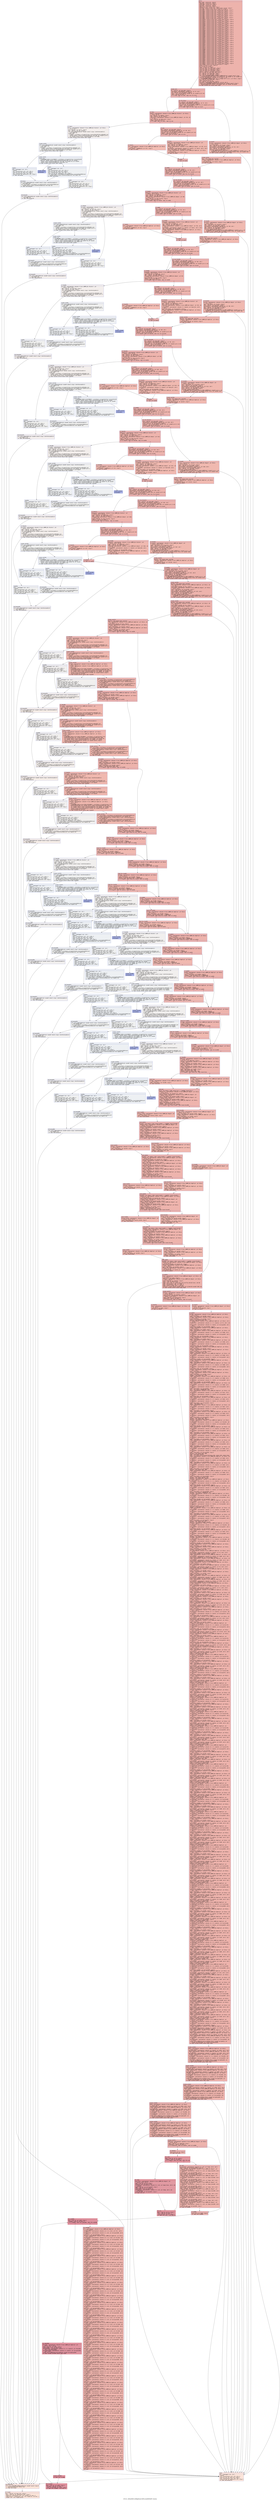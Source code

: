 digraph "CFG for '_ZN9LAMMPS_NS8RegPrismC2EPNS_6LAMMPSEiPPc' function" {
	label="CFG for '_ZN9LAMMPS_NS8RegPrismC2EPNS_6LAMMPSEiPPc' function";

	Node0x556ee24adfa0 [shape=record,color="#3d50c3ff", style=filled, fillcolor="#d6524470" fontname="Courier",label="{entry:\l|  %this.addr = alloca ptr, align 8\l  %lmp.addr = alloca ptr, align 8\l  %narg.addr = alloca i32, align 4\l  %arg.addr = alloca ptr, align 8\l  %exn.slot = alloca ptr, align 8\l  %ehselector.slot = alloca i32, align 4\l  %ref.tmp = alloca %\"class.std::__cxx11::basic_string\", align 8\l  %ref.tmp8 = alloca %\"class.std::allocator.4\", align 1\l  %ref.tmp11 = alloca %\"class.std::__cxx11::basic_string\", align 8\l  %ref.tmp12 = alloca %\"class.std::allocator.4\", align 1\l  %ref.tmp46 = alloca %\"class.std::__cxx11::basic_string\", align 8\l  %ref.tmp47 = alloca %\"class.std::allocator.4\", align 1\l  %ref.tmp50 = alloca %\"class.std::__cxx11::basic_string\", align 8\l  %ref.tmp51 = alloca %\"class.std::allocator.4\", align 1\l  %ref.tmp91 = alloca %\"class.std::__cxx11::basic_string\", align 8\l  %ref.tmp92 = alloca %\"class.std::allocator.4\", align 1\l  %ref.tmp95 = alloca %\"class.std::__cxx11::basic_string\", align 8\l  %ref.tmp96 = alloca %\"class.std::allocator.4\", align 1\l  %ref.tmp136 = alloca %\"class.std::__cxx11::basic_string\", align 8\l  %ref.tmp137 = alloca %\"class.std::allocator.4\", align 1\l  %ref.tmp140 = alloca %\"class.std::__cxx11::basic_string\", align 8\l  %ref.tmp141 = alloca %\"class.std::allocator.4\", align 1\l  %ref.tmp182 = alloca %\"class.std::__cxx11::basic_string\", align 8\l  %ref.tmp183 = alloca %\"class.std::allocator.4\", align 1\l  %ref.tmp186 = alloca %\"class.std::__cxx11::basic_string\", align 8\l  %ref.tmp187 = alloca %\"class.std::allocator.4\", align 1\l  %ref.tmp227 = alloca %\"class.std::__cxx11::basic_string\", align 8\l  %ref.tmp228 = alloca %\"class.std::allocator.4\", align 1\l  %ref.tmp231 = alloca %\"class.std::__cxx11::basic_string\", align 8\l  %ref.tmp232 = alloca %\"class.std::allocator.4\", align 1\l  %ref.tmp280 = alloca %\"class.std::__cxx11::basic_string\", align 8\l  %ref.tmp281 = alloca %\"class.std::allocator.4\", align 1\l  %ref.tmp284 = alloca %\"class.std::__cxx11::basic_string\", align 8\l  %ref.tmp285 = alloca %\"class.std::allocator.4\", align 1\l  %ref.tmp302 = alloca %\"class.std::__cxx11::basic_string\", align 8\l  %ref.tmp303 = alloca %\"class.std::allocator.4\", align 1\l  %ref.tmp306 = alloca %\"class.std::__cxx11::basic_string\", align 8\l  %ref.tmp307 = alloca %\"class.std::allocator.4\", align 1\l  %ref.tmp324 = alloca %\"class.std::__cxx11::basic_string\", align 8\l  %ref.tmp325 = alloca %\"class.std::allocator.4\", align 1\l  %ref.tmp328 = alloca %\"class.std::__cxx11::basic_string\", align 8\l  %ref.tmp329 = alloca %\"class.std::allocator.4\", align 1\l  %ref.tmp350 = alloca %\"class.std::__cxx11::basic_string\", align 8\l  %ref.tmp351 = alloca %\"class.std::allocator.4\", align 1\l  %ref.tmp354 = alloca %\"class.std::__cxx11::basic_string\", align 8\l  %ref.tmp355 = alloca %\"class.std::allocator.4\", align 1\l  %ref.tmp375 = alloca %\"class.std::__cxx11::basic_string\", align 8\l  %ref.tmp376 = alloca %\"class.std::allocator.4\", align 1\l  %ref.tmp379 = alloca %\"class.std::__cxx11::basic_string\", align 8\l  %ref.tmp380 = alloca %\"class.std::allocator.4\", align 1\l  %ref.tmp400 = alloca %\"class.std::__cxx11::basic_string\", align 8\l  %ref.tmp401 = alloca %\"class.std::allocator.4\", align 1\l  %ref.tmp404 = alloca %\"class.std::__cxx11::basic_string\", align 8\l  %ref.tmp405 = alloca %\"class.std::allocator.4\", align 1\l  %ref.tmp425 = alloca %\"class.std::__cxx11::basic_string\", align 8\l  %ref.tmp426 = alloca %\"class.std::allocator.4\", align 1\l  %ref.tmp429 = alloca %\"class.std::__cxx11::basic_string\", align 8\l  %ref.tmp430 = alloca %\"class.std::allocator.4\", align 1\l  %ref.tmp450 = alloca %\"class.std::__cxx11::basic_string\", align 8\l  %ref.tmp451 = alloca %\"class.std::allocator.4\", align 1\l  %ref.tmp454 = alloca %\"class.std::__cxx11::basic_string\", align 8\l  %ref.tmp455 = alloca %\"class.std::allocator.4\", align 1\l  %ref.tmp475 = alloca %\"class.std::__cxx11::basic_string\", align 8\l  %ref.tmp476 = alloca %\"class.std::allocator.4\", align 1\l  %ref.tmp479 = alloca %\"class.std::__cxx11::basic_string\", align 8\l  %ref.tmp480 = alloca %\"class.std::allocator.4\", align 1\l  %temp = alloca [6 x i32], align 16\l  %i = alloca i32, align 4\l  %i997 = alloca i32, align 4\l  store ptr %this, ptr %this.addr, align 8\l  store ptr %lmp, ptr %lmp.addr, align 8\l  store i32 %narg, ptr %narg.addr, align 4\l  store ptr %arg, ptr %arg.addr, align 8\l  %this1 = load ptr, ptr %this.addr, align 8\l  %0 = load ptr, ptr %lmp.addr, align 8\l  %1 = load i32, ptr %narg.addr, align 4\l  %2 = load ptr, ptr %arg.addr, align 8\l  call void @_ZN9LAMMPS_NS6RegionC2EPNS_6LAMMPSEiPPc(ptr noundef nonnull align\l... 8 dereferenceable(672) %this1, ptr noundef %0, i32 noundef %1, ptr noundef %2)\l  store ptr getelementptr inbounds (\{ [17 x ptr] \}, ptr\l... @_ZTVN9LAMMPS_NS8RegPrismE, i32 0, inrange i32 0, i32 2), ptr %this1, align 8\l  %3 = load i32, ptr %narg.addr, align 4\l  %sub = sub nsw i32 %3, 11\l  %4 = load ptr, ptr %arg.addr, align 8\l  %arrayidx = getelementptr inbounds ptr, ptr %4, i64 11\l  invoke void @_ZN9LAMMPS_NS6Region7optionsEiPPc(ptr noundef nonnull align 8\l... dereferenceable(672) %this1, i32 noundef %sub, ptr noundef %arrayidx)\l          to label %invoke.cont unwind label %lpad\l}"];
	Node0x556ee24adfa0 -> Node0x556ee24b3c90[tooltip="entry -> invoke.cont\nProbability 100.00%" ];
	Node0x556ee24adfa0 -> Node0x556ee24b3d70[tooltip="entry -> lpad\nProbability 0.00%" ];
	Node0x556ee24b3c90 [shape=record,color="#3d50c3ff", style=filled, fillcolor="#d6524470" fontname="Courier",label="{invoke.cont:\l|  %5 = load ptr, ptr %arg.addr, align 8\l  %arrayidx2 = getelementptr inbounds ptr, ptr %5, i64 2\l  %6 = load ptr, ptr %arrayidx2, align 8\l  %call = call i32 @strcmp(ptr noundef %6, ptr noundef @.str) #11\l  %cmp = icmp eq i32 %call, 0\l  br i1 %cmp, label %if.then, label %lor.lhs.false\l|{<s0>T|<s1>F}}"];
	Node0x556ee24b3c90:s0 -> Node0x556ee24b52f0[tooltip="invoke.cont -> if.then\nProbability 37.50%" ];
	Node0x556ee24b3c90:s1 -> Node0x556ee24b53c0[tooltip="invoke.cont -> lor.lhs.false\nProbability 62.50%" ];
	Node0x556ee24b53c0 [shape=record,color="#3d50c3ff", style=filled, fillcolor="#d8564670" fontname="Courier",label="{lor.lhs.false:\l|  %7 = load ptr, ptr %arg.addr, align 8\l  %arrayidx3 = getelementptr inbounds ptr, ptr %7, i64 2\l  %8 = load ptr, ptr %arrayidx3, align 8\l  %call4 = call i32 @strcmp(ptr noundef %8, ptr noundef @.str.1) #11\l  %cmp5 = icmp eq i32 %call4, 0\l  br i1 %cmp5, label %if.then, label %if.else27\l|{<s0>T|<s1>F}}"];
	Node0x556ee24b53c0:s0 -> Node0x556ee24b52f0[tooltip="lor.lhs.false -> if.then\nProbability 37.50%" ];
	Node0x556ee24b53c0:s1 -> Node0x556ee24b5920[tooltip="lor.lhs.false -> if.else27\nProbability 62.50%" ];
	Node0x556ee24b52f0 [shape=record,color="#3d50c3ff", style=filled, fillcolor="#d8564670" fontname="Courier",label="{if.then:\l|  %domain = getelementptr inbounds %\"class.LAMMPS_NS::Pointers\", ptr %this1,\l... i32 0, i32 10\l  %9 = load ptr, ptr %domain, align 8\l  %10 = load ptr, ptr %9, align 8\l  %box_exist = getelementptr inbounds %\"class.LAMMPS_NS::Domain\", ptr %10, i32\l... 0, i32 1\l  %11 = load i32, ptr %box_exist, align 8\l  %cmp6 = icmp eq i32 %11, 0\l  br i1 %cmp6, label %if.then7, label %if.end\l|{<s0>T|<s1>F}}"];
	Node0x556ee24b52f0:s0 -> Node0x556ee24b6290[tooltip="if.then -> if.then7\nProbability 0.00%" ];
	Node0x556ee24b52f0:s1 -> Node0x556ee24b6310[tooltip="if.then -> if.end\nProbability 100.00%" ];
	Node0x556ee24b6290 [shape=record,color="#3d50c3ff", style=filled, fillcolor="#e3d9d370" fontname="Courier",label="{if.then7:\l|  %error = getelementptr inbounds %\"class.LAMMPS_NS::Pointers\", ptr %this1,\l... i32 0, i32 3\l  %12 = load ptr, ptr %error, align 8\l  %13 = load ptr, ptr %12, align 8\l  call void @_ZNSaIcEC1Ev(ptr noundef nonnull align 1 dereferenceable(1)\l... %ref.tmp8) #12\l  invoke void\l... @_ZNSt7__cxx1112basic_stringIcSt11char_traitsIcESaIcEEC2IS3_EEPKcRKS3_(ptr\l... noundef nonnull align 8 dereferenceable(32) %ref.tmp, ptr noundef @.str.2,\l... ptr noundef nonnull align 1 dereferenceable(1) %ref.tmp8)\l          to label %invoke.cont10 unwind label %lpad9\l}"];
	Node0x556ee24b6290 -> Node0x556ee24b6960[tooltip="if.then7 -> invoke.cont10\nProbability 50.00%" ];
	Node0x556ee24b6290 -> Node0x556ee24b6a40[tooltip="if.then7 -> lpad9\nProbability 50.00%" ];
	Node0x556ee24b6960 [shape=record,color="#3d50c3ff", style=filled, fillcolor="#dedcdb70" fontname="Courier",label="{invoke.cont10:\l|  call void @_ZNSaIcEC1Ev(ptr noundef nonnull align 1 dereferenceable(1)\l... %ref.tmp12) #12\l  invoke void\l... @_ZNSt7__cxx1112basic_stringIcSt11char_traitsIcESaIcEEC2IS3_EEPKcRKS3_(ptr\l... noundef nonnull align 8 dereferenceable(32) %ref.tmp11, ptr noundef @.str.3,\l... ptr noundef nonnull align 1 dereferenceable(1) %ref.tmp12)\l          to label %invoke.cont14 unwind label %lpad13\l}"];
	Node0x556ee24b6960 -> Node0x556ee24b6dd0[tooltip="invoke.cont10 -> invoke.cont14\nProbability 50.00%" ];
	Node0x556ee24b6960 -> Node0x556ee24b0d70[tooltip="invoke.cont10 -> lpad13\nProbability 50.00%" ];
	Node0x556ee24b6dd0 [shape=record,color="#3d50c3ff", style=filled, fillcolor="#d9dce170" fontname="Courier",label="{invoke.cont14:\l|  invoke void\l... @_ZN9LAMMPS_NS5Error3allERKNSt7__cxx1112basic_stringIcSt11char_traitsIcESaIcEE\l...EiS8_(ptr noundef nonnull align 8 dereferenceable(196) %13, ptr noundef\l... nonnull align 8 dereferenceable(32) %ref.tmp, i32 noundef 38, ptr noundef\l... nonnull align 8 dereferenceable(32) %ref.tmp11) #13\l          to label %invoke.cont16 unwind label %lpad15\l}"];
	Node0x556ee24b6dd0 -> Node0x556ee24b6d80[tooltip="invoke.cont14 -> invoke.cont16\nProbability 0.00%" ];
	Node0x556ee24b6dd0 -> Node0x556ee24b10f0[tooltip="invoke.cont14 -> lpad15\nProbability 100.00%" ];
	Node0x556ee24b6d80 [shape=record,color="#3d50c3ff", style=filled, fillcolor="#3d50c370" fontname="Courier",label="{invoke.cont16:\l|  unreachable\l}"];
	Node0x556ee24b3d70 [shape=record,color="#3d50c3ff", style=filled, fillcolor="#f5c1a970" fontname="Courier",label="{lpad:\l|  %14 = landingpad \{ ptr, i32 \}\l          cleanup\l  %15 = extractvalue \{ ptr, i32 \} %14, 0\l  store ptr %15, ptr %exn.slot, align 8\l  %16 = extractvalue \{ ptr, i32 \} %14, 1\l  store i32 %16, ptr %ehselector.slot, align 4\l  br label %ehcleanup1116\l}"];
	Node0x556ee24b3d70 -> Node0x556ee24b7e80[tooltip="lpad -> ehcleanup1116\nProbability 100.00%" ];
	Node0x556ee24b6a40 [shape=record,color="#3d50c3ff", style=filled, fillcolor="#dedcdb70" fontname="Courier",label="{lpad9:\l|  %17 = landingpad \{ ptr, i32 \}\l          cleanup\l  %18 = extractvalue \{ ptr, i32 \} %17, 0\l  store ptr %18, ptr %exn.slot, align 8\l  %19 = extractvalue \{ ptr, i32 \} %17, 1\l  store i32 %19, ptr %ehselector.slot, align 4\l  br label %ehcleanup18\l}"];
	Node0x556ee24b6a40 -> Node0x556ee24b81a0[tooltip="lpad9 -> ehcleanup18\nProbability 100.00%" ];
	Node0x556ee24b0d70 [shape=record,color="#3d50c3ff", style=filled, fillcolor="#d9dce170" fontname="Courier",label="{lpad13:\l|  %20 = landingpad \{ ptr, i32 \}\l          cleanup\l  %21 = extractvalue \{ ptr, i32 \} %20, 0\l  store ptr %21, ptr %exn.slot, align 8\l  %22 = extractvalue \{ ptr, i32 \} %20, 1\l  store i32 %22, ptr %ehselector.slot, align 4\l  br label %ehcleanup\l}"];
	Node0x556ee24b0d70 -> Node0x556ee24b8540[tooltip="lpad13 -> ehcleanup\nProbability 100.00%" ];
	Node0x556ee24b10f0 [shape=record,color="#3d50c3ff", style=filled, fillcolor="#d9dce170" fontname="Courier",label="{lpad15:\l|  %23 = landingpad \{ ptr, i32 \}\l          cleanup\l  %24 = extractvalue \{ ptr, i32 \} %23, 0\l  store ptr %24, ptr %exn.slot, align 8\l  %25 = extractvalue \{ ptr, i32 \} %23, 1\l  store i32 %25, ptr %ehselector.slot, align 4\l  call void @_ZNSt7__cxx1112basic_stringIcSt11char_traitsIcESaIcEED1Ev(ptr\l... noundef nonnull align 8 dereferenceable(32) %ref.tmp11) #12\l  br label %ehcleanup\l}"];
	Node0x556ee24b10f0 -> Node0x556ee24b8540[tooltip="lpad15 -> ehcleanup\nProbability 100.00%" ];
	Node0x556ee24b8540 [shape=record,color="#3d50c3ff", style=filled, fillcolor="#dedcdb70" fontname="Courier",label="{ehcleanup:\l|  call void @_ZNSaIcED1Ev(ptr noundef nonnull align 1 dereferenceable(1)\l... %ref.tmp12) #12\l  call void @_ZNSt7__cxx1112basic_stringIcSt11char_traitsIcESaIcEED1Ev(ptr\l... noundef nonnull align 8 dereferenceable(32) %ref.tmp) #12\l  br label %ehcleanup18\l}"];
	Node0x556ee24b8540 -> Node0x556ee24b81a0[tooltip="ehcleanup -> ehcleanup18\nProbability 100.00%" ];
	Node0x556ee24b81a0 [shape=record,color="#3d50c3ff", style=filled, fillcolor="#e3d9d370" fontname="Courier",label="{ehcleanup18:\l|  call void @_ZNSaIcED1Ev(ptr noundef nonnull align 1 dereferenceable(1)\l... %ref.tmp8) #12\l  br label %ehcleanup1116\l}"];
	Node0x556ee24b81a0 -> Node0x556ee24b7e80[tooltip="ehcleanup18 -> ehcleanup1116\nProbability 100.00%" ];
	Node0x556ee24b6310 [shape=record,color="#3d50c3ff", style=filled, fillcolor="#d8564670" fontname="Courier",label="{if.end:\l|  %26 = load ptr, ptr %arg.addr, align 8\l  %arrayidx19 = getelementptr inbounds ptr, ptr %26, i64 2\l  %27 = load ptr, ptr %arrayidx19, align 8\l  %call20 = call i32 @strcmp(ptr noundef %27, ptr noundef @.str) #11\l  %cmp21 = icmp eq i32 %call20, 0\l  br i1 %cmp21, label %if.then22, label %if.else\l|{<s0>T|<s1>F}}"];
	Node0x556ee24b6310:s0 -> Node0x556ee24b93f0[tooltip="if.end -> if.then22\nProbability 37.50%" ];
	Node0x556ee24b6310:s1 -> Node0x556ee24b9470[tooltip="if.end -> if.else\nProbability 62.50%" ];
	Node0x556ee24b93f0 [shape=record,color="#3d50c3ff", style=filled, fillcolor="#e1675170" fontname="Courier",label="{if.then22:\l|  %xlo = getelementptr inbounds %\"class.LAMMPS_NS::RegPrism\", ptr %this1,\l... i32 0, i32 1\l  store double -1.000000e+20, ptr %xlo, align 8\l  br label %if.end26\l}"];
	Node0x556ee24b93f0 -> Node0x556ee24ba140[tooltip="if.then22 -> if.end26\nProbability 100.00%" ];
	Node0x556ee24b9470 [shape=record,color="#3d50c3ff", style=filled, fillcolor="#de614d70" fontname="Courier",label="{if.else:\l|  %domain23 = getelementptr inbounds %\"class.LAMMPS_NS::Pointers\", ptr\l... %this1, i32 0, i32 10\l  %28 = load ptr, ptr %domain23, align 8\l  %29 = load ptr, ptr %28, align 8\l  %boxlo = getelementptr inbounds %\"class.LAMMPS_NS::Domain\", ptr %29, i32 0,\l... i32 20\l  %arrayidx24 = getelementptr inbounds [3 x double], ptr %boxlo, i64 0, i64 0\l  %30 = load double, ptr %arrayidx24, align 8\l  %xlo25 = getelementptr inbounds %\"class.LAMMPS_NS::RegPrism\", ptr %this1,\l... i32 0, i32 1\l  store double %30, ptr %xlo25, align 8\l  br label %if.end26\l}"];
	Node0x556ee24b9470 -> Node0x556ee24ba140[tooltip="if.else -> if.end26\nProbability 100.00%" ];
	Node0x556ee24ba140 [shape=record,color="#3d50c3ff", style=filled, fillcolor="#d8564670" fontname="Courier",label="{if.end26:\l|  br label %if.end32\l}"];
	Node0x556ee24ba140 -> Node0x556ee24ba8a0[tooltip="if.end26 -> if.end32\nProbability 100.00%" ];
	Node0x556ee24b5920 [shape=record,color="#3d50c3ff", style=filled, fillcolor="#de614d70" fontname="Courier",label="{if.else27:\l|  %xscale = getelementptr inbounds %\"class.LAMMPS_NS::Region\", ptr %this1,\l... i32 0, i32 6\l  %31 = load double, ptr %xscale, align 8\l  %32 = load ptr, ptr %arg.addr, align 8\l  %arrayidx28 = getelementptr inbounds ptr, ptr %32, i64 2\l  %33 = load ptr, ptr %arrayidx28, align 8\l  %34 = load ptr, ptr %lmp.addr, align 8\l  %call30 = invoke noundef double\l... @_ZN9LAMMPS_NS5utils7numericEPKciS2_bPNS_6LAMMPSE(ptr noundef @.str.2, i32\l... noundef 44, ptr noundef %33, i1 noundef zeroext false, ptr noundef %34)\l          to label %invoke.cont29 unwind label %lpad\l}"];
	Node0x556ee24b5920 -> Node0x556ee24bae20[tooltip="if.else27 -> invoke.cont29\nProbability 100.00%" ];
	Node0x556ee24b5920 -> Node0x556ee24b3d70[tooltip="if.else27 -> lpad\nProbability 0.00%" ];
	Node0x556ee24bae20 [shape=record,color="#3d50c3ff", style=filled, fillcolor="#de614d70" fontname="Courier",label="{invoke.cont29:\l|  %mul = fmul double %31, %call30\l  %xlo31 = getelementptr inbounds %\"class.LAMMPS_NS::RegPrism\", ptr %this1,\l... i32 0, i32 1\l  store double %mul, ptr %xlo31, align 8\l  br label %if.end32\l}"];
	Node0x556ee24bae20 -> Node0x556ee24ba8a0[tooltip="invoke.cont29 -> if.end32\nProbability 100.00%" ];
	Node0x556ee24ba8a0 [shape=record,color="#3d50c3ff", style=filled, fillcolor="#d6524470" fontname="Courier",label="{if.end32:\l|  %35 = load ptr, ptr %arg.addr, align 8\l  %arrayidx33 = getelementptr inbounds ptr, ptr %35, i64 3\l  %36 = load ptr, ptr %arrayidx33, align 8\l  %call34 = call i32 @strcmp(ptr noundef %36, ptr noundef @.str) #11\l  %cmp35 = icmp eq i32 %call34, 0\l  br i1 %cmp35, label %if.then40, label %lor.lhs.false36\l|{<s0>T|<s1>F}}"];
	Node0x556ee24ba8a0:s0 -> Node0x556ee24bb790[tooltip="if.end32 -> if.then40\nProbability 37.50%" ];
	Node0x556ee24ba8a0:s1 -> Node0x556ee24bb810[tooltip="if.end32 -> lor.lhs.false36\nProbability 62.50%" ];
	Node0x556ee24bb810 [shape=record,color="#3d50c3ff", style=filled, fillcolor="#d8564670" fontname="Courier",label="{lor.lhs.false36:\l|  %37 = load ptr, ptr %arg.addr, align 8\l  %arrayidx37 = getelementptr inbounds ptr, ptr %37, i64 3\l  %38 = load ptr, ptr %arrayidx37, align 8\l  %call38 = call i32 @strcmp(ptr noundef %38, ptr noundef @.str.1) #11\l  %cmp39 = icmp eq i32 %call38, 0\l  br i1 %cmp39, label %if.then40, label %if.else70\l|{<s0>T|<s1>F}}"];
	Node0x556ee24bb810:s0 -> Node0x556ee24bb790[tooltip="lor.lhs.false36 -> if.then40\nProbability 37.50%" ];
	Node0x556ee24bb810:s1 -> Node0x556ee24bbd10[tooltip="lor.lhs.false36 -> if.else70\nProbability 62.50%" ];
	Node0x556ee24bb790 [shape=record,color="#3d50c3ff", style=filled, fillcolor="#d8564670" fontname="Courier",label="{if.then40:\l|  %domain41 = getelementptr inbounds %\"class.LAMMPS_NS::Pointers\", ptr\l... %this1, i32 0, i32 10\l  %39 = load ptr, ptr %domain41, align 8\l  %40 = load ptr, ptr %39, align 8\l  %box_exist42 = getelementptr inbounds %\"class.LAMMPS_NS::Domain\", ptr %40,\l... i32 0, i32 1\l  %41 = load i32, ptr %box_exist42, align 8\l  %cmp43 = icmp eq i32 %41, 0\l  br i1 %cmp43, label %if.then44, label %if.end60\l|{<s0>T|<s1>F}}"];
	Node0x556ee24bb790:s0 -> Node0x556ee24bc250[tooltip="if.then40 -> if.then44\nProbability 0.00%" ];
	Node0x556ee24bb790:s1 -> Node0x556ee24bc2d0[tooltip="if.then40 -> if.end60\nProbability 100.00%" ];
	Node0x556ee24bc250 [shape=record,color="#3d50c3ff", style=filled, fillcolor="#e3d9d370" fontname="Courier",label="{if.then44:\l|  %error45 = getelementptr inbounds %\"class.LAMMPS_NS::Pointers\", ptr\l... %this1, i32 0, i32 3\l  %42 = load ptr, ptr %error45, align 8\l  %43 = load ptr, ptr %42, align 8\l  call void @_ZNSaIcEC1Ev(ptr noundef nonnull align 1 dereferenceable(1)\l... %ref.tmp47) #12\l  invoke void\l... @_ZNSt7__cxx1112basic_stringIcSt11char_traitsIcESaIcEEC2IS3_EEPKcRKS3_(ptr\l... noundef nonnull align 8 dereferenceable(32) %ref.tmp46, ptr noundef @.str.2,\l... ptr noundef nonnull align 1 dereferenceable(1) %ref.tmp47)\l          to label %invoke.cont49 unwind label %lpad48\l}"];
	Node0x556ee24bc250 -> Node0x556ee24bc7c0[tooltip="if.then44 -> invoke.cont49\nProbability 50.00%" ];
	Node0x556ee24bc250 -> Node0x556ee24bc840[tooltip="if.then44 -> lpad48\nProbability 50.00%" ];
	Node0x556ee24bc7c0 [shape=record,color="#3d50c3ff", style=filled, fillcolor="#dedcdb70" fontname="Courier",label="{invoke.cont49:\l|  call void @_ZNSaIcEC1Ev(ptr noundef nonnull align 1 dereferenceable(1)\l... %ref.tmp51) #12\l  invoke void\l... @_ZNSt7__cxx1112basic_stringIcSt11char_traitsIcESaIcEEC2IS3_EEPKcRKS3_(ptr\l... noundef nonnull align 8 dereferenceable(32) %ref.tmp50, ptr noundef @.str.3,\l... ptr noundef nonnull align 1 dereferenceable(1) %ref.tmp51)\l          to label %invoke.cont53 unwind label %lpad52\l}"];
	Node0x556ee24bc7c0 -> Node0x556ee24bcbc0[tooltip="invoke.cont49 -> invoke.cont53\nProbability 50.00%" ];
	Node0x556ee24bc7c0 -> Node0x556ee24bcc10[tooltip="invoke.cont49 -> lpad52\nProbability 50.00%" ];
	Node0x556ee24bcbc0 [shape=record,color="#3d50c3ff", style=filled, fillcolor="#d9dce170" fontname="Courier",label="{invoke.cont53:\l|  invoke void\l... @_ZN9LAMMPS_NS5Error3allERKNSt7__cxx1112basic_stringIcSt11char_traitsIcESaIcEE\l...EiS8_(ptr noundef nonnull align 8 dereferenceable(196) %43, ptr noundef\l... nonnull align 8 dereferenceable(32) %ref.tmp46, i32 noundef 48, ptr noundef\l... nonnull align 8 dereferenceable(32) %ref.tmp50) #13\l          to label %invoke.cont55 unwind label %lpad54\l}"];
	Node0x556ee24bcbc0 -> Node0x556ee24bcb70[tooltip="invoke.cont53 -> invoke.cont55\nProbability 0.00%" ];
	Node0x556ee24bcbc0 -> Node0x556ee24bcf30[tooltip="invoke.cont53 -> lpad54\nProbability 100.00%" ];
	Node0x556ee24bcb70 [shape=record,color="#3d50c3ff", style=filled, fillcolor="#3d50c370" fontname="Courier",label="{invoke.cont55:\l|  unreachable\l}"];
	Node0x556ee24bc840 [shape=record,color="#3d50c3ff", style=filled, fillcolor="#dedcdb70" fontname="Courier",label="{lpad48:\l|  %44 = landingpad \{ ptr, i32 \}\l          cleanup\l  %45 = extractvalue \{ ptr, i32 \} %44, 0\l  store ptr %45, ptr %exn.slot, align 8\l  %46 = extractvalue \{ ptr, i32 \} %44, 1\l  store i32 %46, ptr %ehselector.slot, align 4\l  br label %ehcleanup59\l}"];
	Node0x556ee24bc840 -> Node0x556ee24bd4f0[tooltip="lpad48 -> ehcleanup59\nProbability 100.00%" ];
	Node0x556ee24bcc10 [shape=record,color="#3d50c3ff", style=filled, fillcolor="#d9dce170" fontname="Courier",label="{lpad52:\l|  %47 = landingpad \{ ptr, i32 \}\l          cleanup\l  %48 = extractvalue \{ ptr, i32 \} %47, 0\l  store ptr %48, ptr %exn.slot, align 8\l  %49 = extractvalue \{ ptr, i32 \} %47, 1\l  store i32 %49, ptr %ehselector.slot, align 4\l  br label %ehcleanup57\l}"];
	Node0x556ee24bcc10 -> Node0x556ee24be050[tooltip="lpad52 -> ehcleanup57\nProbability 100.00%" ];
	Node0x556ee24bcf30 [shape=record,color="#3d50c3ff", style=filled, fillcolor="#d9dce170" fontname="Courier",label="{lpad54:\l|  %50 = landingpad \{ ptr, i32 \}\l          cleanup\l  %51 = extractvalue \{ ptr, i32 \} %50, 0\l  store ptr %51, ptr %exn.slot, align 8\l  %52 = extractvalue \{ ptr, i32 \} %50, 1\l  store i32 %52, ptr %ehselector.slot, align 4\l  call void @_ZNSt7__cxx1112basic_stringIcSt11char_traitsIcESaIcEED1Ev(ptr\l... noundef nonnull align 8 dereferenceable(32) %ref.tmp50) #12\l  br label %ehcleanup57\l}"];
	Node0x556ee24bcf30 -> Node0x556ee24be050[tooltip="lpad54 -> ehcleanup57\nProbability 100.00%" ];
	Node0x556ee24be050 [shape=record,color="#3d50c3ff", style=filled, fillcolor="#dedcdb70" fontname="Courier",label="{ehcleanup57:\l|  call void @_ZNSaIcED1Ev(ptr noundef nonnull align 1 dereferenceable(1)\l... %ref.tmp51) #12\l  call void @_ZNSt7__cxx1112basic_stringIcSt11char_traitsIcESaIcEED1Ev(ptr\l... noundef nonnull align 8 dereferenceable(32) %ref.tmp46) #12\l  br label %ehcleanup59\l}"];
	Node0x556ee24be050 -> Node0x556ee24bd4f0[tooltip="ehcleanup57 -> ehcleanup59\nProbability 100.00%" ];
	Node0x556ee24bd4f0 [shape=record,color="#3d50c3ff", style=filled, fillcolor="#e3d9d370" fontname="Courier",label="{ehcleanup59:\l|  call void @_ZNSaIcED1Ev(ptr noundef nonnull align 1 dereferenceable(1)\l... %ref.tmp47) #12\l  br label %ehcleanup1116\l}"];
	Node0x556ee24bd4f0 -> Node0x556ee24b7e80[tooltip="ehcleanup59 -> ehcleanup1116\nProbability 100.00%" ];
	Node0x556ee24bc2d0 [shape=record,color="#3d50c3ff", style=filled, fillcolor="#d8564670" fontname="Courier",label="{if.end60:\l|  %53 = load ptr, ptr %arg.addr, align 8\l  %arrayidx61 = getelementptr inbounds ptr, ptr %53, i64 3\l  %54 = load ptr, ptr %arrayidx61, align 8\l  %call62 = call i32 @strcmp(ptr noundef %54, ptr noundef @.str) #11\l  %cmp63 = icmp eq i32 %call62, 0\l  br i1 %cmp63, label %if.then64, label %if.else65\l|{<s0>T|<s1>F}}"];
	Node0x556ee24bc2d0:s0 -> Node0x556ee24becf0[tooltip="if.end60 -> if.then64\nProbability 37.50%" ];
	Node0x556ee24bc2d0:s1 -> Node0x556ee24bed70[tooltip="if.end60 -> if.else65\nProbability 62.50%" ];
	Node0x556ee24becf0 [shape=record,color="#3d50c3ff", style=filled, fillcolor="#e1675170" fontname="Courier",label="{if.then64:\l|  %xhi = getelementptr inbounds %\"class.LAMMPS_NS::RegPrism\", ptr %this1,\l... i32 0, i32 2\l  store double 1.000000e+20, ptr %xhi, align 8\l  br label %if.end69\l}"];
	Node0x556ee24becf0 -> Node0x556ee24bf040[tooltip="if.then64 -> if.end69\nProbability 100.00%" ];
	Node0x556ee24bed70 [shape=record,color="#3d50c3ff", style=filled, fillcolor="#de614d70" fontname="Courier",label="{if.else65:\l|  %domain66 = getelementptr inbounds %\"class.LAMMPS_NS::Pointers\", ptr\l... %this1, i32 0, i32 10\l  %55 = load ptr, ptr %domain66, align 8\l  %56 = load ptr, ptr %55, align 8\l  %boxhi = getelementptr inbounds %\"class.LAMMPS_NS::Domain\", ptr %56, i32 0,\l... i32 21\l  %arrayidx67 = getelementptr inbounds [3 x double], ptr %boxhi, i64 0, i64 0\l  %57 = load double, ptr %arrayidx67, align 8\l  %xhi68 = getelementptr inbounds %\"class.LAMMPS_NS::RegPrism\", ptr %this1,\l... i32 0, i32 2\l  store double %57, ptr %xhi68, align 8\l  br label %if.end69\l}"];
	Node0x556ee24bed70 -> Node0x556ee24bf040[tooltip="if.else65 -> if.end69\nProbability 100.00%" ];
	Node0x556ee24bf040 [shape=record,color="#3d50c3ff", style=filled, fillcolor="#d8564670" fontname="Courier",label="{if.end69:\l|  br label %if.end77\l}"];
	Node0x556ee24bf040 -> Node0x556ee24bf770[tooltip="if.end69 -> if.end77\nProbability 100.00%" ];
	Node0x556ee24bbd10 [shape=record,color="#3d50c3ff", style=filled, fillcolor="#de614d70" fontname="Courier",label="{if.else70:\l|  %xscale71 = getelementptr inbounds %\"class.LAMMPS_NS::Region\", ptr %this1,\l... i32 0, i32 6\l  %58 = load double, ptr %xscale71, align 8\l  %59 = load ptr, ptr %arg.addr, align 8\l  %arrayidx72 = getelementptr inbounds ptr, ptr %59, i64 3\l  %60 = load ptr, ptr %arrayidx72, align 8\l  %61 = load ptr, ptr %lmp.addr, align 8\l  %call74 = invoke noundef double\l... @_ZN9LAMMPS_NS5utils7numericEPKciS2_bPNS_6LAMMPSE(ptr noundef @.str.2, i32\l... noundef 54, ptr noundef %60, i1 noundef zeroext false, ptr noundef %61)\l          to label %invoke.cont73 unwind label %lpad\l}"];
	Node0x556ee24bbd10 -> Node0x556ee24bfc90[tooltip="if.else70 -> invoke.cont73\nProbability 100.00%" ];
	Node0x556ee24bbd10 -> Node0x556ee24b3d70[tooltip="if.else70 -> lpad\nProbability 0.00%" ];
	Node0x556ee24bfc90 [shape=record,color="#3d50c3ff", style=filled, fillcolor="#de614d70" fontname="Courier",label="{invoke.cont73:\l|  %mul75 = fmul double %58, %call74\l  %xhi76 = getelementptr inbounds %\"class.LAMMPS_NS::RegPrism\", ptr %this1,\l... i32 0, i32 2\l  store double %mul75, ptr %xhi76, align 8\l  br label %if.end77\l}"];
	Node0x556ee24bfc90 -> Node0x556ee24bf770[tooltip="invoke.cont73 -> if.end77\nProbability 100.00%" ];
	Node0x556ee24bf770 [shape=record,color="#3d50c3ff", style=filled, fillcolor="#d6524470" fontname="Courier",label="{if.end77:\l|  %62 = load ptr, ptr %arg.addr, align 8\l  %arrayidx78 = getelementptr inbounds ptr, ptr %62, i64 4\l  %63 = load ptr, ptr %arrayidx78, align 8\l  %call79 = call i32 @strcmp(ptr noundef %63, ptr noundef @.str) #11\l  %cmp80 = icmp eq i32 %call79, 0\l  br i1 %cmp80, label %if.then85, label %lor.lhs.false81\l|{<s0>T|<s1>F}}"];
	Node0x556ee24bf770:s0 -> Node0x556ee24c05c0[tooltip="if.end77 -> if.then85\nProbability 37.50%" ];
	Node0x556ee24bf770:s1 -> Node0x556ee24c0640[tooltip="if.end77 -> lor.lhs.false81\nProbability 62.50%" ];
	Node0x556ee24c0640 [shape=record,color="#3d50c3ff", style=filled, fillcolor="#d8564670" fontname="Courier",label="{lor.lhs.false81:\l|  %64 = load ptr, ptr %arg.addr, align 8\l  %arrayidx82 = getelementptr inbounds ptr, ptr %64, i64 4\l  %65 = load ptr, ptr %arrayidx82, align 8\l  %call83 = call i32 @strcmp(ptr noundef %65, ptr noundef @.str.1) #11\l  %cmp84 = icmp eq i32 %call83, 0\l  br i1 %cmp84, label %if.then85, label %if.else116\l|{<s0>T|<s1>F}}"];
	Node0x556ee24c0640:s0 -> Node0x556ee24c05c0[tooltip="lor.lhs.false81 -> if.then85\nProbability 37.50%" ];
	Node0x556ee24c0640:s1 -> Node0x556ee24b2490[tooltip="lor.lhs.false81 -> if.else116\nProbability 62.50%" ];
	Node0x556ee24c05c0 [shape=record,color="#3d50c3ff", style=filled, fillcolor="#d8564670" fontname="Courier",label="{if.then85:\l|  %domain86 = getelementptr inbounds %\"class.LAMMPS_NS::Pointers\", ptr\l... %this1, i32 0, i32 10\l  %66 = load ptr, ptr %domain86, align 8\l  %67 = load ptr, ptr %66, align 8\l  %box_exist87 = getelementptr inbounds %\"class.LAMMPS_NS::Domain\", ptr %67,\l... i32 0, i32 1\l  %68 = load i32, ptr %box_exist87, align 8\l  %cmp88 = icmp eq i32 %68, 0\l  br i1 %cmp88, label %if.then89, label %if.end105\l|{<s0>T|<s1>F}}"];
	Node0x556ee24c05c0:s0 -> Node0x556ee24b29d0[tooltip="if.then85 -> if.then89\nProbability 0.00%" ];
	Node0x556ee24c05c0:s1 -> Node0x556ee24b2a50[tooltip="if.then85 -> if.end105\nProbability 100.00%" ];
	Node0x556ee24b29d0 [shape=record,color="#3d50c3ff", style=filled, fillcolor="#e3d9d370" fontname="Courier",label="{if.then89:\l|  %error90 = getelementptr inbounds %\"class.LAMMPS_NS::Pointers\", ptr\l... %this1, i32 0, i32 3\l  %69 = load ptr, ptr %error90, align 8\l  %70 = load ptr, ptr %69, align 8\l  call void @_ZNSaIcEC1Ev(ptr noundef nonnull align 1 dereferenceable(1)\l... %ref.tmp92) #12\l  invoke void\l... @_ZNSt7__cxx1112basic_stringIcSt11char_traitsIcESaIcEEC2IS3_EEPKcRKS3_(ptr\l... noundef nonnull align 8 dereferenceable(32) %ref.tmp91, ptr noundef @.str.2,\l... ptr noundef nonnull align 1 dereferenceable(1) %ref.tmp92)\l          to label %invoke.cont94 unwind label %lpad93\l}"];
	Node0x556ee24b29d0 -> Node0x556ee24b2ee0[tooltip="if.then89 -> invoke.cont94\nProbability 50.00%" ];
	Node0x556ee24b29d0 -> Node0x556ee24b2f60[tooltip="if.then89 -> lpad93\nProbability 50.00%" ];
	Node0x556ee24b2ee0 [shape=record,color="#3d50c3ff", style=filled, fillcolor="#dedcdb70" fontname="Courier",label="{invoke.cont94:\l|  call void @_ZNSaIcEC1Ev(ptr noundef nonnull align 1 dereferenceable(1)\l... %ref.tmp96) #12\l  invoke void\l... @_ZNSt7__cxx1112basic_stringIcSt11char_traitsIcESaIcEEC2IS3_EEPKcRKS3_(ptr\l... noundef nonnull align 8 dereferenceable(32) %ref.tmp95, ptr noundef @.str.3,\l... ptr noundef nonnull align 1 dereferenceable(1) %ref.tmp96)\l          to label %invoke.cont98 unwind label %lpad97\l}"];
	Node0x556ee24b2ee0 -> Node0x556ee24b3280[tooltip="invoke.cont94 -> invoke.cont98\nProbability 50.00%" ];
	Node0x556ee24b2ee0 -> Node0x556ee24b32d0[tooltip="invoke.cont94 -> lpad97\nProbability 50.00%" ];
	Node0x556ee24b3280 [shape=record,color="#3d50c3ff", style=filled, fillcolor="#d9dce170" fontname="Courier",label="{invoke.cont98:\l|  invoke void\l... @_ZN9LAMMPS_NS5Error3allERKNSt7__cxx1112basic_stringIcSt11char_traitsIcESaIcEE\l...EiS8_(ptr noundef nonnull align 8 dereferenceable(196) %70, ptr noundef\l... nonnull align 8 dereferenceable(32) %ref.tmp91, i32 noundef 58, ptr noundef\l... nonnull align 8 dereferenceable(32) %ref.tmp95) #13\l          to label %invoke.cont100 unwind label %lpad99\l}"];
	Node0x556ee24b3280 -> Node0x556ee24b3230[tooltip="invoke.cont98 -> invoke.cont100\nProbability 0.00%" ];
	Node0x556ee24b3280 -> Node0x556ee24c2c70[tooltip="invoke.cont98 -> lpad99\nProbability 100.00%" ];
	Node0x556ee24b3230 [shape=record,color="#3d50c3ff", style=filled, fillcolor="#3d50c370" fontname="Courier",label="{invoke.cont100:\l|  unreachable\l}"];
	Node0x556ee24b2f60 [shape=record,color="#3d50c3ff", style=filled, fillcolor="#dedcdb70" fontname="Courier",label="{lpad93:\l|  %71 = landingpad \{ ptr, i32 \}\l          cleanup\l  %72 = extractvalue \{ ptr, i32 \} %71, 0\l  store ptr %72, ptr %exn.slot, align 8\l  %73 = extractvalue \{ ptr, i32 \} %71, 1\l  store i32 %73, ptr %ehselector.slot, align 4\l  br label %ehcleanup104\l}"];
	Node0x556ee24b2f60 -> Node0x556ee24c31e0[tooltip="lpad93 -> ehcleanup104\nProbability 100.00%" ];
	Node0x556ee24b32d0 [shape=record,color="#3d50c3ff", style=filled, fillcolor="#d9dce170" fontname="Courier",label="{lpad97:\l|  %74 = landingpad \{ ptr, i32 \}\l          cleanup\l  %75 = extractvalue \{ ptr, i32 \} %74, 0\l  store ptr %75, ptr %exn.slot, align 8\l  %76 = extractvalue \{ ptr, i32 \} %74, 1\l  store i32 %76, ptr %ehselector.slot, align 4\l  br label %ehcleanup102\l}"];
	Node0x556ee24b32d0 -> Node0x556ee24c3550[tooltip="lpad97 -> ehcleanup102\nProbability 100.00%" ];
	Node0x556ee24c2c70 [shape=record,color="#3d50c3ff", style=filled, fillcolor="#d9dce170" fontname="Courier",label="{lpad99:\l|  %77 = landingpad \{ ptr, i32 \}\l          cleanup\l  %78 = extractvalue \{ ptr, i32 \} %77, 0\l  store ptr %78, ptr %exn.slot, align 8\l  %79 = extractvalue \{ ptr, i32 \} %77, 1\l  store i32 %79, ptr %ehselector.slot, align 4\l  call void @_ZNSt7__cxx1112basic_stringIcSt11char_traitsIcESaIcEED1Ev(ptr\l... noundef nonnull align 8 dereferenceable(32) %ref.tmp95) #12\l  br label %ehcleanup102\l}"];
	Node0x556ee24c2c70 -> Node0x556ee24c3550[tooltip="lpad99 -> ehcleanup102\nProbability 100.00%" ];
	Node0x556ee24c3550 [shape=record,color="#3d50c3ff", style=filled, fillcolor="#dedcdb70" fontname="Courier",label="{ehcleanup102:\l|  call void @_ZNSaIcED1Ev(ptr noundef nonnull align 1 dereferenceable(1)\l... %ref.tmp96) #12\l  call void @_ZNSt7__cxx1112basic_stringIcSt11char_traitsIcESaIcEED1Ev(ptr\l... noundef nonnull align 8 dereferenceable(32) %ref.tmp91) #12\l  br label %ehcleanup104\l}"];
	Node0x556ee24c3550 -> Node0x556ee24c31e0[tooltip="ehcleanup102 -> ehcleanup104\nProbability 100.00%" ];
	Node0x556ee24c31e0 [shape=record,color="#3d50c3ff", style=filled, fillcolor="#e3d9d370" fontname="Courier",label="{ehcleanup104:\l|  call void @_ZNSaIcED1Ev(ptr noundef nonnull align 1 dereferenceable(1)\l... %ref.tmp92) #12\l  br label %ehcleanup1116\l}"];
	Node0x556ee24c31e0 -> Node0x556ee24b7e80[tooltip="ehcleanup104 -> ehcleanup1116\nProbability 100.00%" ];
	Node0x556ee24b2a50 [shape=record,color="#3d50c3ff", style=filled, fillcolor="#d8564670" fontname="Courier",label="{if.end105:\l|  %80 = load ptr, ptr %arg.addr, align 8\l  %arrayidx106 = getelementptr inbounds ptr, ptr %80, i64 4\l  %81 = load ptr, ptr %arrayidx106, align 8\l  %call107 = call i32 @strcmp(ptr noundef %81, ptr noundef @.str) #11\l  %cmp108 = icmp eq i32 %call107, 0\l  br i1 %cmp108, label %if.then109, label %if.else110\l|{<s0>T|<s1>F}}"];
	Node0x556ee24b2a50:s0 -> Node0x556ee24c41f0[tooltip="if.end105 -> if.then109\nProbability 37.50%" ];
	Node0x556ee24b2a50:s1 -> Node0x556ee24c4270[tooltip="if.end105 -> if.else110\nProbability 62.50%" ];
	Node0x556ee24c41f0 [shape=record,color="#3d50c3ff", style=filled, fillcolor="#e1675170" fontname="Courier",label="{if.then109:\l|  %ylo = getelementptr inbounds %\"class.LAMMPS_NS::RegPrism\", ptr %this1,\l... i32 0, i32 3\l  store double -1.000000e+20, ptr %ylo, align 8\l  br label %if.end115\l}"];
	Node0x556ee24c41f0 -> Node0x556ee24c4540[tooltip="if.then109 -> if.end115\nProbability 100.00%" ];
	Node0x556ee24c4270 [shape=record,color="#3d50c3ff", style=filled, fillcolor="#de614d70" fontname="Courier",label="{if.else110:\l|  %domain111 = getelementptr inbounds %\"class.LAMMPS_NS::Pointers\", ptr\l... %this1, i32 0, i32 10\l  %82 = load ptr, ptr %domain111, align 8\l  %83 = load ptr, ptr %82, align 8\l  %boxlo112 = getelementptr inbounds %\"class.LAMMPS_NS::Domain\", ptr %83, i32\l... 0, i32 20\l  %arrayidx113 = getelementptr inbounds [3 x double], ptr %boxlo112, i64 0,\l... i64 1\l  %84 = load double, ptr %arrayidx113, align 8\l  %ylo114 = getelementptr inbounds %\"class.LAMMPS_NS::RegPrism\", ptr %this1,\l... i32 0, i32 3\l  store double %84, ptr %ylo114, align 8\l  br label %if.end115\l}"];
	Node0x556ee24c4270 -> Node0x556ee24c4540[tooltip="if.else110 -> if.end115\nProbability 100.00%" ];
	Node0x556ee24c4540 [shape=record,color="#3d50c3ff", style=filled, fillcolor="#d8564670" fontname="Courier",label="{if.end115:\l|  br label %if.end122\l}"];
	Node0x556ee24c4540 -> Node0x556ee24b7380[tooltip="if.end115 -> if.end122\nProbability 100.00%" ];
	Node0x556ee24b2490 [shape=record,color="#3d50c3ff", style=filled, fillcolor="#de614d70" fontname="Courier",label="{if.else116:\l|  %yscale = getelementptr inbounds %\"class.LAMMPS_NS::Region\", ptr %this1,\l... i32 0, i32 7\l  %85 = load double, ptr %yscale, align 8\l  %86 = load ptr, ptr %arg.addr, align 8\l  %arrayidx117 = getelementptr inbounds ptr, ptr %86, i64 4\l  %87 = load ptr, ptr %arrayidx117, align 8\l  %88 = load ptr, ptr %lmp.addr, align 8\l  %call119 = invoke noundef double\l... @_ZN9LAMMPS_NS5utils7numericEPKciS2_bPNS_6LAMMPSE(ptr noundef @.str.2, i32\l... noundef 64, ptr noundef %87, i1 noundef zeroext false, ptr noundef %88)\l          to label %invoke.cont118 unwind label %lpad\l}"];
	Node0x556ee24b2490 -> Node0x556ee24b7880[tooltip="if.else116 -> invoke.cont118\nProbability 100.00%" ];
	Node0x556ee24b2490 -> Node0x556ee24b3d70[tooltip="if.else116 -> lpad\nProbability 0.00%" ];
	Node0x556ee24b7880 [shape=record,color="#3d50c3ff", style=filled, fillcolor="#de614d70" fontname="Courier",label="{invoke.cont118:\l|  %mul120 = fmul double %85, %call119\l  %ylo121 = getelementptr inbounds %\"class.LAMMPS_NS::RegPrism\", ptr %this1,\l... i32 0, i32 3\l  store double %mul120, ptr %ylo121, align 8\l  br label %if.end122\l}"];
	Node0x556ee24b7880 -> Node0x556ee24b7380[tooltip="invoke.cont118 -> if.end122\nProbability 100.00%" ];
	Node0x556ee24b7380 [shape=record,color="#3d50c3ff", style=filled, fillcolor="#d6524470" fontname="Courier",label="{if.end122:\l|  %89 = load ptr, ptr %arg.addr, align 8\l  %arrayidx123 = getelementptr inbounds ptr, ptr %89, i64 5\l  %90 = load ptr, ptr %arrayidx123, align 8\l  %call124 = call i32 @strcmp(ptr noundef %90, ptr noundef @.str) #11\l  %cmp125 = icmp eq i32 %call124, 0\l  br i1 %cmp125, label %if.then130, label %lor.lhs.false126\l|{<s0>T|<s1>F}}"];
	Node0x556ee24b7380:s0 -> Node0x556ee24c66a0[tooltip="if.end122 -> if.then130\nProbability 37.50%" ];
	Node0x556ee24b7380:s1 -> Node0x556ee24c6720[tooltip="if.end122 -> lor.lhs.false126\nProbability 62.50%" ];
	Node0x556ee24c6720 [shape=record,color="#3d50c3ff", style=filled, fillcolor="#d8564670" fontname="Courier",label="{lor.lhs.false126:\l|  %91 = load ptr, ptr %arg.addr, align 8\l  %arrayidx127 = getelementptr inbounds ptr, ptr %91, i64 5\l  %92 = load ptr, ptr %arrayidx127, align 8\l  %call128 = call i32 @strcmp(ptr noundef %92, ptr noundef @.str.1) #11\l  %cmp129 = icmp eq i32 %call128, 0\l  br i1 %cmp129, label %if.then130, label %if.else161\l|{<s0>T|<s1>F}}"];
	Node0x556ee24c6720:s0 -> Node0x556ee24c66a0[tooltip="lor.lhs.false126 -> if.then130\nProbability 37.50%" ];
	Node0x556ee24c6720:s1 -> Node0x556ee24c6c20[tooltip="lor.lhs.false126 -> if.else161\nProbability 62.50%" ];
	Node0x556ee24c66a0 [shape=record,color="#3d50c3ff", style=filled, fillcolor="#d8564670" fontname="Courier",label="{if.then130:\l|  %domain131 = getelementptr inbounds %\"class.LAMMPS_NS::Pointers\", ptr\l... %this1, i32 0, i32 10\l  %93 = load ptr, ptr %domain131, align 8\l  %94 = load ptr, ptr %93, align 8\l  %box_exist132 = getelementptr inbounds %\"class.LAMMPS_NS::Domain\", ptr %94,\l... i32 0, i32 1\l  %95 = load i32, ptr %box_exist132, align 8\l  %cmp133 = icmp eq i32 %95, 0\l  br i1 %cmp133, label %if.then134, label %if.end150\l|{<s0>T|<s1>F}}"];
	Node0x556ee24c66a0:s0 -> Node0x556ee24bd660[tooltip="if.then130 -> if.then134\nProbability 0.00%" ];
	Node0x556ee24c66a0:s1 -> Node0x556ee24bd6e0[tooltip="if.then130 -> if.end150\nProbability 100.00%" ];
	Node0x556ee24bd660 [shape=record,color="#3d50c3ff", style=filled, fillcolor="#e3d9d370" fontname="Courier",label="{if.then134:\l|  %error135 = getelementptr inbounds %\"class.LAMMPS_NS::Pointers\", ptr\l... %this1, i32 0, i32 3\l  %96 = load ptr, ptr %error135, align 8\l  %97 = load ptr, ptr %96, align 8\l  call void @_ZNSaIcEC1Ev(ptr noundef nonnull align 1 dereferenceable(1)\l... %ref.tmp137) #12\l  invoke void\l... @_ZNSt7__cxx1112basic_stringIcSt11char_traitsIcESaIcEEC2IS3_EEPKcRKS3_(ptr\l... noundef nonnull align 8 dereferenceable(32) %ref.tmp136, ptr noundef @.str.2,\l... ptr noundef nonnull align 1 dereferenceable(1) %ref.tmp137)\l          to label %invoke.cont139 unwind label %lpad138\l}"];
	Node0x556ee24bd660 -> Node0x556ee24bdb80[tooltip="if.then134 -> invoke.cont139\nProbability 50.00%" ];
	Node0x556ee24bd660 -> Node0x556ee24bdc00[tooltip="if.then134 -> lpad138\nProbability 50.00%" ];
	Node0x556ee24bdb80 [shape=record,color="#3d50c3ff", style=filled, fillcolor="#dedcdb70" fontname="Courier",label="{invoke.cont139:\l|  call void @_ZNSaIcEC1Ev(ptr noundef nonnull align 1 dereferenceable(1)\l... %ref.tmp141) #12\l  invoke void\l... @_ZNSt7__cxx1112basic_stringIcSt11char_traitsIcESaIcEEC2IS3_EEPKcRKS3_(ptr\l... noundef nonnull align 8 dereferenceable(32) %ref.tmp140, ptr noundef @.str.3,\l... ptr noundef nonnull align 1 dereferenceable(1) %ref.tmp141)\l          to label %invoke.cont143 unwind label %lpad142\l}"];
	Node0x556ee24bdb80 -> Node0x556ee24c8200[tooltip="invoke.cont139 -> invoke.cont143\nProbability 50.00%" ];
	Node0x556ee24bdb80 -> Node0x556ee24c8250[tooltip="invoke.cont139 -> lpad142\nProbability 50.00%" ];
	Node0x556ee24c8200 [shape=record,color="#3d50c3ff", style=filled, fillcolor="#d9dce170" fontname="Courier",label="{invoke.cont143:\l|  invoke void\l... @_ZN9LAMMPS_NS5Error3allERKNSt7__cxx1112basic_stringIcSt11char_traitsIcESaIcEE\l...EiS8_(ptr noundef nonnull align 8 dereferenceable(196) %97, ptr noundef\l... nonnull align 8 dereferenceable(32) %ref.tmp136, i32 noundef 68, ptr noundef\l... nonnull align 8 dereferenceable(32) %ref.tmp140) #13\l          to label %invoke.cont145 unwind label %lpad144\l}"];
	Node0x556ee24c8200 -> Node0x556ee24c81b0[tooltip="invoke.cont143 -> invoke.cont145\nProbability 0.00%" ];
	Node0x556ee24c8200 -> Node0x556ee24c8510[tooltip="invoke.cont143 -> lpad144\nProbability 100.00%" ];
	Node0x556ee24c81b0 [shape=record,color="#3d50c3ff", style=filled, fillcolor="#3d50c370" fontname="Courier",label="{invoke.cont145:\l|  unreachable\l}"];
	Node0x556ee24bdc00 [shape=record,color="#3d50c3ff", style=filled, fillcolor="#dedcdb70" fontname="Courier",label="{lpad138:\l|  %98 = landingpad \{ ptr, i32 \}\l          cleanup\l  %99 = extractvalue \{ ptr, i32 \} %98, 0\l  store ptr %99, ptr %exn.slot, align 8\l  %100 = extractvalue \{ ptr, i32 \} %98, 1\l  store i32 %100, ptr %ehselector.slot, align 4\l  br label %ehcleanup149\l}"];
	Node0x556ee24bdc00 -> Node0x556ee24c8ad0[tooltip="lpad138 -> ehcleanup149\nProbability 100.00%" ];
	Node0x556ee24c8250 [shape=record,color="#3d50c3ff", style=filled, fillcolor="#d9dce170" fontname="Courier",label="{lpad142:\l|  %101 = landingpad \{ ptr, i32 \}\l          cleanup\l  %102 = extractvalue \{ ptr, i32 \} %101, 0\l  store ptr %102, ptr %exn.slot, align 8\l  %103 = extractvalue \{ ptr, i32 \} %101, 1\l  store i32 %103, ptr %ehselector.slot, align 4\l  br label %ehcleanup147\l}"];
	Node0x556ee24c8250 -> Node0x556ee24c8e20[tooltip="lpad142 -> ehcleanup147\nProbability 100.00%" ];
	Node0x556ee24c8510 [shape=record,color="#3d50c3ff", style=filled, fillcolor="#d9dce170" fontname="Courier",label="{lpad144:\l|  %104 = landingpad \{ ptr, i32 \}\l          cleanup\l  %105 = extractvalue \{ ptr, i32 \} %104, 0\l  store ptr %105, ptr %exn.slot, align 8\l  %106 = extractvalue \{ ptr, i32 \} %104, 1\l  store i32 %106, ptr %ehselector.slot, align 4\l  call void @_ZNSt7__cxx1112basic_stringIcSt11char_traitsIcESaIcEED1Ev(ptr\l... noundef nonnull align 8 dereferenceable(32) %ref.tmp140) #12\l  br label %ehcleanup147\l}"];
	Node0x556ee24c8510 -> Node0x556ee24c8e20[tooltip="lpad144 -> ehcleanup147\nProbability 100.00%" ];
	Node0x556ee24c8e20 [shape=record,color="#3d50c3ff", style=filled, fillcolor="#dedcdb70" fontname="Courier",label="{ehcleanup147:\l|  call void @_ZNSaIcED1Ev(ptr noundef nonnull align 1 dereferenceable(1)\l... %ref.tmp141) #12\l  call void @_ZNSt7__cxx1112basic_stringIcSt11char_traitsIcESaIcEED1Ev(ptr\l... noundef nonnull align 8 dereferenceable(32) %ref.tmp136) #12\l  br label %ehcleanup149\l}"];
	Node0x556ee24c8e20 -> Node0x556ee24c8ad0[tooltip="ehcleanup147 -> ehcleanup149\nProbability 100.00%" ];
	Node0x556ee24c8ad0 [shape=record,color="#3d50c3ff", style=filled, fillcolor="#e3d9d370" fontname="Courier",label="{ehcleanup149:\l|  call void @_ZNSaIcED1Ev(ptr noundef nonnull align 1 dereferenceable(1)\l... %ref.tmp137) #12\l  br label %ehcleanup1116\l}"];
	Node0x556ee24c8ad0 -> Node0x556ee24b7e80[tooltip="ehcleanup149 -> ehcleanup1116\nProbability 100.00%" ];
	Node0x556ee24bd6e0 [shape=record,color="#3d50c3ff", style=filled, fillcolor="#d8564670" fontname="Courier",label="{if.end150:\l|  %107 = load ptr, ptr %arg.addr, align 8\l  %arrayidx151 = getelementptr inbounds ptr, ptr %107, i64 5\l  %108 = load ptr, ptr %arrayidx151, align 8\l  %call152 = call i32 @strcmp(ptr noundef %108, ptr noundef @.str) #11\l  %cmp153 = icmp eq i32 %call152, 0\l  br i1 %cmp153, label %if.then154, label %if.else155\l|{<s0>T|<s1>F}}"];
	Node0x556ee24bd6e0:s0 -> Node0x556ee24c9ac0[tooltip="if.end150 -> if.then154\nProbability 37.50%" ];
	Node0x556ee24bd6e0:s1 -> Node0x556ee24c9b40[tooltip="if.end150 -> if.else155\nProbability 62.50%" ];
	Node0x556ee24c9ac0 [shape=record,color="#3d50c3ff", style=filled, fillcolor="#e1675170" fontname="Courier",label="{if.then154:\l|  %yhi = getelementptr inbounds %\"class.LAMMPS_NS::RegPrism\", ptr %this1,\l... i32 0, i32 4\l  store double 1.000000e+20, ptr %yhi, align 8\l  br label %if.end160\l}"];
	Node0x556ee24c9ac0 -> Node0x556ee24c9e40[tooltip="if.then154 -> if.end160\nProbability 100.00%" ];
	Node0x556ee24c9b40 [shape=record,color="#3d50c3ff", style=filled, fillcolor="#de614d70" fontname="Courier",label="{if.else155:\l|  %domain156 = getelementptr inbounds %\"class.LAMMPS_NS::Pointers\", ptr\l... %this1, i32 0, i32 10\l  %109 = load ptr, ptr %domain156, align 8\l  %110 = load ptr, ptr %109, align 8\l  %boxhi157 = getelementptr inbounds %\"class.LAMMPS_NS::Domain\", ptr %110, i32\l... 0, i32 21\l  %arrayidx158 = getelementptr inbounds [3 x double], ptr %boxhi157, i64 0,\l... i64 1\l  %111 = load double, ptr %arrayidx158, align 8\l  %yhi159 = getelementptr inbounds %\"class.LAMMPS_NS::RegPrism\", ptr %this1,\l... i32 0, i32 4\l  store double %111, ptr %yhi159, align 8\l  br label %if.end160\l}"];
	Node0x556ee24c9b40 -> Node0x556ee24c9e40[tooltip="if.else155 -> if.end160\nProbability 100.00%" ];
	Node0x556ee24c9e40 [shape=record,color="#3d50c3ff", style=filled, fillcolor="#d8564670" fontname="Courier",label="{if.end160:\l|  br label %if.end168\l}"];
	Node0x556ee24c9e40 -> Node0x556ee24ca550[tooltip="if.end160 -> if.end168\nProbability 100.00%" ];
	Node0x556ee24c6c20 [shape=record,color="#3d50c3ff", style=filled, fillcolor="#de614d70" fontname="Courier",label="{if.else161:\l|  %yscale162 = getelementptr inbounds %\"class.LAMMPS_NS::Region\", ptr\l... %this1, i32 0, i32 7\l  %112 = load double, ptr %yscale162, align 8\l  %113 = load ptr, ptr %arg.addr, align 8\l  %arrayidx163 = getelementptr inbounds ptr, ptr %113, i64 5\l  %114 = load ptr, ptr %arrayidx163, align 8\l  %115 = load ptr, ptr %lmp.addr, align 8\l  %call165 = invoke noundef double\l... @_ZN9LAMMPS_NS5utils7numericEPKciS2_bPNS_6LAMMPSE(ptr noundef @.str.2, i32\l... noundef 74, ptr noundef %114, i1 noundef zeroext false, ptr noundef %115)\l          to label %invoke.cont164 unwind label %lpad\l}"];
	Node0x556ee24c6c20 -> Node0x556ee24caa30[tooltip="if.else161 -> invoke.cont164\nProbability 100.00%" ];
	Node0x556ee24c6c20 -> Node0x556ee24b3d70[tooltip="if.else161 -> lpad\nProbability 0.00%" ];
	Node0x556ee24caa30 [shape=record,color="#3d50c3ff", style=filled, fillcolor="#de614d70" fontname="Courier",label="{invoke.cont164:\l|  %mul166 = fmul double %112, %call165\l  %yhi167 = getelementptr inbounds %\"class.LAMMPS_NS::RegPrism\", ptr %this1,\l... i32 0, i32 4\l  store double %mul166, ptr %yhi167, align 8\l  br label %if.end168\l}"];
	Node0x556ee24caa30 -> Node0x556ee24ca550[tooltip="invoke.cont164 -> if.end168\nProbability 100.00%" ];
	Node0x556ee24ca550 [shape=record,color="#3d50c3ff", style=filled, fillcolor="#d6524470" fontname="Courier",label="{if.end168:\l|  %116 = load ptr, ptr %arg.addr, align 8\l  %arrayidx169 = getelementptr inbounds ptr, ptr %116, i64 6\l  %117 = load ptr, ptr %arrayidx169, align 8\l  %call170 = call i32 @strcmp(ptr noundef %117, ptr noundef @.str) #11\l  %cmp171 = icmp eq i32 %call170, 0\l  br i1 %cmp171, label %if.then176, label %lor.lhs.false172\l|{<s0>T|<s1>F}}"];
	Node0x556ee24ca550:s0 -> Node0x556ee24cb320[tooltip="if.end168 -> if.then176\nProbability 37.50%" ];
	Node0x556ee24ca550:s1 -> Node0x556ee24cb3d0[tooltip="if.end168 -> lor.lhs.false172\nProbability 62.50%" ];
	Node0x556ee24cb3d0 [shape=record,color="#3d50c3ff", style=filled, fillcolor="#d8564670" fontname="Courier",label="{lor.lhs.false172:\l|  %118 = load ptr, ptr %arg.addr, align 8\l  %arrayidx173 = getelementptr inbounds ptr, ptr %118, i64 6\l  %119 = load ptr, ptr %arrayidx173, align 8\l  %call174 = call i32 @strcmp(ptr noundef %119, ptr noundef @.str.1) #11\l  %cmp175 = icmp eq i32 %call174, 0\l  br i1 %cmp175, label %if.then176, label %if.else207\l|{<s0>T|<s1>F}}"];
	Node0x556ee24cb3d0:s0 -> Node0x556ee24cb320[tooltip="lor.lhs.false172 -> if.then176\nProbability 37.50%" ];
	Node0x556ee24cb3d0:s1 -> Node0x556ee24cb8d0[tooltip="lor.lhs.false172 -> if.else207\nProbability 62.50%" ];
	Node0x556ee24cb320 [shape=record,color="#3d50c3ff", style=filled, fillcolor="#d8564670" fontname="Courier",label="{if.then176:\l|  %domain177 = getelementptr inbounds %\"class.LAMMPS_NS::Pointers\", ptr\l... %this1, i32 0, i32 10\l  %120 = load ptr, ptr %domain177, align 8\l  %121 = load ptr, ptr %120, align 8\l  %box_exist178 = getelementptr inbounds %\"class.LAMMPS_NS::Domain\", ptr %121,\l... i32 0, i32 1\l  %122 = load i32, ptr %box_exist178, align 8\l  %cmp179 = icmp eq i32 %122, 0\l  br i1 %cmp179, label %if.then180, label %if.end196\l|{<s0>T|<s1>F}}"];
	Node0x556ee24cb320:s0 -> Node0x556ee24cbde0[tooltip="if.then176 -> if.then180\nProbability 0.00%" ];
	Node0x556ee24cb320:s1 -> Node0x556ee24cbe60[tooltip="if.then176 -> if.end196\nProbability 100.00%" ];
	Node0x556ee24cbde0 [shape=record,color="#3d50c3ff", style=filled, fillcolor="#e3d9d370" fontname="Courier",label="{if.then180:\l|  %error181 = getelementptr inbounds %\"class.LAMMPS_NS::Pointers\", ptr\l... %this1, i32 0, i32 3\l  %123 = load ptr, ptr %error181, align 8\l  %124 = load ptr, ptr %123, align 8\l  call void @_ZNSaIcEC1Ev(ptr noundef nonnull align 1 dereferenceable(1)\l... %ref.tmp183) #12\l  invoke void\l... @_ZNSt7__cxx1112basic_stringIcSt11char_traitsIcESaIcEEC2IS3_EEPKcRKS3_(ptr\l... noundef nonnull align 8 dereferenceable(32) %ref.tmp182, ptr noundef @.str.2,\l... ptr noundef nonnull align 1 dereferenceable(1) %ref.tmp183)\l          to label %invoke.cont185 unwind label %lpad184\l}"];
	Node0x556ee24cbde0 -> Node0x556ee24cc300[tooltip="if.then180 -> invoke.cont185\nProbability 50.00%" ];
	Node0x556ee24cbde0 -> Node0x556ee24cc380[tooltip="if.then180 -> lpad184\nProbability 50.00%" ];
	Node0x556ee24cc300 [shape=record,color="#3d50c3ff", style=filled, fillcolor="#dedcdb70" fontname="Courier",label="{invoke.cont185:\l|  call void @_ZNSaIcEC1Ev(ptr noundef nonnull align 1 dereferenceable(1)\l... %ref.tmp187) #12\l  invoke void\l... @_ZNSt7__cxx1112basic_stringIcSt11char_traitsIcESaIcEEC2IS3_EEPKcRKS3_(ptr\l... noundef nonnull align 8 dereferenceable(32) %ref.tmp186, ptr noundef @.str.3,\l... ptr noundef nonnull align 1 dereferenceable(1) %ref.tmp187)\l          to label %invoke.cont189 unwind label %lpad188\l}"];
	Node0x556ee24cc300 -> Node0x556ee24cc6a0[tooltip="invoke.cont185 -> invoke.cont189\nProbability 50.00%" ];
	Node0x556ee24cc300 -> Node0x556ee24cc6f0[tooltip="invoke.cont185 -> lpad188\nProbability 50.00%" ];
	Node0x556ee24cc6a0 [shape=record,color="#3d50c3ff", style=filled, fillcolor="#d9dce170" fontname="Courier",label="{invoke.cont189:\l|  invoke void\l... @_ZN9LAMMPS_NS5Error3allERKNSt7__cxx1112basic_stringIcSt11char_traitsIcESaIcEE\l...EiS8_(ptr noundef nonnull align 8 dereferenceable(196) %124, ptr noundef\l... nonnull align 8 dereferenceable(32) %ref.tmp182, i32 noundef 78, ptr noundef\l... nonnull align 8 dereferenceable(32) %ref.tmp186) #13\l          to label %invoke.cont191 unwind label %lpad190\l}"];
	Node0x556ee24cc6a0 -> Node0x556ee24cc650[tooltip="invoke.cont189 -> invoke.cont191\nProbability 0.00%" ];
	Node0x556ee24cc6a0 -> Node0x556ee24cc9b0[tooltip="invoke.cont189 -> lpad190\nProbability 100.00%" ];
	Node0x556ee24cc650 [shape=record,color="#3d50c3ff", style=filled, fillcolor="#3d50c370" fontname="Courier",label="{invoke.cont191:\l|  unreachable\l}"];
	Node0x556ee24cc380 [shape=record,color="#3d50c3ff", style=filled, fillcolor="#dedcdb70" fontname="Courier",label="{lpad184:\l|  %125 = landingpad \{ ptr, i32 \}\l          cleanup\l  %126 = extractvalue \{ ptr, i32 \} %125, 0\l  store ptr %126, ptr %exn.slot, align 8\l  %127 = extractvalue \{ ptr, i32 \} %125, 1\l  store i32 %127, ptr %ehselector.slot, align 4\l  br label %ehcleanup195\l}"];
	Node0x556ee24cc380 -> Node0x556ee24ccf70[tooltip="lpad184 -> ehcleanup195\nProbability 100.00%" ];
	Node0x556ee24cc6f0 [shape=record,color="#3d50c3ff", style=filled, fillcolor="#d9dce170" fontname="Courier",label="{lpad188:\l|  %128 = landingpad \{ ptr, i32 \}\l          cleanup\l  %129 = extractvalue \{ ptr, i32 \} %128, 0\l  store ptr %129, ptr %exn.slot, align 8\l  %130 = extractvalue \{ ptr, i32 \} %128, 1\l  store i32 %130, ptr %ehselector.slot, align 4\l  br label %ehcleanup193\l}"];
	Node0x556ee24cc6f0 -> Node0x556ee24cd2c0[tooltip="lpad188 -> ehcleanup193\nProbability 100.00%" ];
	Node0x556ee24cc9b0 [shape=record,color="#3d50c3ff", style=filled, fillcolor="#d9dce170" fontname="Courier",label="{lpad190:\l|  %131 = landingpad \{ ptr, i32 \}\l          cleanup\l  %132 = extractvalue \{ ptr, i32 \} %131, 0\l  store ptr %132, ptr %exn.slot, align 8\l  %133 = extractvalue \{ ptr, i32 \} %131, 1\l  store i32 %133, ptr %ehselector.slot, align 4\l  call void @_ZNSt7__cxx1112basic_stringIcSt11char_traitsIcESaIcEED1Ev(ptr\l... noundef nonnull align 8 dereferenceable(32) %ref.tmp186) #12\l  br label %ehcleanup193\l}"];
	Node0x556ee24cc9b0 -> Node0x556ee24cd2c0[tooltip="lpad190 -> ehcleanup193\nProbability 100.00%" ];
	Node0x556ee24cd2c0 [shape=record,color="#3d50c3ff", style=filled, fillcolor="#dedcdb70" fontname="Courier",label="{ehcleanup193:\l|  call void @_ZNSaIcED1Ev(ptr noundef nonnull align 1 dereferenceable(1)\l... %ref.tmp187) #12\l  call void @_ZNSt7__cxx1112basic_stringIcSt11char_traitsIcESaIcEED1Ev(ptr\l... noundef nonnull align 8 dereferenceable(32) %ref.tmp182) #12\l  br label %ehcleanup195\l}"];
	Node0x556ee24cd2c0 -> Node0x556ee24ccf70[tooltip="ehcleanup193 -> ehcleanup195\nProbability 100.00%" ];
	Node0x556ee24ccf70 [shape=record,color="#3d50c3ff", style=filled, fillcolor="#e3d9d370" fontname="Courier",label="{ehcleanup195:\l|  call void @_ZNSaIcED1Ev(ptr noundef nonnull align 1 dereferenceable(1)\l... %ref.tmp183) #12\l  br label %ehcleanup1116\l}"];
	Node0x556ee24ccf70 -> Node0x556ee24b7e80[tooltip="ehcleanup195 -> ehcleanup1116\nProbability 100.00%" ];
	Node0x556ee24cbe60 [shape=record,color="#3d50c3ff", style=filled, fillcolor="#d8564670" fontname="Courier",label="{if.end196:\l|  %134 = load ptr, ptr %arg.addr, align 8\l  %arrayidx197 = getelementptr inbounds ptr, ptr %134, i64 6\l  %135 = load ptr, ptr %arrayidx197, align 8\l  %call198 = call i32 @strcmp(ptr noundef %135, ptr noundef @.str) #11\l  %cmp199 = icmp eq i32 %call198, 0\l  br i1 %cmp199, label %if.then200, label %if.else201\l|{<s0>T|<s1>F}}"];
	Node0x556ee24cbe60:s0 -> Node0x556ee24cdf60[tooltip="if.end196 -> if.then200\nProbability 37.50%" ];
	Node0x556ee24cbe60:s1 -> Node0x556ee24cdfe0[tooltip="if.end196 -> if.else201\nProbability 62.50%" ];
	Node0x556ee24cdf60 [shape=record,color="#3d50c3ff", style=filled, fillcolor="#e1675170" fontname="Courier",label="{if.then200:\l|  %zlo = getelementptr inbounds %\"class.LAMMPS_NS::RegPrism\", ptr %this1,\l... i32 0, i32 5\l  store double -1.000000e+20, ptr %zlo, align 8\l  br label %if.end206\l}"];
	Node0x556ee24cdf60 -> Node0x556ee24ce2e0[tooltip="if.then200 -> if.end206\nProbability 100.00%" ];
	Node0x556ee24cdfe0 [shape=record,color="#3d50c3ff", style=filled, fillcolor="#de614d70" fontname="Courier",label="{if.else201:\l|  %domain202 = getelementptr inbounds %\"class.LAMMPS_NS::Pointers\", ptr\l... %this1, i32 0, i32 10\l  %136 = load ptr, ptr %domain202, align 8\l  %137 = load ptr, ptr %136, align 8\l  %boxlo203 = getelementptr inbounds %\"class.LAMMPS_NS::Domain\", ptr %137, i32\l... 0, i32 20\l  %arrayidx204 = getelementptr inbounds [3 x double], ptr %boxlo203, i64 0,\l... i64 2\l  %138 = load double, ptr %arrayidx204, align 8\l  %zlo205 = getelementptr inbounds %\"class.LAMMPS_NS::RegPrism\", ptr %this1,\l... i32 0, i32 5\l  store double %138, ptr %zlo205, align 8\l  br label %if.end206\l}"];
	Node0x556ee24cdfe0 -> Node0x556ee24ce2e0[tooltip="if.else201 -> if.end206\nProbability 100.00%" ];
	Node0x556ee24ce2e0 [shape=record,color="#3d50c3ff", style=filled, fillcolor="#d8564670" fontname="Courier",label="{if.end206:\l|  br label %if.end213\l}"];
	Node0x556ee24ce2e0 -> Node0x556ee24ce9f0[tooltip="if.end206 -> if.end213\nProbability 100.00%" ];
	Node0x556ee24cb8d0 [shape=record,color="#3d50c3ff", style=filled, fillcolor="#de614d70" fontname="Courier",label="{if.else207:\l|  %zscale = getelementptr inbounds %\"class.LAMMPS_NS::Region\", ptr %this1,\l... i32 0, i32 8\l  %139 = load double, ptr %zscale, align 8\l  %140 = load ptr, ptr %arg.addr, align 8\l  %arrayidx208 = getelementptr inbounds ptr, ptr %140, i64 6\l  %141 = load ptr, ptr %arrayidx208, align 8\l  %142 = load ptr, ptr %lmp.addr, align 8\l  %call210 = invoke noundef double\l... @_ZN9LAMMPS_NS5utils7numericEPKciS2_bPNS_6LAMMPSE(ptr noundef @.str.2, i32\l... noundef 84, ptr noundef %141, i1 noundef zeroext false, ptr noundef %142)\l          to label %invoke.cont209 unwind label %lpad\l}"];
	Node0x556ee24cb8d0 -> Node0x556ee24ceef0[tooltip="if.else207 -> invoke.cont209\nProbability 100.00%" ];
	Node0x556ee24cb8d0 -> Node0x556ee24b3d70[tooltip="if.else207 -> lpad\nProbability 0.00%" ];
	Node0x556ee24ceef0 [shape=record,color="#3d50c3ff", style=filled, fillcolor="#de614d70" fontname="Courier",label="{invoke.cont209:\l|  %mul211 = fmul double %139, %call210\l  %zlo212 = getelementptr inbounds %\"class.LAMMPS_NS::RegPrism\", ptr %this1,\l... i32 0, i32 5\l  store double %mul211, ptr %zlo212, align 8\l  br label %if.end213\l}"];
	Node0x556ee24ceef0 -> Node0x556ee24ce9f0[tooltip="invoke.cont209 -> if.end213\nProbability 100.00%" ];
	Node0x556ee24ce9f0 [shape=record,color="#3d50c3ff", style=filled, fillcolor="#d6524470" fontname="Courier",label="{if.end213:\l|  %143 = load ptr, ptr %arg.addr, align 8\l  %arrayidx214 = getelementptr inbounds ptr, ptr %143, i64 7\l  %144 = load ptr, ptr %arrayidx214, align 8\l  %call215 = call i32 @strcmp(ptr noundef %144, ptr noundef @.str) #11\l  %cmp216 = icmp eq i32 %call215, 0\l  br i1 %cmp216, label %if.then221, label %lor.lhs.false217\l|{<s0>T|<s1>F}}"];
	Node0x556ee24ce9f0:s0 -> Node0x556ee24cf7e0[tooltip="if.end213 -> if.then221\nProbability 37.50%" ];
	Node0x556ee24ce9f0:s1 -> Node0x556ee24cf890[tooltip="if.end213 -> lor.lhs.false217\nProbability 62.50%" ];
	Node0x556ee24cf890 [shape=record,color="#3d50c3ff", style=filled, fillcolor="#d8564670" fontname="Courier",label="{lor.lhs.false217:\l|  %145 = load ptr, ptr %arg.addr, align 8\l  %arrayidx218 = getelementptr inbounds ptr, ptr %145, i64 7\l  %146 = load ptr, ptr %arrayidx218, align 8\l  %call219 = call i32 @strcmp(ptr noundef %146, ptr noundef @.str.1) #11\l  %cmp220 = icmp eq i32 %call219, 0\l  br i1 %cmp220, label %if.then221, label %if.else252\l|{<s0>T|<s1>F}}"];
	Node0x556ee24cf890:s0 -> Node0x556ee24cf7e0[tooltip="lor.lhs.false217 -> if.then221\nProbability 37.50%" ];
	Node0x556ee24cf890:s1 -> Node0x556ee24cfd90[tooltip="lor.lhs.false217 -> if.else252\nProbability 62.50%" ];
	Node0x556ee24cf7e0 [shape=record,color="#3d50c3ff", style=filled, fillcolor="#d8564670" fontname="Courier",label="{if.then221:\l|  %domain222 = getelementptr inbounds %\"class.LAMMPS_NS::Pointers\", ptr\l... %this1, i32 0, i32 10\l  %147 = load ptr, ptr %domain222, align 8\l  %148 = load ptr, ptr %147, align 8\l  %box_exist223 = getelementptr inbounds %\"class.LAMMPS_NS::Domain\", ptr %148,\l... i32 0, i32 1\l  %149 = load i32, ptr %box_exist223, align 8\l  %cmp224 = icmp eq i32 %149, 0\l  br i1 %cmp224, label %if.then225, label %if.end241\l|{<s0>T|<s1>F}}"];
	Node0x556ee24cf7e0:s0 -> Node0x556ee24d02a0[tooltip="if.then221 -> if.then225\nProbability 0.00%" ];
	Node0x556ee24cf7e0:s1 -> Node0x556ee24d0320[tooltip="if.then221 -> if.end241\nProbability 100.00%" ];
	Node0x556ee24d02a0 [shape=record,color="#3d50c3ff", style=filled, fillcolor="#e3d9d370" fontname="Courier",label="{if.then225:\l|  %error226 = getelementptr inbounds %\"class.LAMMPS_NS::Pointers\", ptr\l... %this1, i32 0, i32 3\l  %150 = load ptr, ptr %error226, align 8\l  %151 = load ptr, ptr %150, align 8\l  call void @_ZNSaIcEC1Ev(ptr noundef nonnull align 1 dereferenceable(1)\l... %ref.tmp228) #12\l  invoke void\l... @_ZNSt7__cxx1112basic_stringIcSt11char_traitsIcESaIcEEC2IS3_EEPKcRKS3_(ptr\l... noundef nonnull align 8 dereferenceable(32) %ref.tmp227, ptr noundef @.str.2,\l... ptr noundef nonnull align 1 dereferenceable(1) %ref.tmp228)\l          to label %invoke.cont230 unwind label %lpad229\l}"];
	Node0x556ee24d02a0 -> Node0x556ee24d07c0[tooltip="if.then225 -> invoke.cont230\nProbability 50.00%" ];
	Node0x556ee24d02a0 -> Node0x556ee24d0840[tooltip="if.then225 -> lpad229\nProbability 50.00%" ];
	Node0x556ee24d07c0 [shape=record,color="#3d50c3ff", style=filled, fillcolor="#dedcdb70" fontname="Courier",label="{invoke.cont230:\l|  call void @_ZNSaIcEC1Ev(ptr noundef nonnull align 1 dereferenceable(1)\l... %ref.tmp232) #12\l  invoke void\l... @_ZNSt7__cxx1112basic_stringIcSt11char_traitsIcESaIcEEC2IS3_EEPKcRKS3_(ptr\l... noundef nonnull align 8 dereferenceable(32) %ref.tmp231, ptr noundef @.str.3,\l... ptr noundef nonnull align 1 dereferenceable(1) %ref.tmp232)\l          to label %invoke.cont234 unwind label %lpad233\l}"];
	Node0x556ee24d07c0 -> Node0x556ee24d0b60[tooltip="invoke.cont230 -> invoke.cont234\nProbability 50.00%" ];
	Node0x556ee24d07c0 -> Node0x556ee24d0bb0[tooltip="invoke.cont230 -> lpad233\nProbability 50.00%" ];
	Node0x556ee24d0b60 [shape=record,color="#3d50c3ff", style=filled, fillcolor="#d9dce170" fontname="Courier",label="{invoke.cont234:\l|  invoke void\l... @_ZN9LAMMPS_NS5Error3allERKNSt7__cxx1112basic_stringIcSt11char_traitsIcESaIcEE\l...EiS8_(ptr noundef nonnull align 8 dereferenceable(196) %151, ptr noundef\l... nonnull align 8 dereferenceable(32) %ref.tmp227, i32 noundef 88, ptr noundef\l... nonnull align 8 dereferenceable(32) %ref.tmp231) #13\l          to label %invoke.cont236 unwind label %lpad235\l}"];
	Node0x556ee24d0b60 -> Node0x556ee24d0b10[tooltip="invoke.cont234 -> invoke.cont236\nProbability 0.00%" ];
	Node0x556ee24d0b60 -> Node0x556ee24d0e70[tooltip="invoke.cont234 -> lpad235\nProbability 100.00%" ];
	Node0x556ee24d0b10 [shape=record,color="#3d50c3ff", style=filled, fillcolor="#3d50c370" fontname="Courier",label="{invoke.cont236:\l|  unreachable\l}"];
	Node0x556ee24d0840 [shape=record,color="#3d50c3ff", style=filled, fillcolor="#dedcdb70" fontname="Courier",label="{lpad229:\l|  %152 = landingpad \{ ptr, i32 \}\l          cleanup\l  %153 = extractvalue \{ ptr, i32 \} %152, 0\l  store ptr %153, ptr %exn.slot, align 8\l  %154 = extractvalue \{ ptr, i32 \} %152, 1\l  store i32 %154, ptr %ehselector.slot, align 4\l  br label %ehcleanup240\l}"];
	Node0x556ee24d0840 -> Node0x556ee24d1430[tooltip="lpad229 -> ehcleanup240\nProbability 100.00%" ];
	Node0x556ee24d0bb0 [shape=record,color="#3d50c3ff", style=filled, fillcolor="#d9dce170" fontname="Courier",label="{lpad233:\l|  %155 = landingpad \{ ptr, i32 \}\l          cleanup\l  %156 = extractvalue \{ ptr, i32 \} %155, 0\l  store ptr %156, ptr %exn.slot, align 8\l  %157 = extractvalue \{ ptr, i32 \} %155, 1\l  store i32 %157, ptr %ehselector.slot, align 4\l  br label %ehcleanup238\l}"];
	Node0x556ee24d0bb0 -> Node0x556ee24d1780[tooltip="lpad233 -> ehcleanup238\nProbability 100.00%" ];
	Node0x556ee24d0e70 [shape=record,color="#3d50c3ff", style=filled, fillcolor="#d9dce170" fontname="Courier",label="{lpad235:\l|  %158 = landingpad \{ ptr, i32 \}\l          cleanup\l  %159 = extractvalue \{ ptr, i32 \} %158, 0\l  store ptr %159, ptr %exn.slot, align 8\l  %160 = extractvalue \{ ptr, i32 \} %158, 1\l  store i32 %160, ptr %ehselector.slot, align 4\l  call void @_ZNSt7__cxx1112basic_stringIcSt11char_traitsIcESaIcEED1Ev(ptr\l... noundef nonnull align 8 dereferenceable(32) %ref.tmp231) #12\l  br label %ehcleanup238\l}"];
	Node0x556ee24d0e70 -> Node0x556ee24d1780[tooltip="lpad235 -> ehcleanup238\nProbability 100.00%" ];
	Node0x556ee24d1780 [shape=record,color="#3d50c3ff", style=filled, fillcolor="#dedcdb70" fontname="Courier",label="{ehcleanup238:\l|  call void @_ZNSaIcED1Ev(ptr noundef nonnull align 1 dereferenceable(1)\l... %ref.tmp232) #12\l  call void @_ZNSt7__cxx1112basic_stringIcSt11char_traitsIcESaIcEED1Ev(ptr\l... noundef nonnull align 8 dereferenceable(32) %ref.tmp227) #12\l  br label %ehcleanup240\l}"];
	Node0x556ee24d1780 -> Node0x556ee24d1430[tooltip="ehcleanup238 -> ehcleanup240\nProbability 100.00%" ];
	Node0x556ee24d1430 [shape=record,color="#3d50c3ff", style=filled, fillcolor="#e3d9d370" fontname="Courier",label="{ehcleanup240:\l|  call void @_ZNSaIcED1Ev(ptr noundef nonnull align 1 dereferenceable(1)\l... %ref.tmp228) #12\l  br label %ehcleanup1116\l}"];
	Node0x556ee24d1430 -> Node0x556ee24b7e80[tooltip="ehcleanup240 -> ehcleanup1116\nProbability 100.00%" ];
	Node0x556ee24d0320 [shape=record,color="#3d50c3ff", style=filled, fillcolor="#d8564670" fontname="Courier",label="{if.end241:\l|  %161 = load ptr, ptr %arg.addr, align 8\l  %arrayidx242 = getelementptr inbounds ptr, ptr %161, i64 7\l  %162 = load ptr, ptr %arrayidx242, align 8\l  %call243 = call i32 @strcmp(ptr noundef %162, ptr noundef @.str) #11\l  %cmp244 = icmp eq i32 %call243, 0\l  br i1 %cmp244, label %if.then245, label %if.else246\l|{<s0>T|<s1>F}}"];
	Node0x556ee24d0320:s0 -> Node0x556ee24d2420[tooltip="if.end241 -> if.then245\nProbability 37.50%" ];
	Node0x556ee24d0320:s1 -> Node0x556ee24d24a0[tooltip="if.end241 -> if.else246\nProbability 62.50%" ];
	Node0x556ee24d2420 [shape=record,color="#3d50c3ff", style=filled, fillcolor="#e1675170" fontname="Courier",label="{if.then245:\l|  %zhi = getelementptr inbounds %\"class.LAMMPS_NS::RegPrism\", ptr %this1,\l... i32 0, i32 6\l  store double 1.000000e+20, ptr %zhi, align 8\l  br label %if.end251\l}"];
	Node0x556ee24d2420 -> Node0x556ee24d2770[tooltip="if.then245 -> if.end251\nProbability 100.00%" ];
	Node0x556ee24d24a0 [shape=record,color="#3d50c3ff", style=filled, fillcolor="#de614d70" fontname="Courier",label="{if.else246:\l|  %domain247 = getelementptr inbounds %\"class.LAMMPS_NS::Pointers\", ptr\l... %this1, i32 0, i32 10\l  %163 = load ptr, ptr %domain247, align 8\l  %164 = load ptr, ptr %163, align 8\l  %boxhi248 = getelementptr inbounds %\"class.LAMMPS_NS::Domain\", ptr %164, i32\l... 0, i32 21\l  %arrayidx249 = getelementptr inbounds [3 x double], ptr %boxhi248, i64 0,\l... i64 2\l  %165 = load double, ptr %arrayidx249, align 8\l  %zhi250 = getelementptr inbounds %\"class.LAMMPS_NS::RegPrism\", ptr %this1,\l... i32 0, i32 6\l  store double %165, ptr %zhi250, align 8\l  br label %if.end251\l}"];
	Node0x556ee24d24a0 -> Node0x556ee24d2770[tooltip="if.else246 -> if.end251\nProbability 100.00%" ];
	Node0x556ee24d2770 [shape=record,color="#3d50c3ff", style=filled, fillcolor="#d8564670" fontname="Courier",label="{if.end251:\l|  br label %if.end259\l}"];
	Node0x556ee24d2770 -> Node0x556ee24d2e80[tooltip="if.end251 -> if.end259\nProbability 100.00%" ];
	Node0x556ee24cfd90 [shape=record,color="#3d50c3ff", style=filled, fillcolor="#de614d70" fontname="Courier",label="{if.else252:\l|  %zscale253 = getelementptr inbounds %\"class.LAMMPS_NS::Region\", ptr\l... %this1, i32 0, i32 8\l  %166 = load double, ptr %zscale253, align 8\l  %167 = load ptr, ptr %arg.addr, align 8\l  %arrayidx254 = getelementptr inbounds ptr, ptr %167, i64 7\l  %168 = load ptr, ptr %arrayidx254, align 8\l  %169 = load ptr, ptr %lmp.addr, align 8\l  %call256 = invoke noundef double\l... @_ZN9LAMMPS_NS5utils7numericEPKciS2_bPNS_6LAMMPSE(ptr noundef @.str.2, i32\l... noundef 94, ptr noundef %168, i1 noundef zeroext false, ptr noundef %169)\l          to label %invoke.cont255 unwind label %lpad\l}"];
	Node0x556ee24cfd90 -> Node0x556ee24d3360[tooltip="if.else252 -> invoke.cont255\nProbability 100.00%" ];
	Node0x556ee24cfd90 -> Node0x556ee24b3d70[tooltip="if.else252 -> lpad\nProbability 0.00%" ];
	Node0x556ee24d3360 [shape=record,color="#3d50c3ff", style=filled, fillcolor="#de614d70" fontname="Courier",label="{invoke.cont255:\l|  %mul257 = fmul double %166, %call256\l  %zhi258 = getelementptr inbounds %\"class.LAMMPS_NS::RegPrism\", ptr %this1,\l... i32 0, i32 6\l  store double %mul257, ptr %zhi258, align 8\l  br label %if.end259\l}"];
	Node0x556ee24d3360 -> Node0x556ee24d2e80[tooltip="invoke.cont255 -> if.end259\nProbability 100.00%" ];
	Node0x556ee24d2e80 [shape=record,color="#3d50c3ff", style=filled, fillcolor="#d6524470" fontname="Courier",label="{if.end259:\l|  %xscale260 = getelementptr inbounds %\"class.LAMMPS_NS::Region\", ptr\l... %this1, i32 0, i32 6\l  %170 = load double, ptr %xscale260, align 8\l  %171 = load ptr, ptr %arg.addr, align 8\l  %arrayidx261 = getelementptr inbounds ptr, ptr %171, i64 8\l  %172 = load ptr, ptr %arrayidx261, align 8\l  %173 = load ptr, ptr %lmp.addr, align 8\l  %call263 = invoke noundef double\l... @_ZN9LAMMPS_NS5utils7numericEPKciS2_bPNS_6LAMMPSE(ptr noundef @.str.2, i32\l... noundef 96, ptr noundef %172, i1 noundef zeroext false, ptr noundef %173)\l          to label %invoke.cont262 unwind label %lpad\l}"];
	Node0x556ee24d2e80 -> Node0x556ee24d3c70[tooltip="if.end259 -> invoke.cont262\nProbability 100.00%" ];
	Node0x556ee24d2e80 -> Node0x556ee24b3d70[tooltip="if.end259 -> lpad\nProbability 0.00%" ];
	Node0x556ee24d3c70 [shape=record,color="#3d50c3ff", style=filled, fillcolor="#d6524470" fontname="Courier",label="{invoke.cont262:\l|  %mul264 = fmul double %170, %call263\l  %xy = getelementptr inbounds %\"class.LAMMPS_NS::RegPrism\", ptr %this1, i32\l... 0, i32 7\l  store double %mul264, ptr %xy, align 8\l  %xscale265 = getelementptr inbounds %\"class.LAMMPS_NS::Region\", ptr %this1,\l... i32 0, i32 6\l  %174 = load double, ptr %xscale265, align 8\l  %175 = load ptr, ptr %arg.addr, align 8\l  %arrayidx266 = getelementptr inbounds ptr, ptr %175, i64 9\l  %176 = load ptr, ptr %arrayidx266, align 8\l  %177 = load ptr, ptr %lmp.addr, align 8\l  %call268 = invoke noundef double\l... @_ZN9LAMMPS_NS5utils7numericEPKciS2_bPNS_6LAMMPSE(ptr noundef @.str.2, i32\l... noundef 97, ptr noundef %176, i1 noundef zeroext false, ptr noundef %177)\l          to label %invoke.cont267 unwind label %lpad\l}"];
	Node0x556ee24d3c70 -> Node0x556ee24d4510[tooltip="invoke.cont262 -> invoke.cont267\nProbability 100.00%" ];
	Node0x556ee24d3c70 -> Node0x556ee24b3d70[tooltip="invoke.cont262 -> lpad\nProbability 0.00%" ];
	Node0x556ee24d4510 [shape=record,color="#3d50c3ff", style=filled, fillcolor="#d6524470" fontname="Courier",label="{invoke.cont267:\l|  %mul269 = fmul double %174, %call268\l  %xz = getelementptr inbounds %\"class.LAMMPS_NS::RegPrism\", ptr %this1, i32\l... 0, i32 8\l  store double %mul269, ptr %xz, align 8\l  %yscale270 = getelementptr inbounds %\"class.LAMMPS_NS::Region\", ptr %this1,\l... i32 0, i32 7\l  %178 = load double, ptr %yscale270, align 8\l  %179 = load ptr, ptr %arg.addr, align 8\l  %arrayidx271 = getelementptr inbounds ptr, ptr %179, i64 10\l  %180 = load ptr, ptr %arrayidx271, align 8\l  %181 = load ptr, ptr %lmp.addr, align 8\l  %call273 = invoke noundef double\l... @_ZN9LAMMPS_NS5utils7numericEPKciS2_bPNS_6LAMMPSE(ptr noundef @.str.2, i32\l... noundef 98, ptr noundef %180, i1 noundef zeroext false, ptr noundef %181)\l          to label %invoke.cont272 unwind label %lpad\l}"];
	Node0x556ee24d4510 -> Node0x556ee24d4db0[tooltip="invoke.cont267 -> invoke.cont272\nProbability 100.00%" ];
	Node0x556ee24d4510 -> Node0x556ee24b3d70[tooltip="invoke.cont267 -> lpad\nProbability 0.00%" ];
	Node0x556ee24d4db0 [shape=record,color="#3d50c3ff", style=filled, fillcolor="#d6524470" fontname="Courier",label="{invoke.cont272:\l|  %mul274 = fmul double %178, %call273\l  %yz = getelementptr inbounds %\"class.LAMMPS_NS::RegPrism\", ptr %this1, i32\l... 0, i32 9\l  store double %mul274, ptr %yz, align 8\l  %xlo275 = getelementptr inbounds %\"class.LAMMPS_NS::RegPrism\", ptr %this1,\l... i32 0, i32 1\l  %182 = load double, ptr %xlo275, align 8\l  %xhi276 = getelementptr inbounds %\"class.LAMMPS_NS::RegPrism\", ptr %this1,\l... i32 0, i32 2\l  %183 = load double, ptr %xhi276, align 8\l  %cmp277 = fcmp oge double %182, %183\l  br i1 %cmp277, label %if.then278, label %if.end296\l|{<s0>T|<s1>F}}"];
	Node0x556ee24d4db0:s0 -> Node0x556ee24d55d0[tooltip="invoke.cont272 -> if.then278\nProbability 50.00%" ];
	Node0x556ee24d4db0:s1 -> Node0x556ee24d5650[tooltip="invoke.cont272 -> if.end296\nProbability 50.00%" ];
	Node0x556ee24d55d0 [shape=record,color="#3d50c3ff", style=filled, fillcolor="#dc5d4a70" fontname="Courier",label="{if.then278:\l|  %error279 = getelementptr inbounds %\"class.LAMMPS_NS::Pointers\", ptr\l... %this1, i32 0, i32 3\l  %184 = load ptr, ptr %error279, align 8\l  %185 = load ptr, ptr %184, align 8\l  call void @_ZNSaIcEC1Ev(ptr noundef nonnull align 1 dereferenceable(1)\l... %ref.tmp281) #12\l  invoke void\l... @_ZNSt7__cxx1112basic_stringIcSt11char_traitsIcESaIcEEC2IS3_EEPKcRKS3_(ptr\l... noundef nonnull align 8 dereferenceable(32) %ref.tmp280, ptr noundef @.str.2,\l... ptr noundef nonnull align 1 dereferenceable(1) %ref.tmp281)\l          to label %invoke.cont283 unwind label %lpad282\l}"];
	Node0x556ee24d55d0 -> Node0x556ee24d5af0[tooltip="if.then278 -> invoke.cont283\nProbability 100.00%" ];
	Node0x556ee24d55d0 -> Node0x556ee24d5b70[tooltip="if.then278 -> lpad282\nProbability 0.00%" ];
	Node0x556ee24d5af0 [shape=record,color="#3d50c3ff", style=filled, fillcolor="#dc5d4a70" fontname="Courier",label="{invoke.cont283:\l|  call void @_ZNSaIcEC1Ev(ptr noundef nonnull align 1 dereferenceable(1)\l... %ref.tmp285) #12\l  invoke void\l... @_ZNSt7__cxx1112basic_stringIcSt11char_traitsIcESaIcEEC2IS3_EEPKcRKS3_(ptr\l... noundef nonnull align 8 dereferenceable(32) %ref.tmp284, ptr noundef @.str.4,\l... ptr noundef nonnull align 1 dereferenceable(1) %ref.tmp285)\l          to label %invoke.cont287 unwind label %lpad286\l}"];
	Node0x556ee24d5af0 -> Node0x556ee24d5e90[tooltip="invoke.cont283 -> invoke.cont287\nProbability 100.00%" ];
	Node0x556ee24d5af0 -> Node0x556ee24d5ee0[tooltip="invoke.cont283 -> lpad286\nProbability 0.00%" ];
	Node0x556ee24d5e90 [shape=record,color="#3d50c3ff", style=filled, fillcolor="#dc5d4a70" fontname="Courier",label="{invoke.cont287:\l|  %xlo288 = getelementptr inbounds %\"class.LAMMPS_NS::RegPrism\", ptr %this1,\l... i32 0, i32 1\l  %xhi289 = getelementptr inbounds %\"class.LAMMPS_NS::RegPrism\", ptr %this1,\l... i32 0, i32 2\l  invoke void\l... @_ZN9LAMMPS_NS5Error3allIJRdS2_EEEvRKNSt7__cxx1112basic_stringIcSt11char_trait\l...sIcESaIcEEEiSA_DpOT_(ptr noundef nonnull align 8 dereferenceable(196) %185,\l... ptr noundef nonnull align 8 dereferenceable(32) %ref.tmp280, i32 noundef 104,\l... ptr noundef nonnull align 8 dereferenceable(32) %ref.tmp284, ptr noundef\l... nonnull align 8 dereferenceable(8) %xlo288, ptr noundef nonnull align 8\l... dereferenceable(8) %xhi289)\l          to label %invoke.cont291 unwind label %lpad290\l}"];
	Node0x556ee24d5e90 -> Node0x556ee24d5e40[tooltip="invoke.cont287 -> invoke.cont291\nProbability 100.00%" ];
	Node0x556ee24d5e90 -> Node0x556ee24d6330[tooltip="invoke.cont287 -> lpad290\nProbability 0.00%" ];
	Node0x556ee24d5e40 [shape=record,color="#3d50c3ff", style=filled, fillcolor="#dc5d4a70" fontname="Courier",label="{invoke.cont291:\l|  call void @_ZNSt7__cxx1112basic_stringIcSt11char_traitsIcESaIcEED1Ev(ptr\l... noundef nonnull align 8 dereferenceable(32) %ref.tmp284) #12\l  call void @_ZNSaIcED1Ev(ptr noundef nonnull align 1 dereferenceable(1)\l... %ref.tmp285) #12\l  call void @_ZNSt7__cxx1112basic_stringIcSt11char_traitsIcESaIcEED1Ev(ptr\l... noundef nonnull align 8 dereferenceable(32) %ref.tmp280) #12\l  call void @_ZNSaIcED1Ev(ptr noundef nonnull align 1 dereferenceable(1)\l... %ref.tmp281) #12\l  br label %if.end296\l}"];
	Node0x556ee24d5e40 -> Node0x556ee24d5650[tooltip="invoke.cont291 -> if.end296\nProbability 100.00%" ];
	Node0x556ee24d5b70 [shape=record,color="#3d50c3ff", style=filled, fillcolor="#e0dbd870" fontname="Courier",label="{lpad282:\l|  %186 = landingpad \{ ptr, i32 \}\l          cleanup\l  %187 = extractvalue \{ ptr, i32 \} %186, 0\l  store ptr %187, ptr %exn.slot, align 8\l  %188 = extractvalue \{ ptr, i32 \} %186, 1\l  store i32 %188, ptr %ehselector.slot, align 4\l  br label %ehcleanup295\l}"];
	Node0x556ee24d5b70 -> Node0x556ee24d6e10[tooltip="lpad282 -> ehcleanup295\nProbability 100.00%" ];
	Node0x556ee24d5ee0 [shape=record,color="#3d50c3ff", style=filled, fillcolor="#e0dbd870" fontname="Courier",label="{lpad286:\l|  %189 = landingpad \{ ptr, i32 \}\l          cleanup\l  %190 = extractvalue \{ ptr, i32 \} %189, 0\l  store ptr %190, ptr %exn.slot, align 8\l  %191 = extractvalue \{ ptr, i32 \} %189, 1\l  store i32 %191, ptr %ehselector.slot, align 4\l  br label %ehcleanup293\l}"];
	Node0x556ee24d5ee0 -> Node0x556ee24c7150[tooltip="lpad286 -> ehcleanup293\nProbability 100.00%" ];
	Node0x556ee24d6330 [shape=record,color="#3d50c3ff", style=filled, fillcolor="#e0dbd870" fontname="Courier",label="{lpad290:\l|  %192 = landingpad \{ ptr, i32 \}\l          cleanup\l  %193 = extractvalue \{ ptr, i32 \} %192, 0\l  store ptr %193, ptr %exn.slot, align 8\l  %194 = extractvalue \{ ptr, i32 \} %192, 1\l  store i32 %194, ptr %ehselector.slot, align 4\l  call void @_ZNSt7__cxx1112basic_stringIcSt11char_traitsIcESaIcEED1Ev(ptr\l... noundef nonnull align 8 dereferenceable(32) %ref.tmp284) #12\l  br label %ehcleanup293\l}"];
	Node0x556ee24d6330 -> Node0x556ee24c7150[tooltip="lpad290 -> ehcleanup293\nProbability 100.00%" ];
	Node0x556ee24c7150 [shape=record,color="#3d50c3ff", style=filled, fillcolor="#e5d8d170" fontname="Courier",label="{ehcleanup293:\l|  call void @_ZNSaIcED1Ev(ptr noundef nonnull align 1 dereferenceable(1)\l... %ref.tmp285) #12\l  call void @_ZNSt7__cxx1112basic_stringIcSt11char_traitsIcESaIcEED1Ev(ptr\l... noundef nonnull align 8 dereferenceable(32) %ref.tmp280) #12\l  br label %ehcleanup295\l}"];
	Node0x556ee24c7150 -> Node0x556ee24d6e10[tooltip="ehcleanup293 -> ehcleanup295\nProbability 100.00%" ];
	Node0x556ee24d6e10 [shape=record,color="#3d50c3ff", style=filled, fillcolor="#e8d6cc70" fontname="Courier",label="{ehcleanup295:\l|  call void @_ZNSaIcED1Ev(ptr noundef nonnull align 1 dereferenceable(1)\l... %ref.tmp281) #12\l  br label %ehcleanup1116\l}"];
	Node0x556ee24d6e10 -> Node0x556ee24b7e80[tooltip="ehcleanup295 -> ehcleanup1116\nProbability 100.00%" ];
	Node0x556ee24d5650 [shape=record,color="#3d50c3ff", style=filled, fillcolor="#d6524470" fontname="Courier",label="{if.end296:\l|  %ylo297 = getelementptr inbounds %\"class.LAMMPS_NS::RegPrism\", ptr %this1,\l... i32 0, i32 3\l  %195 = load double, ptr %ylo297, align 8\l  %yhi298 = getelementptr inbounds %\"class.LAMMPS_NS::RegPrism\", ptr %this1,\l... i32 0, i32 4\l  %196 = load double, ptr %yhi298, align 8\l  %cmp299 = fcmp oge double %195, %196\l  br i1 %cmp299, label %if.then300, label %if.end318\l|{<s0>T|<s1>F}}"];
	Node0x556ee24d5650:s0 -> Node0x556ee24c7e20[tooltip="if.end296 -> if.then300\nProbability 50.00%" ];
	Node0x556ee24d5650:s1 -> Node0x556ee24c7e70[tooltip="if.end296 -> if.end318\nProbability 50.00%" ];
	Node0x556ee24c7e20 [shape=record,color="#3d50c3ff", style=filled, fillcolor="#dc5d4a70" fontname="Courier",label="{if.then300:\l|  %error301 = getelementptr inbounds %\"class.LAMMPS_NS::Pointers\", ptr\l... %this1, i32 0, i32 3\l  %197 = load ptr, ptr %error301, align 8\l  %198 = load ptr, ptr %197, align 8\l  call void @_ZNSaIcEC1Ev(ptr noundef nonnull align 1 dereferenceable(1)\l... %ref.tmp303) #12\l  invoke void\l... @_ZNSt7__cxx1112basic_stringIcSt11char_traitsIcESaIcEEC2IS3_EEPKcRKS3_(ptr\l... noundef nonnull align 8 dereferenceable(32) %ref.tmp302, ptr noundef @.str.2,\l... ptr noundef nonnull align 1 dereferenceable(1) %ref.tmp303)\l          to label %invoke.cont305 unwind label %lpad304\l}"];
	Node0x556ee24c7e20 -> Node0x556ee24c0dc0[tooltip="if.then300 -> invoke.cont305\nProbability 100.00%" ];
	Node0x556ee24c7e20 -> Node0x556ee24c0e40[tooltip="if.then300 -> lpad304\nProbability 0.00%" ];
	Node0x556ee24c0dc0 [shape=record,color="#3d50c3ff", style=filled, fillcolor="#dc5d4a70" fontname="Courier",label="{invoke.cont305:\l|  call void @_ZNSaIcEC1Ev(ptr noundef nonnull align 1 dereferenceable(1)\l... %ref.tmp307) #12\l  invoke void\l... @_ZNSt7__cxx1112basic_stringIcSt11char_traitsIcESaIcEEC2IS3_EEPKcRKS3_(ptr\l... noundef nonnull align 8 dereferenceable(32) %ref.tmp306, ptr noundef @.str.5,\l... ptr noundef nonnull align 1 dereferenceable(1) %ref.tmp307)\l          to label %invoke.cont309 unwind label %lpad308\l}"];
	Node0x556ee24c0dc0 -> Node0x556ee24c1160[tooltip="invoke.cont305 -> invoke.cont309\nProbability 100.00%" ];
	Node0x556ee24c0dc0 -> Node0x556ee24c11b0[tooltip="invoke.cont305 -> lpad308\nProbability 0.00%" ];
	Node0x556ee24c1160 [shape=record,color="#3d50c3ff", style=filled, fillcolor="#dc5d4a70" fontname="Courier",label="{invoke.cont309:\l|  %ylo310 = getelementptr inbounds %\"class.LAMMPS_NS::RegPrism\", ptr %this1,\l... i32 0, i32 3\l  %yhi311 = getelementptr inbounds %\"class.LAMMPS_NS::RegPrism\", ptr %this1,\l... i32 0, i32 4\l  invoke void\l... @_ZN9LAMMPS_NS5Error3allIJRdS2_EEEvRKNSt7__cxx1112basic_stringIcSt11char_trait\l...sIcESaIcEEEiSA_DpOT_(ptr noundef nonnull align 8 dereferenceable(196) %198,\l... ptr noundef nonnull align 8 dereferenceable(32) %ref.tmp302, i32 noundef 105,\l... ptr noundef nonnull align 8 dereferenceable(32) %ref.tmp306, ptr noundef\l... nonnull align 8 dereferenceable(8) %ylo310, ptr noundef nonnull align 8\l... dereferenceable(8) %yhi311)\l          to label %invoke.cont313 unwind label %lpad312\l}"];
	Node0x556ee24c1160 -> Node0x556ee24c1110[tooltip="invoke.cont309 -> invoke.cont313\nProbability 100.00%" ];
	Node0x556ee24c1160 -> Node0x556ee24c1660[tooltip="invoke.cont309 -> lpad312\nProbability 0.00%" ];
	Node0x556ee24c1110 [shape=record,color="#3d50c3ff", style=filled, fillcolor="#dc5d4a70" fontname="Courier",label="{invoke.cont313:\l|  call void @_ZNSt7__cxx1112basic_stringIcSt11char_traitsIcESaIcEED1Ev(ptr\l... noundef nonnull align 8 dereferenceable(32) %ref.tmp306) #12\l  call void @_ZNSaIcED1Ev(ptr noundef nonnull align 1 dereferenceable(1)\l... %ref.tmp307) #12\l  call void @_ZNSt7__cxx1112basic_stringIcSt11char_traitsIcESaIcEED1Ev(ptr\l... noundef nonnull align 8 dereferenceable(32) %ref.tmp302) #12\l  call void @_ZNSaIcED1Ev(ptr noundef nonnull align 1 dereferenceable(1)\l... %ref.tmp303) #12\l  br label %if.end318\l}"];
	Node0x556ee24c1110 -> Node0x556ee24c7e70[tooltip="invoke.cont313 -> if.end318\nProbability 100.00%" ];
	Node0x556ee24c0e40 [shape=record,color="#3d50c3ff", style=filled, fillcolor="#e0dbd870" fontname="Courier",label="{lpad304:\l|  %199 = landingpad \{ ptr, i32 \}\l          cleanup\l  %200 = extractvalue \{ ptr, i32 \} %199, 0\l  store ptr %200, ptr %exn.slot, align 8\l  %201 = extractvalue \{ ptr, i32 \} %199, 1\l  store i32 %201, ptr %ehselector.slot, align 4\l  br label %ehcleanup317\l}"];
	Node0x556ee24c0e40 -> Node0x556ee24c2060[tooltip="lpad304 -> ehcleanup317\nProbability 100.00%" ];
	Node0x556ee24c11b0 [shape=record,color="#3d50c3ff", style=filled, fillcolor="#e0dbd870" fontname="Courier",label="{lpad308:\l|  %202 = landingpad \{ ptr, i32 \}\l          cleanup\l  %203 = extractvalue \{ ptr, i32 \} %202, 0\l  store ptr %203, ptr %exn.slot, align 8\l  %204 = extractvalue \{ ptr, i32 \} %202, 1\l  store i32 %204, ptr %ehselector.slot, align 4\l  br label %ehcleanup315\l}"];
	Node0x556ee24c11b0 -> Node0x556ee24c2360[tooltip="lpad308 -> ehcleanup315\nProbability 100.00%" ];
	Node0x556ee24c1660 [shape=record,color="#3d50c3ff", style=filled, fillcolor="#e0dbd870" fontname="Courier",label="{lpad312:\l|  %205 = landingpad \{ ptr, i32 \}\l          cleanup\l  %206 = extractvalue \{ ptr, i32 \} %205, 0\l  store ptr %206, ptr %exn.slot, align 8\l  %207 = extractvalue \{ ptr, i32 \} %205, 1\l  store i32 %207, ptr %ehselector.slot, align 4\l  call void @_ZNSt7__cxx1112basic_stringIcSt11char_traitsIcESaIcEED1Ev(ptr\l... noundef nonnull align 8 dereferenceable(32) %ref.tmp306) #12\l  br label %ehcleanup315\l}"];
	Node0x556ee24c1660 -> Node0x556ee24c2360[tooltip="lpad312 -> ehcleanup315\nProbability 100.00%" ];
	Node0x556ee24c2360 [shape=record,color="#3d50c3ff", style=filled, fillcolor="#e5d8d170" fontname="Courier",label="{ehcleanup315:\l|  call void @_ZNSaIcED1Ev(ptr noundef nonnull align 1 dereferenceable(1)\l... %ref.tmp307) #12\l  call void @_ZNSt7__cxx1112basic_stringIcSt11char_traitsIcESaIcEED1Ev(ptr\l... noundef nonnull align 8 dereferenceable(32) %ref.tmp302) #12\l  br label %ehcleanup317\l}"];
	Node0x556ee24c2360 -> Node0x556ee24c2060[tooltip="ehcleanup315 -> ehcleanup317\nProbability 100.00%" ];
	Node0x556ee24c2060 [shape=record,color="#3d50c3ff", style=filled, fillcolor="#e8d6cc70" fontname="Courier",label="{ehcleanup317:\l|  call void @_ZNSaIcED1Ev(ptr noundef nonnull align 1 dereferenceable(1)\l... %ref.tmp303) #12\l  br label %ehcleanup1116\l}"];
	Node0x556ee24c2060 -> Node0x556ee24b7e80[tooltip="ehcleanup317 -> ehcleanup1116\nProbability 100.00%" ];
	Node0x556ee24c7e70 [shape=record,color="#3d50c3ff", style=filled, fillcolor="#d6524470" fontname="Courier",label="{if.end318:\l|  %zlo319 = getelementptr inbounds %\"class.LAMMPS_NS::RegPrism\", ptr %this1,\l... i32 0, i32 5\l  %208 = load double, ptr %zlo319, align 8\l  %zhi320 = getelementptr inbounds %\"class.LAMMPS_NS::RegPrism\", ptr %this1,\l... i32 0, i32 6\l  %209 = load double, ptr %zhi320, align 8\l  %cmp321 = fcmp oge double %208, %209\l  br i1 %cmp321, label %if.then322, label %if.end340\l|{<s0>T|<s1>F}}"];
	Node0x556ee24c7e70:s0 -> Node0x556ee24dd5c0[tooltip="if.end318 -> if.then322\nProbability 50.00%" ];
	Node0x556ee24c7e70:s1 -> Node0x556ee24dd610[tooltip="if.end318 -> if.end340\nProbability 50.00%" ];
	Node0x556ee24dd5c0 [shape=record,color="#3d50c3ff", style=filled, fillcolor="#dc5d4a70" fontname="Courier",label="{if.then322:\l|  %error323 = getelementptr inbounds %\"class.LAMMPS_NS::Pointers\", ptr\l... %this1, i32 0, i32 3\l  %210 = load ptr, ptr %error323, align 8\l  %211 = load ptr, ptr %210, align 8\l  call void @_ZNSaIcEC1Ev(ptr noundef nonnull align 1 dereferenceable(1)\l... %ref.tmp325) #12\l  invoke void\l... @_ZNSt7__cxx1112basic_stringIcSt11char_traitsIcESaIcEEC2IS3_EEPKcRKS3_(ptr\l... noundef nonnull align 8 dereferenceable(32) %ref.tmp324, ptr noundef @.str.2,\l... ptr noundef nonnull align 1 dereferenceable(1) %ref.tmp325)\l          to label %invoke.cont327 unwind label %lpad326\l}"];
	Node0x556ee24dd5c0 -> Node0x556ee24ddab0[tooltip="if.then322 -> invoke.cont327\nProbability 100.00%" ];
	Node0x556ee24dd5c0 -> Node0x556ee24ddb30[tooltip="if.then322 -> lpad326\nProbability 0.00%" ];
	Node0x556ee24ddab0 [shape=record,color="#3d50c3ff", style=filled, fillcolor="#dc5d4a70" fontname="Courier",label="{invoke.cont327:\l|  call void @_ZNSaIcEC1Ev(ptr noundef nonnull align 1 dereferenceable(1)\l... %ref.tmp329) #12\l  invoke void\l... @_ZNSt7__cxx1112basic_stringIcSt11char_traitsIcESaIcEEC2IS3_EEPKcRKS3_(ptr\l... noundef nonnull align 8 dereferenceable(32) %ref.tmp328, ptr noundef @.str.6,\l... ptr noundef nonnull align 1 dereferenceable(1) %ref.tmp329)\l          to label %invoke.cont331 unwind label %lpad330\l}"];
	Node0x556ee24ddab0 -> Node0x556ee24dde50[tooltip="invoke.cont327 -> invoke.cont331\nProbability 100.00%" ];
	Node0x556ee24ddab0 -> Node0x556ee24c4720[tooltip="invoke.cont327 -> lpad330\nProbability 0.00%" ];
	Node0x556ee24dde50 [shape=record,color="#3d50c3ff", style=filled, fillcolor="#dc5d4a70" fontname="Courier",label="{invoke.cont331:\l|  %zlo332 = getelementptr inbounds %\"class.LAMMPS_NS::RegPrism\", ptr %this1,\l... i32 0, i32 5\l  %zhi333 = getelementptr inbounds %\"class.LAMMPS_NS::RegPrism\", ptr %this1,\l... i32 0, i32 6\l  invoke void\l... @_ZN9LAMMPS_NS5Error3allIJRdS2_EEEvRKNSt7__cxx1112basic_stringIcSt11char_trait\l...sIcESaIcEEEiSA_DpOT_(ptr noundef nonnull align 8 dereferenceable(196) %211,\l... ptr noundef nonnull align 8 dereferenceable(32) %ref.tmp324, i32 noundef 106,\l... ptr noundef nonnull align 8 dereferenceable(32) %ref.tmp328, ptr noundef\l... nonnull align 8 dereferenceable(8) %zlo332, ptr noundef nonnull align 8\l... dereferenceable(8) %zhi333)\l          to label %invoke.cont335 unwind label %lpad334\l}"];
	Node0x556ee24dde50 -> Node0x556ee24dde00[tooltip="invoke.cont331 -> invoke.cont335\nProbability 100.00%" ];
	Node0x556ee24dde50 -> Node0x556ee24c4bd0[tooltip="invoke.cont331 -> lpad334\nProbability 0.00%" ];
	Node0x556ee24dde00 [shape=record,color="#3d50c3ff", style=filled, fillcolor="#dc5d4a70" fontname="Courier",label="{invoke.cont335:\l|  call void @_ZNSt7__cxx1112basic_stringIcSt11char_traitsIcESaIcEED1Ev(ptr\l... noundef nonnull align 8 dereferenceable(32) %ref.tmp328) #12\l  call void @_ZNSaIcED1Ev(ptr noundef nonnull align 1 dereferenceable(1)\l... %ref.tmp329) #12\l  call void @_ZNSt7__cxx1112basic_stringIcSt11char_traitsIcESaIcEED1Ev(ptr\l... noundef nonnull align 8 dereferenceable(32) %ref.tmp324) #12\l  call void @_ZNSaIcED1Ev(ptr noundef nonnull align 1 dereferenceable(1)\l... %ref.tmp325) #12\l  br label %if.end340\l}"];
	Node0x556ee24dde00 -> Node0x556ee24dd610[tooltip="invoke.cont335 -> if.end340\nProbability 100.00%" ];
	Node0x556ee24ddb30 [shape=record,color="#3d50c3ff", style=filled, fillcolor="#e0dbd870" fontname="Courier",label="{lpad326:\l|  %212 = landingpad \{ ptr, i32 \}\l          cleanup\l  %213 = extractvalue \{ ptr, i32 \} %212, 0\l  store ptr %213, ptr %exn.slot, align 8\l  %214 = extractvalue \{ ptr, i32 \} %212, 1\l  store i32 %214, ptr %ehselector.slot, align 4\l  br label %ehcleanup339\l}"];
	Node0x556ee24ddb30 -> Node0x556ee24c55d0[tooltip="lpad326 -> ehcleanup339\nProbability 100.00%" ];
	Node0x556ee24c4720 [shape=record,color="#3d50c3ff", style=filled, fillcolor="#e0dbd870" fontname="Courier",label="{lpad330:\l|  %215 = landingpad \{ ptr, i32 \}\l          cleanup\l  %216 = extractvalue \{ ptr, i32 \} %215, 0\l  store ptr %216, ptr %exn.slot, align 8\l  %217 = extractvalue \{ ptr, i32 \} %215, 1\l  store i32 %217, ptr %ehselector.slot, align 4\l  br label %ehcleanup337\l}"];
	Node0x556ee24c4720 -> Node0x556ee24c58d0[tooltip="lpad330 -> ehcleanup337\nProbability 100.00%" ];
	Node0x556ee24c4bd0 [shape=record,color="#3d50c3ff", style=filled, fillcolor="#e0dbd870" fontname="Courier",label="{lpad334:\l|  %218 = landingpad \{ ptr, i32 \}\l          cleanup\l  %219 = extractvalue \{ ptr, i32 \} %218, 0\l  store ptr %219, ptr %exn.slot, align 8\l  %220 = extractvalue \{ ptr, i32 \} %218, 1\l  store i32 %220, ptr %ehselector.slot, align 4\l  call void @_ZNSt7__cxx1112basic_stringIcSt11char_traitsIcESaIcEED1Ev(ptr\l... noundef nonnull align 8 dereferenceable(32) %ref.tmp328) #12\l  br label %ehcleanup337\l}"];
	Node0x556ee24c4bd0 -> Node0x556ee24c58d0[tooltip="lpad334 -> ehcleanup337\nProbability 100.00%" ];
	Node0x556ee24c58d0 [shape=record,color="#3d50c3ff", style=filled, fillcolor="#e5d8d170" fontname="Courier",label="{ehcleanup337:\l|  call void @_ZNSaIcED1Ev(ptr noundef nonnull align 1 dereferenceable(1)\l... %ref.tmp329) #12\l  call void @_ZNSt7__cxx1112basic_stringIcSt11char_traitsIcESaIcEED1Ev(ptr\l... noundef nonnull align 8 dereferenceable(32) %ref.tmp324) #12\l  br label %ehcleanup339\l}"];
	Node0x556ee24c58d0 -> Node0x556ee24c55d0[tooltip="ehcleanup337 -> ehcleanup339\nProbability 100.00%" ];
	Node0x556ee24c55d0 [shape=record,color="#3d50c3ff", style=filled, fillcolor="#e8d6cc70" fontname="Courier",label="{ehcleanup339:\l|  call void @_ZNSaIcED1Ev(ptr noundef nonnull align 1 dereferenceable(1)\l... %ref.tmp325) #12\l  br label %ehcleanup1116\l}"];
	Node0x556ee24c55d0 -> Node0x556ee24b7e80[tooltip="ehcleanup339 -> ehcleanup1116\nProbability 100.00%" ];
	Node0x556ee24dd610 [shape=record,color="#3d50c3ff", style=filled, fillcolor="#d6524470" fontname="Courier",label="{if.end340:\l|  %xy341 = getelementptr inbounds %\"class.LAMMPS_NS::RegPrism\", ptr %this1,\l... i32 0, i32 7\l  %221 = load double, ptr %xy341, align 8\l  %cmp342 = fcmp une double %221, 0.000000e+00\l  br i1 %cmp342, label %land.lhs.true, label %if.end364\l|{<s0>T|<s1>F}}"];
	Node0x556ee24dd610:s0 -> Node0x556ee24e13c0[tooltip="if.end340 -> land.lhs.true\nProbability 62.50%" ];
	Node0x556ee24dd610:s1 -> Node0x556ee24e1410[tooltip="if.end340 -> if.end364\nProbability 37.50%" ];
	Node0x556ee24e13c0 [shape=record,color="#3d50c3ff", style=filled, fillcolor="#d8564670" fontname="Courier",label="{land.lhs.true:\l|  %xlo343 = getelementptr inbounds %\"class.LAMMPS_NS::RegPrism\", ptr %this1,\l... i32 0, i32 1\l  %222 = load double, ptr %xlo343, align 8\l  %cmp344 = fcmp oeq double %222, -1.000000e+20\l  br i1 %cmp344, label %land.lhs.true345, label %if.end364\l|{<s0>T|<s1>F}}"];
	Node0x556ee24e13c0:s0 -> Node0x556ee24e1780[tooltip="land.lhs.true -> land.lhs.true345\nProbability 62.50%" ];
	Node0x556ee24e13c0:s1 -> Node0x556ee24e1410[tooltip="land.lhs.true -> if.end364\nProbability 37.50%" ];
	Node0x556ee24e1780 [shape=record,color="#3d50c3ff", style=filled, fillcolor="#de614d70" fontname="Courier",label="{land.lhs.true345:\l|  %xhi346 = getelementptr inbounds %\"class.LAMMPS_NS::RegPrism\", ptr %this1,\l... i32 0, i32 2\l  %223 = load double, ptr %xhi346, align 8\l  %cmp347 = fcmp oeq double %223, 1.000000e+20\l  br i1 %cmp347, label %if.then348, label %if.end364\l|{<s0>T|<s1>F}}"];
	Node0x556ee24e1780:s0 -> Node0x556ee24e1af0[tooltip="land.lhs.true345 -> if.then348\nProbability 0.00%" ];
	Node0x556ee24e1780:s1 -> Node0x556ee24e1410[tooltip="land.lhs.true345 -> if.end364\nProbability 100.00%" ];
	Node0x556ee24e1af0 [shape=record,color="#3d50c3ff", style=filled, fillcolor="#e0dbd870" fontname="Courier",label="{if.then348:\l|  %error349 = getelementptr inbounds %\"class.LAMMPS_NS::Pointers\", ptr\l... %this1, i32 0, i32 3\l  %224 = load ptr, ptr %error349, align 8\l  %225 = load ptr, ptr %224, align 8\l  call void @_ZNSaIcEC1Ev(ptr noundef nonnull align 1 dereferenceable(1)\l... %ref.tmp351) #12\l  invoke void\l... @_ZNSt7__cxx1112basic_stringIcSt11char_traitsIcESaIcEEC2IS3_EEPKcRKS3_(ptr\l... noundef nonnull align 8 dereferenceable(32) %ref.tmp350, ptr noundef @.str.2,\l... ptr noundef nonnull align 1 dereferenceable(1) %ref.tmp351)\l          to label %invoke.cont353 unwind label %lpad352\l}"];
	Node0x556ee24e1af0 -> Node0x556ee24e1f30[tooltip="if.then348 -> invoke.cont353\nProbability 50.00%" ];
	Node0x556ee24e1af0 -> Node0x556ee24e1fb0[tooltip="if.then348 -> lpad352\nProbability 50.00%" ];
	Node0x556ee24e1f30 [shape=record,color="#3d50c3ff", style=filled, fillcolor="#dbdcde70" fontname="Courier",label="{invoke.cont353:\l|  call void @_ZNSaIcEC1Ev(ptr noundef nonnull align 1 dereferenceable(1)\l... %ref.tmp355) #12\l  invoke void\l... @_ZNSt7__cxx1112basic_stringIcSt11char_traitsIcESaIcEEC2IS3_EEPKcRKS3_(ptr\l... noundef nonnull align 8 dereferenceable(32) %ref.tmp354, ptr noundef @.str.7,\l... ptr noundef nonnull align 1 dereferenceable(1) %ref.tmp355)\l          to label %invoke.cont357 unwind label %lpad356\l}"];
	Node0x556ee24e1f30 -> Node0x556ee24e22d0[tooltip="invoke.cont353 -> invoke.cont357\nProbability 50.00%" ];
	Node0x556ee24e1f30 -> Node0x556ee24e2320[tooltip="invoke.cont353 -> lpad356\nProbability 50.00%" ];
	Node0x556ee24e22d0 [shape=record,color="#3d50c3ff", style=filled, fillcolor="#d6dce470" fontname="Courier",label="{invoke.cont357:\l|  invoke void\l... @_ZN9LAMMPS_NS5Error3allERKNSt7__cxx1112basic_stringIcSt11char_traitsIcESaIcEE\l...EiS8_(ptr noundef nonnull align 8 dereferenceable(196) %225, ptr noundef\l... nonnull align 8 dereferenceable(32) %ref.tmp350, i32 noundef 109, ptr noundef\l... nonnull align 8 dereferenceable(32) %ref.tmp354) #13\l          to label %invoke.cont359 unwind label %lpad358\l}"];
	Node0x556ee24e22d0 -> Node0x556ee24e2280[tooltip="invoke.cont357 -> invoke.cont359\nProbability 0.00%" ];
	Node0x556ee24e22d0 -> Node0x556ee24e2640[tooltip="invoke.cont357 -> lpad358\nProbability 100.00%" ];
	Node0x556ee24e2280 [shape=record,color="#3d50c3ff", style=filled, fillcolor="#3d50c370" fontname="Courier",label="{invoke.cont359:\l|  unreachable\l}"];
	Node0x556ee24e1fb0 [shape=record,color="#3d50c3ff", style=filled, fillcolor="#dbdcde70" fontname="Courier",label="{lpad352:\l|  %226 = landingpad \{ ptr, i32 \}\l          cleanup\l  %227 = extractvalue \{ ptr, i32 \} %226, 0\l  store ptr %227, ptr %exn.slot, align 8\l  %228 = extractvalue \{ ptr, i32 \} %226, 1\l  store i32 %228, ptr %ehselector.slot, align 4\l  br label %ehcleanup363\l}"];
	Node0x556ee24e1fb0 -> Node0x556ee24e2c00[tooltip="lpad352 -> ehcleanup363\nProbability 100.00%" ];
	Node0x556ee24e2320 [shape=record,color="#3d50c3ff", style=filled, fillcolor="#d6dce470" fontname="Courier",label="{lpad356:\l|  %229 = landingpad \{ ptr, i32 \}\l          cleanup\l  %230 = extractvalue \{ ptr, i32 \} %229, 0\l  store ptr %230, ptr %exn.slot, align 8\l  %231 = extractvalue \{ ptr, i32 \} %229, 1\l  store i32 %231, ptr %ehselector.slot, align 4\l  br label %ehcleanup361\l}"];
	Node0x556ee24e2320 -> Node0x556ee24e2f50[tooltip="lpad356 -> ehcleanup361\nProbability 100.00%" ];
	Node0x556ee24e2640 [shape=record,color="#3d50c3ff", style=filled, fillcolor="#d6dce470" fontname="Courier",label="{lpad358:\l|  %232 = landingpad \{ ptr, i32 \}\l          cleanup\l  %233 = extractvalue \{ ptr, i32 \} %232, 0\l  store ptr %233, ptr %exn.slot, align 8\l  %234 = extractvalue \{ ptr, i32 \} %232, 1\l  store i32 %234, ptr %ehselector.slot, align 4\l  call void @_ZNSt7__cxx1112basic_stringIcSt11char_traitsIcESaIcEED1Ev(ptr\l... noundef nonnull align 8 dereferenceable(32) %ref.tmp354) #12\l  br label %ehcleanup361\l}"];
	Node0x556ee24e2640 -> Node0x556ee24e2f50[tooltip="lpad358 -> ehcleanup361\nProbability 100.00%" ];
	Node0x556ee24e2f50 [shape=record,color="#3d50c3ff", style=filled, fillcolor="#dbdcde70" fontname="Courier",label="{ehcleanup361:\l|  call void @_ZNSaIcED1Ev(ptr noundef nonnull align 1 dereferenceable(1)\l... %ref.tmp355) #12\l  call void @_ZNSt7__cxx1112basic_stringIcSt11char_traitsIcESaIcEED1Ev(ptr\l... noundef nonnull align 8 dereferenceable(32) %ref.tmp350) #12\l  br label %ehcleanup363\l}"];
	Node0x556ee24e2f50 -> Node0x556ee24e2c00[tooltip="ehcleanup361 -> ehcleanup363\nProbability 100.00%" ];
	Node0x556ee24e2c00 [shape=record,color="#3d50c3ff", style=filled, fillcolor="#e0dbd870" fontname="Courier",label="{ehcleanup363:\l|  call void @_ZNSaIcED1Ev(ptr noundef nonnull align 1 dereferenceable(1)\l... %ref.tmp351) #12\l  br label %ehcleanup1116\l}"];
	Node0x556ee24e2c00 -> Node0x556ee24b7e80[tooltip="ehcleanup363 -> ehcleanup1116\nProbability 100.00%" ];
	Node0x556ee24e1410 [shape=record,color="#3d50c3ff", style=filled, fillcolor="#d6524470" fontname="Courier",label="{if.end364:\l|  %xy365 = getelementptr inbounds %\"class.LAMMPS_NS::RegPrism\", ptr %this1,\l... i32 0, i32 7\l  %235 = load double, ptr %xy365, align 8\l  %cmp366 = fcmp une double %235, 0.000000e+00\l  br i1 %cmp366, label %land.lhs.true367, label %if.end389\l|{<s0>T|<s1>F}}"];
	Node0x556ee24e1410:s0 -> Node0x556ee24e3a60[tooltip="if.end364 -> land.lhs.true367\nProbability 62.50%" ];
	Node0x556ee24e1410:s1 -> Node0x556ee24e3b00[tooltip="if.end364 -> if.end389\nProbability 37.50%" ];
	Node0x556ee24e3a60 [shape=record,color="#3d50c3ff", style=filled, fillcolor="#d8564670" fontname="Courier",label="{land.lhs.true367:\l|  %ylo368 = getelementptr inbounds %\"class.LAMMPS_NS::RegPrism\", ptr %this1,\l... i32 0, i32 3\l  %236 = load double, ptr %ylo368, align 8\l  %cmp369 = fcmp oeq double %236, -1.000000e+20\l  br i1 %cmp369, label %land.lhs.true370, label %if.end389\l|{<s0>T|<s1>F}}"];
	Node0x556ee24e3a60:s0 -> Node0x556ee24e3e50[tooltip="land.lhs.true367 -> land.lhs.true370\nProbability 62.50%" ];
	Node0x556ee24e3a60:s1 -> Node0x556ee24e3b00[tooltip="land.lhs.true367 -> if.end389\nProbability 37.50%" ];
	Node0x556ee24e3e50 [shape=record,color="#3d50c3ff", style=filled, fillcolor="#de614d70" fontname="Courier",label="{land.lhs.true370:\l|  %yhi371 = getelementptr inbounds %\"class.LAMMPS_NS::RegPrism\", ptr %this1,\l... i32 0, i32 4\l  %237 = load double, ptr %yhi371, align 8\l  %cmp372 = fcmp oeq double %237, 1.000000e+20\l  br i1 %cmp372, label %if.then373, label %if.end389\l|{<s0>T|<s1>F}}"];
	Node0x556ee24e3e50:s0 -> Node0x556ee24e4190[tooltip="land.lhs.true370 -> if.then373\nProbability 0.00%" ];
	Node0x556ee24e3e50:s1 -> Node0x556ee24e3b00[tooltip="land.lhs.true370 -> if.end389\nProbability 100.00%" ];
	Node0x556ee24e4190 [shape=record,color="#3d50c3ff", style=filled, fillcolor="#e0dbd870" fontname="Courier",label="{if.then373:\l|  %error374 = getelementptr inbounds %\"class.LAMMPS_NS::Pointers\", ptr\l... %this1, i32 0, i32 3\l  %238 = load ptr, ptr %error374, align 8\l  %239 = load ptr, ptr %238, align 8\l  call void @_ZNSaIcEC1Ev(ptr noundef nonnull align 1 dereferenceable(1)\l... %ref.tmp376) #12\l  invoke void\l... @_ZNSt7__cxx1112basic_stringIcSt11char_traitsIcESaIcEEC2IS3_EEPKcRKS3_(ptr\l... noundef nonnull align 8 dereferenceable(32) %ref.tmp375, ptr noundef @.str.2,\l... ptr noundef nonnull align 1 dereferenceable(1) %ref.tmp376)\l          to label %invoke.cont378 unwind label %lpad377\l}"];
	Node0x556ee24e4190 -> Node0x556ee24e45d0[tooltip="if.then373 -> invoke.cont378\nProbability 50.00%" ];
	Node0x556ee24e4190 -> Node0x556ee24e4650[tooltip="if.then373 -> lpad377\nProbability 50.00%" ];
	Node0x556ee24e45d0 [shape=record,color="#3d50c3ff", style=filled, fillcolor="#dbdcde70" fontname="Courier",label="{invoke.cont378:\l|  call void @_ZNSaIcEC1Ev(ptr noundef nonnull align 1 dereferenceable(1)\l... %ref.tmp380) #12\l  invoke void\l... @_ZNSt7__cxx1112basic_stringIcSt11char_traitsIcESaIcEEC2IS3_EEPKcRKS3_(ptr\l... noundef nonnull align 8 dereferenceable(32) %ref.tmp379, ptr noundef @.str.8,\l... ptr noundef nonnull align 1 dereferenceable(1) %ref.tmp380)\l          to label %invoke.cont382 unwind label %lpad381\l}"];
	Node0x556ee24e45d0 -> Node0x556ee24e4970[tooltip="invoke.cont378 -> invoke.cont382\nProbability 50.00%" ];
	Node0x556ee24e45d0 -> Node0x556ee24e49c0[tooltip="invoke.cont378 -> lpad381\nProbability 50.00%" ];
	Node0x556ee24e4970 [shape=record,color="#3d50c3ff", style=filled, fillcolor="#d6dce470" fontname="Courier",label="{invoke.cont382:\l|  invoke void\l... @_ZN9LAMMPS_NS5Error3allERKNSt7__cxx1112basic_stringIcSt11char_traitsIcESaIcEE\l...EiS8_(ptr noundef nonnull align 8 dereferenceable(196) %239, ptr noundef\l... nonnull align 8 dereferenceable(32) %ref.tmp375, i32 noundef 111, ptr noundef\l... nonnull align 8 dereferenceable(32) %ref.tmp379) #13\l          to label %invoke.cont384 unwind label %lpad383\l}"];
	Node0x556ee24e4970 -> Node0x556ee24e4920[tooltip="invoke.cont382 -> invoke.cont384\nProbability 0.00%" ];
	Node0x556ee24e4970 -> Node0x556ee24e4c80[tooltip="invoke.cont382 -> lpad383\nProbability 100.00%" ];
	Node0x556ee24e4920 [shape=record,color="#3d50c3ff", style=filled, fillcolor="#3d50c370" fontname="Courier",label="{invoke.cont384:\l|  unreachable\l}"];
	Node0x556ee24e4650 [shape=record,color="#3d50c3ff", style=filled, fillcolor="#dbdcde70" fontname="Courier",label="{lpad377:\l|  %240 = landingpad \{ ptr, i32 \}\l          cleanup\l  %241 = extractvalue \{ ptr, i32 \} %240, 0\l  store ptr %241, ptr %exn.slot, align 8\l  %242 = extractvalue \{ ptr, i32 \} %240, 1\l  store i32 %242, ptr %ehselector.slot, align 4\l  br label %ehcleanup388\l}"];
	Node0x556ee24e4650 -> Node0x556ee24e5240[tooltip="lpad377 -> ehcleanup388\nProbability 100.00%" ];
	Node0x556ee24e49c0 [shape=record,color="#3d50c3ff", style=filled, fillcolor="#d6dce470" fontname="Courier",label="{lpad381:\l|  %243 = landingpad \{ ptr, i32 \}\l          cleanup\l  %244 = extractvalue \{ ptr, i32 \} %243, 0\l  store ptr %244, ptr %exn.slot, align 8\l  %245 = extractvalue \{ ptr, i32 \} %243, 1\l  store i32 %245, ptr %ehselector.slot, align 4\l  br label %ehcleanup386\l}"];
	Node0x556ee24e49c0 -> Node0x556ee24e5590[tooltip="lpad381 -> ehcleanup386\nProbability 100.00%" ];
	Node0x556ee24e4c80 [shape=record,color="#3d50c3ff", style=filled, fillcolor="#d6dce470" fontname="Courier",label="{lpad383:\l|  %246 = landingpad \{ ptr, i32 \}\l          cleanup\l  %247 = extractvalue \{ ptr, i32 \} %246, 0\l  store ptr %247, ptr %exn.slot, align 8\l  %248 = extractvalue \{ ptr, i32 \} %246, 1\l  store i32 %248, ptr %ehselector.slot, align 4\l  call void @_ZNSt7__cxx1112basic_stringIcSt11char_traitsIcESaIcEED1Ev(ptr\l... noundef nonnull align 8 dereferenceable(32) %ref.tmp379) #12\l  br label %ehcleanup386\l}"];
	Node0x556ee24e4c80 -> Node0x556ee24e5590[tooltip="lpad383 -> ehcleanup386\nProbability 100.00%" ];
	Node0x556ee24e5590 [shape=record,color="#3d50c3ff", style=filled, fillcolor="#dbdcde70" fontname="Courier",label="{ehcleanup386:\l|  call void @_ZNSaIcED1Ev(ptr noundef nonnull align 1 dereferenceable(1)\l... %ref.tmp380) #12\l  call void @_ZNSt7__cxx1112basic_stringIcSt11char_traitsIcESaIcEED1Ev(ptr\l... noundef nonnull align 8 dereferenceable(32) %ref.tmp375) #12\l  br label %ehcleanup388\l}"];
	Node0x556ee24e5590 -> Node0x556ee24e5240[tooltip="ehcleanup386 -> ehcleanup388\nProbability 100.00%" ];
	Node0x556ee24e5240 [shape=record,color="#3d50c3ff", style=filled, fillcolor="#e0dbd870" fontname="Courier",label="{ehcleanup388:\l|  call void @_ZNSaIcED1Ev(ptr noundef nonnull align 1 dereferenceable(1)\l... %ref.tmp376) #12\l  br label %ehcleanup1116\l}"];
	Node0x556ee24e5240 -> Node0x556ee24b7e80[tooltip="ehcleanup388 -> ehcleanup1116\nProbability 100.00%" ];
	Node0x556ee24e3b00 [shape=record,color="#3d50c3ff", style=filled, fillcolor="#d6524470" fontname="Courier",label="{if.end389:\l|  %xz390 = getelementptr inbounds %\"class.LAMMPS_NS::RegPrism\", ptr %this1,\l... i32 0, i32 8\l  %249 = load double, ptr %xz390, align 8\l  %cmp391 = fcmp une double %249, 0.000000e+00\l  br i1 %cmp391, label %land.lhs.true392, label %if.end414\l|{<s0>T|<s1>F}}"];
	Node0x556ee24e3b00:s0 -> Node0x556ee24e60a0[tooltip="if.end389 -> land.lhs.true392\nProbability 62.50%" ];
	Node0x556ee24e3b00:s1 -> Node0x556ee24e6140[tooltip="if.end389 -> if.end414\nProbability 37.50%" ];
	Node0x556ee24e60a0 [shape=record,color="#3d50c3ff", style=filled, fillcolor="#d8564670" fontname="Courier",label="{land.lhs.true392:\l|  %xlo393 = getelementptr inbounds %\"class.LAMMPS_NS::RegPrism\", ptr %this1,\l... i32 0, i32 1\l  %250 = load double, ptr %xlo393, align 8\l  %cmp394 = fcmp oeq double %250, -1.000000e+20\l  br i1 %cmp394, label %land.lhs.true395, label %if.end414\l|{<s0>T|<s1>F}}"];
	Node0x556ee24e60a0:s0 -> Node0x556ee24e6490[tooltip="land.lhs.true392 -> land.lhs.true395\nProbability 62.50%" ];
	Node0x556ee24e60a0:s1 -> Node0x556ee24e6140[tooltip="land.lhs.true392 -> if.end414\nProbability 37.50%" ];
	Node0x556ee24e6490 [shape=record,color="#3d50c3ff", style=filled, fillcolor="#de614d70" fontname="Courier",label="{land.lhs.true395:\l|  %xhi396 = getelementptr inbounds %\"class.LAMMPS_NS::RegPrism\", ptr %this1,\l... i32 0, i32 2\l  %251 = load double, ptr %xhi396, align 8\l  %cmp397 = fcmp oeq double %251, 1.000000e+20\l  br i1 %cmp397, label %if.then398, label %if.end414\l|{<s0>T|<s1>F}}"];
	Node0x556ee24e6490:s0 -> Node0x556ee24e67d0[tooltip="land.lhs.true395 -> if.then398\nProbability 0.00%" ];
	Node0x556ee24e6490:s1 -> Node0x556ee24e6140[tooltip="land.lhs.true395 -> if.end414\nProbability 100.00%" ];
	Node0x556ee24e67d0 [shape=record,color="#3d50c3ff", style=filled, fillcolor="#e0dbd870" fontname="Courier",label="{if.then398:\l|  %error399 = getelementptr inbounds %\"class.LAMMPS_NS::Pointers\", ptr\l... %this1, i32 0, i32 3\l  %252 = load ptr, ptr %error399, align 8\l  %253 = load ptr, ptr %252, align 8\l  call void @_ZNSaIcEC1Ev(ptr noundef nonnull align 1 dereferenceable(1)\l... %ref.tmp401) #12\l  invoke void\l... @_ZNSt7__cxx1112basic_stringIcSt11char_traitsIcESaIcEEC2IS3_EEPKcRKS3_(ptr\l... noundef nonnull align 8 dereferenceable(32) %ref.tmp400, ptr noundef @.str.2,\l... ptr noundef nonnull align 1 dereferenceable(1) %ref.tmp401)\l          to label %invoke.cont403 unwind label %lpad402\l}"];
	Node0x556ee24e67d0 -> Node0x556ee24e6c10[tooltip="if.then398 -> invoke.cont403\nProbability 50.00%" ];
	Node0x556ee24e67d0 -> Node0x556ee24e6c90[tooltip="if.then398 -> lpad402\nProbability 50.00%" ];
	Node0x556ee24e6c10 [shape=record,color="#3d50c3ff", style=filled, fillcolor="#dbdcde70" fontname="Courier",label="{invoke.cont403:\l|  call void @_ZNSaIcEC1Ev(ptr noundef nonnull align 1 dereferenceable(1)\l... %ref.tmp405) #12\l  invoke void\l... @_ZNSt7__cxx1112basic_stringIcSt11char_traitsIcESaIcEEC2IS3_EEPKcRKS3_(ptr\l... noundef nonnull align 8 dereferenceable(32) %ref.tmp404, ptr noundef @.str.9,\l... ptr noundef nonnull align 1 dereferenceable(1) %ref.tmp405)\l          to label %invoke.cont407 unwind label %lpad406\l}"];
	Node0x556ee24e6c10 -> Node0x556ee24e6fb0[tooltip="invoke.cont403 -> invoke.cont407\nProbability 50.00%" ];
	Node0x556ee24e6c10 -> Node0x556ee24e7000[tooltip="invoke.cont403 -> lpad406\nProbability 50.00%" ];
	Node0x556ee24e6fb0 [shape=record,color="#3d50c3ff", style=filled, fillcolor="#d6dce470" fontname="Courier",label="{invoke.cont407:\l|  invoke void\l... @_ZN9LAMMPS_NS5Error3allERKNSt7__cxx1112basic_stringIcSt11char_traitsIcESaIcEE\l...EiS8_(ptr noundef nonnull align 8 dereferenceable(196) %253, ptr noundef\l... nonnull align 8 dereferenceable(32) %ref.tmp400, i32 noundef 114, ptr noundef\l... nonnull align 8 dereferenceable(32) %ref.tmp404) #13\l          to label %invoke.cont409 unwind label %lpad408\l}"];
	Node0x556ee24e6fb0 -> Node0x556ee24e6f60[tooltip="invoke.cont407 -> invoke.cont409\nProbability 0.00%" ];
	Node0x556ee24e6fb0 -> Node0x556ee24e72c0[tooltip="invoke.cont407 -> lpad408\nProbability 100.00%" ];
	Node0x556ee24e6f60 [shape=record,color="#3d50c3ff", style=filled, fillcolor="#3d50c370" fontname="Courier",label="{invoke.cont409:\l|  unreachable\l}"];
	Node0x556ee24e6c90 [shape=record,color="#3d50c3ff", style=filled, fillcolor="#dbdcde70" fontname="Courier",label="{lpad402:\l|  %254 = landingpad \{ ptr, i32 \}\l          cleanup\l  %255 = extractvalue \{ ptr, i32 \} %254, 0\l  store ptr %255, ptr %exn.slot, align 8\l  %256 = extractvalue \{ ptr, i32 \} %254, 1\l  store i32 %256, ptr %ehselector.slot, align 4\l  br label %ehcleanup413\l}"];
	Node0x556ee24e6c90 -> Node0x556ee24e7880[tooltip="lpad402 -> ehcleanup413\nProbability 100.00%" ];
	Node0x556ee24e7000 [shape=record,color="#3d50c3ff", style=filled, fillcolor="#d6dce470" fontname="Courier",label="{lpad406:\l|  %257 = landingpad \{ ptr, i32 \}\l          cleanup\l  %258 = extractvalue \{ ptr, i32 \} %257, 0\l  store ptr %258, ptr %exn.slot, align 8\l  %259 = extractvalue \{ ptr, i32 \} %257, 1\l  store i32 %259, ptr %ehselector.slot, align 4\l  br label %ehcleanup411\l}"];
	Node0x556ee24e7000 -> Node0x556ee24e7bd0[tooltip="lpad406 -> ehcleanup411\nProbability 100.00%" ];
	Node0x556ee24e72c0 [shape=record,color="#3d50c3ff", style=filled, fillcolor="#d6dce470" fontname="Courier",label="{lpad408:\l|  %260 = landingpad \{ ptr, i32 \}\l          cleanup\l  %261 = extractvalue \{ ptr, i32 \} %260, 0\l  store ptr %261, ptr %exn.slot, align 8\l  %262 = extractvalue \{ ptr, i32 \} %260, 1\l  store i32 %262, ptr %ehselector.slot, align 4\l  call void @_ZNSt7__cxx1112basic_stringIcSt11char_traitsIcESaIcEED1Ev(ptr\l... noundef nonnull align 8 dereferenceable(32) %ref.tmp404) #12\l  br label %ehcleanup411\l}"];
	Node0x556ee24e72c0 -> Node0x556ee24e7bd0[tooltip="lpad408 -> ehcleanup411\nProbability 100.00%" ];
	Node0x556ee24e7bd0 [shape=record,color="#3d50c3ff", style=filled, fillcolor="#dbdcde70" fontname="Courier",label="{ehcleanup411:\l|  call void @_ZNSaIcED1Ev(ptr noundef nonnull align 1 dereferenceable(1)\l... %ref.tmp405) #12\l  call void @_ZNSt7__cxx1112basic_stringIcSt11char_traitsIcESaIcEED1Ev(ptr\l... noundef nonnull align 8 dereferenceable(32) %ref.tmp400) #12\l  br label %ehcleanup413\l}"];
	Node0x556ee24e7bd0 -> Node0x556ee24e7880[tooltip="ehcleanup411 -> ehcleanup413\nProbability 100.00%" ];
	Node0x556ee24e7880 [shape=record,color="#3d50c3ff", style=filled, fillcolor="#e0dbd870" fontname="Courier",label="{ehcleanup413:\l|  call void @_ZNSaIcED1Ev(ptr noundef nonnull align 1 dereferenceable(1)\l... %ref.tmp401) #12\l  br label %ehcleanup1116\l}"];
	Node0x556ee24e7880 -> Node0x556ee24b7e80[tooltip="ehcleanup413 -> ehcleanup1116\nProbability 100.00%" ];
	Node0x556ee24e6140 [shape=record,color="#3d50c3ff", style=filled, fillcolor="#d6524470" fontname="Courier",label="{if.end414:\l|  %xz415 = getelementptr inbounds %\"class.LAMMPS_NS::RegPrism\", ptr %this1,\l... i32 0, i32 8\l  %263 = load double, ptr %xz415, align 8\l  %cmp416 = fcmp une double %263, 0.000000e+00\l  br i1 %cmp416, label %land.lhs.true417, label %if.end439\l|{<s0>T|<s1>F}}"];
	Node0x556ee24e6140:s0 -> Node0x556ee24e86e0[tooltip="if.end414 -> land.lhs.true417\nProbability 62.50%" ];
	Node0x556ee24e6140:s1 -> Node0x556ee24e8780[tooltip="if.end414 -> if.end439\nProbability 37.50%" ];
	Node0x556ee24e86e0 [shape=record,color="#3d50c3ff", style=filled, fillcolor="#d8564670" fontname="Courier",label="{land.lhs.true417:\l|  %zlo418 = getelementptr inbounds %\"class.LAMMPS_NS::RegPrism\", ptr %this1,\l... i32 0, i32 5\l  %264 = load double, ptr %zlo418, align 8\l  %cmp419 = fcmp oeq double %264, -1.000000e+20\l  br i1 %cmp419, label %land.lhs.true420, label %if.end439\l|{<s0>T|<s1>F}}"];
	Node0x556ee24e86e0:s0 -> Node0x556ee24e8ad0[tooltip="land.lhs.true417 -> land.lhs.true420\nProbability 62.50%" ];
	Node0x556ee24e86e0:s1 -> Node0x556ee24e8780[tooltip="land.lhs.true417 -> if.end439\nProbability 37.50%" ];
	Node0x556ee24e8ad0 [shape=record,color="#3d50c3ff", style=filled, fillcolor="#de614d70" fontname="Courier",label="{land.lhs.true420:\l|  %zhi421 = getelementptr inbounds %\"class.LAMMPS_NS::RegPrism\", ptr %this1,\l... i32 0, i32 6\l  %265 = load double, ptr %zhi421, align 8\l  %cmp422 = fcmp oeq double %265, 1.000000e+20\l  br i1 %cmp422, label %if.then423, label %if.end439\l|{<s0>T|<s1>F}}"];
	Node0x556ee24e8ad0:s0 -> Node0x556ee24e8e10[tooltip="land.lhs.true420 -> if.then423\nProbability 0.00%" ];
	Node0x556ee24e8ad0:s1 -> Node0x556ee24e8780[tooltip="land.lhs.true420 -> if.end439\nProbability 100.00%" ];
	Node0x556ee24e8e10 [shape=record,color="#3d50c3ff", style=filled, fillcolor="#e0dbd870" fontname="Courier",label="{if.then423:\l|  %error424 = getelementptr inbounds %\"class.LAMMPS_NS::Pointers\", ptr\l... %this1, i32 0, i32 3\l  %266 = load ptr, ptr %error424, align 8\l  %267 = load ptr, ptr %266, align 8\l  call void @_ZNSaIcEC1Ev(ptr noundef nonnull align 1 dereferenceable(1)\l... %ref.tmp426) #12\l  invoke void\l... @_ZNSt7__cxx1112basic_stringIcSt11char_traitsIcESaIcEEC2IS3_EEPKcRKS3_(ptr\l... noundef nonnull align 8 dereferenceable(32) %ref.tmp425, ptr noundef @.str.2,\l... ptr noundef nonnull align 1 dereferenceable(1) %ref.tmp426)\l          to label %invoke.cont428 unwind label %lpad427\l}"];
	Node0x556ee24e8e10 -> Node0x556ee24e9250[tooltip="if.then423 -> invoke.cont428\nProbability 50.00%" ];
	Node0x556ee24e8e10 -> Node0x556ee24e92d0[tooltip="if.then423 -> lpad427\nProbability 50.00%" ];
	Node0x556ee24e9250 [shape=record,color="#3d50c3ff", style=filled, fillcolor="#dbdcde70" fontname="Courier",label="{invoke.cont428:\l|  call void @_ZNSaIcEC1Ev(ptr noundef nonnull align 1 dereferenceable(1)\l... %ref.tmp430) #12\l  invoke void\l... @_ZNSt7__cxx1112basic_stringIcSt11char_traitsIcESaIcEEC2IS3_EEPKcRKS3_(ptr\l... noundef nonnull align 8 dereferenceable(32) %ref.tmp429, ptr noundef\l... @.str.10, ptr noundef nonnull align 1 dereferenceable(1) %ref.tmp430)\l          to label %invoke.cont432 unwind label %lpad431\l}"];
	Node0x556ee24e9250 -> Node0x556ee24e95f0[tooltip="invoke.cont428 -> invoke.cont432\nProbability 50.00%" ];
	Node0x556ee24e9250 -> Node0x556ee24e9640[tooltip="invoke.cont428 -> lpad431\nProbability 50.00%" ];
	Node0x556ee24e95f0 [shape=record,color="#3d50c3ff", style=filled, fillcolor="#d6dce470" fontname="Courier",label="{invoke.cont432:\l|  invoke void\l... @_ZN9LAMMPS_NS5Error3allERKNSt7__cxx1112basic_stringIcSt11char_traitsIcESaIcEE\l...EiS8_(ptr noundef nonnull align 8 dereferenceable(196) %267, ptr noundef\l... nonnull align 8 dereferenceable(32) %ref.tmp425, i32 noundef 116, ptr noundef\l... nonnull align 8 dereferenceable(32) %ref.tmp429) #13\l          to label %invoke.cont434 unwind label %lpad433\l}"];
	Node0x556ee24e95f0 -> Node0x556ee24e95a0[tooltip="invoke.cont432 -> invoke.cont434\nProbability 0.00%" ];
	Node0x556ee24e95f0 -> Node0x556ee24e9900[tooltip="invoke.cont432 -> lpad433\nProbability 100.00%" ];
	Node0x556ee24e95a0 [shape=record,color="#3d50c3ff", style=filled, fillcolor="#3d50c370" fontname="Courier",label="{invoke.cont434:\l|  unreachable\l}"];
	Node0x556ee24e92d0 [shape=record,color="#3d50c3ff", style=filled, fillcolor="#dbdcde70" fontname="Courier",label="{lpad427:\l|  %268 = landingpad \{ ptr, i32 \}\l          cleanup\l  %269 = extractvalue \{ ptr, i32 \} %268, 0\l  store ptr %269, ptr %exn.slot, align 8\l  %270 = extractvalue \{ ptr, i32 \} %268, 1\l  store i32 %270, ptr %ehselector.slot, align 4\l  br label %ehcleanup438\l}"];
	Node0x556ee24e92d0 -> Node0x556ee24e9ec0[tooltip="lpad427 -> ehcleanup438\nProbability 100.00%" ];
	Node0x556ee24e9640 [shape=record,color="#3d50c3ff", style=filled, fillcolor="#d6dce470" fontname="Courier",label="{lpad431:\l|  %271 = landingpad \{ ptr, i32 \}\l          cleanup\l  %272 = extractvalue \{ ptr, i32 \} %271, 0\l  store ptr %272, ptr %exn.slot, align 8\l  %273 = extractvalue \{ ptr, i32 \} %271, 1\l  store i32 %273, ptr %ehselector.slot, align 4\l  br label %ehcleanup436\l}"];
	Node0x556ee24e9640 -> Node0x556ee24ea210[tooltip="lpad431 -> ehcleanup436\nProbability 100.00%" ];
	Node0x556ee24e9900 [shape=record,color="#3d50c3ff", style=filled, fillcolor="#d6dce470" fontname="Courier",label="{lpad433:\l|  %274 = landingpad \{ ptr, i32 \}\l          cleanup\l  %275 = extractvalue \{ ptr, i32 \} %274, 0\l  store ptr %275, ptr %exn.slot, align 8\l  %276 = extractvalue \{ ptr, i32 \} %274, 1\l  store i32 %276, ptr %ehselector.slot, align 4\l  call void @_ZNSt7__cxx1112basic_stringIcSt11char_traitsIcESaIcEED1Ev(ptr\l... noundef nonnull align 8 dereferenceable(32) %ref.tmp429) #12\l  br label %ehcleanup436\l}"];
	Node0x556ee24e9900 -> Node0x556ee24ea210[tooltip="lpad433 -> ehcleanup436\nProbability 100.00%" ];
	Node0x556ee24ea210 [shape=record,color="#3d50c3ff", style=filled, fillcolor="#dbdcde70" fontname="Courier",label="{ehcleanup436:\l|  call void @_ZNSaIcED1Ev(ptr noundef nonnull align 1 dereferenceable(1)\l... %ref.tmp430) #12\l  call void @_ZNSt7__cxx1112basic_stringIcSt11char_traitsIcESaIcEED1Ev(ptr\l... noundef nonnull align 8 dereferenceable(32) %ref.tmp425) #12\l  br label %ehcleanup438\l}"];
	Node0x556ee24ea210 -> Node0x556ee24e9ec0[tooltip="ehcleanup436 -> ehcleanup438\nProbability 100.00%" ];
	Node0x556ee24e9ec0 [shape=record,color="#3d50c3ff", style=filled, fillcolor="#e0dbd870" fontname="Courier",label="{ehcleanup438:\l|  call void @_ZNSaIcED1Ev(ptr noundef nonnull align 1 dereferenceable(1)\l... %ref.tmp426) #12\l  br label %ehcleanup1116\l}"];
	Node0x556ee24e9ec0 -> Node0x556ee24b7e80[tooltip="ehcleanup438 -> ehcleanup1116\nProbability 100.00%" ];
	Node0x556ee24e8780 [shape=record,color="#3d50c3ff", style=filled, fillcolor="#d6524470" fontname="Courier",label="{if.end439:\l|  %yz440 = getelementptr inbounds %\"class.LAMMPS_NS::RegPrism\", ptr %this1,\l... i32 0, i32 9\l  %277 = load double, ptr %yz440, align 8\l  %cmp441 = fcmp une double %277, 0.000000e+00\l  br i1 %cmp441, label %land.lhs.true442, label %if.end464\l|{<s0>T|<s1>F}}"];
	Node0x556ee24e8780:s0 -> Node0x556ee24ead20[tooltip="if.end439 -> land.lhs.true442\nProbability 62.50%" ];
	Node0x556ee24e8780:s1 -> Node0x556ee24eadc0[tooltip="if.end439 -> if.end464\nProbability 37.50%" ];
	Node0x556ee24ead20 [shape=record,color="#3d50c3ff", style=filled, fillcolor="#d8564670" fontname="Courier",label="{land.lhs.true442:\l|  %ylo443 = getelementptr inbounds %\"class.LAMMPS_NS::RegPrism\", ptr %this1,\l... i32 0, i32 3\l  %278 = load double, ptr %ylo443, align 8\l  %cmp444 = fcmp oeq double %278, -1.000000e+20\l  br i1 %cmp444, label %land.lhs.true445, label %if.end464\l|{<s0>T|<s1>F}}"];
	Node0x556ee24ead20:s0 -> Node0x556ee24eb110[tooltip="land.lhs.true442 -> land.lhs.true445\nProbability 62.50%" ];
	Node0x556ee24ead20:s1 -> Node0x556ee24eadc0[tooltip="land.lhs.true442 -> if.end464\nProbability 37.50%" ];
	Node0x556ee24eb110 [shape=record,color="#3d50c3ff", style=filled, fillcolor="#de614d70" fontname="Courier",label="{land.lhs.true445:\l|  %yhi446 = getelementptr inbounds %\"class.LAMMPS_NS::RegPrism\", ptr %this1,\l... i32 0, i32 4\l  %279 = load double, ptr %yhi446, align 8\l  %cmp447 = fcmp oeq double %279, 1.000000e+20\l  br i1 %cmp447, label %if.then448, label %if.end464\l|{<s0>T|<s1>F}}"];
	Node0x556ee24eb110:s0 -> Node0x556ee24eb450[tooltip="land.lhs.true445 -> if.then448\nProbability 0.00%" ];
	Node0x556ee24eb110:s1 -> Node0x556ee24eadc0[tooltip="land.lhs.true445 -> if.end464\nProbability 100.00%" ];
	Node0x556ee24eb450 [shape=record,color="#3d50c3ff", style=filled, fillcolor="#e0dbd870" fontname="Courier",label="{if.then448:\l|  %error449 = getelementptr inbounds %\"class.LAMMPS_NS::Pointers\", ptr\l... %this1, i32 0, i32 3\l  %280 = load ptr, ptr %error449, align 8\l  %281 = load ptr, ptr %280, align 8\l  call void @_ZNSaIcEC1Ev(ptr noundef nonnull align 1 dereferenceable(1)\l... %ref.tmp451) #12\l  invoke void\l... @_ZNSt7__cxx1112basic_stringIcSt11char_traitsIcESaIcEEC2IS3_EEPKcRKS3_(ptr\l... noundef nonnull align 8 dereferenceable(32) %ref.tmp450, ptr noundef @.str.2,\l... ptr noundef nonnull align 1 dereferenceable(1) %ref.tmp451)\l          to label %invoke.cont453 unwind label %lpad452\l}"];
	Node0x556ee24eb450 -> Node0x556ee24eb890[tooltip="if.then448 -> invoke.cont453\nProbability 50.00%" ];
	Node0x556ee24eb450 -> Node0x556ee24eb910[tooltip="if.then448 -> lpad452\nProbability 50.00%" ];
	Node0x556ee24eb890 [shape=record,color="#3d50c3ff", style=filled, fillcolor="#dbdcde70" fontname="Courier",label="{invoke.cont453:\l|  call void @_ZNSaIcEC1Ev(ptr noundef nonnull align 1 dereferenceable(1)\l... %ref.tmp455) #12\l  invoke void\l... @_ZNSt7__cxx1112basic_stringIcSt11char_traitsIcESaIcEEC2IS3_EEPKcRKS3_(ptr\l... noundef nonnull align 8 dereferenceable(32) %ref.tmp454, ptr noundef\l... @.str.11, ptr noundef nonnull align 1 dereferenceable(1) %ref.tmp455)\l          to label %invoke.cont457 unwind label %lpad456\l}"];
	Node0x556ee24eb890 -> Node0x556ee24ebc30[tooltip="invoke.cont453 -> invoke.cont457\nProbability 50.00%" ];
	Node0x556ee24eb890 -> Node0x556ee24ebc80[tooltip="invoke.cont453 -> lpad456\nProbability 50.00%" ];
	Node0x556ee24ebc30 [shape=record,color="#3d50c3ff", style=filled, fillcolor="#d6dce470" fontname="Courier",label="{invoke.cont457:\l|  invoke void\l... @_ZN9LAMMPS_NS5Error3allERKNSt7__cxx1112basic_stringIcSt11char_traitsIcESaIcEE\l...EiS8_(ptr noundef nonnull align 8 dereferenceable(196) %281, ptr noundef\l... nonnull align 8 dereferenceable(32) %ref.tmp450, i32 noundef 119, ptr noundef\l... nonnull align 8 dereferenceable(32) %ref.tmp454) #13\l          to label %invoke.cont459 unwind label %lpad458\l}"];
	Node0x556ee24ebc30 -> Node0x556ee24ebbe0[tooltip="invoke.cont457 -> invoke.cont459\nProbability 0.00%" ];
	Node0x556ee24ebc30 -> Node0x556ee24ebf40[tooltip="invoke.cont457 -> lpad458\nProbability 100.00%" ];
	Node0x556ee24ebbe0 [shape=record,color="#3d50c3ff", style=filled, fillcolor="#3d50c370" fontname="Courier",label="{invoke.cont459:\l|  unreachable\l}"];
	Node0x556ee24eb910 [shape=record,color="#3d50c3ff", style=filled, fillcolor="#dbdcde70" fontname="Courier",label="{lpad452:\l|  %282 = landingpad \{ ptr, i32 \}\l          cleanup\l  %283 = extractvalue \{ ptr, i32 \} %282, 0\l  store ptr %283, ptr %exn.slot, align 8\l  %284 = extractvalue \{ ptr, i32 \} %282, 1\l  store i32 %284, ptr %ehselector.slot, align 4\l  br label %ehcleanup463\l}"];
	Node0x556ee24eb910 -> Node0x556ee24ec500[tooltip="lpad452 -> ehcleanup463\nProbability 100.00%" ];
	Node0x556ee24ebc80 [shape=record,color="#3d50c3ff", style=filled, fillcolor="#d6dce470" fontname="Courier",label="{lpad456:\l|  %285 = landingpad \{ ptr, i32 \}\l          cleanup\l  %286 = extractvalue \{ ptr, i32 \} %285, 0\l  store ptr %286, ptr %exn.slot, align 8\l  %287 = extractvalue \{ ptr, i32 \} %285, 1\l  store i32 %287, ptr %ehselector.slot, align 4\l  br label %ehcleanup461\l}"];
	Node0x556ee24ebc80 -> Node0x556ee24ec850[tooltip="lpad456 -> ehcleanup461\nProbability 100.00%" ];
	Node0x556ee24ebf40 [shape=record,color="#3d50c3ff", style=filled, fillcolor="#d6dce470" fontname="Courier",label="{lpad458:\l|  %288 = landingpad \{ ptr, i32 \}\l          cleanup\l  %289 = extractvalue \{ ptr, i32 \} %288, 0\l  store ptr %289, ptr %exn.slot, align 8\l  %290 = extractvalue \{ ptr, i32 \} %288, 1\l  store i32 %290, ptr %ehselector.slot, align 4\l  call void @_ZNSt7__cxx1112basic_stringIcSt11char_traitsIcESaIcEED1Ev(ptr\l... noundef nonnull align 8 dereferenceable(32) %ref.tmp454) #12\l  br label %ehcleanup461\l}"];
	Node0x556ee24ebf40 -> Node0x556ee24ec850[tooltip="lpad458 -> ehcleanup461\nProbability 100.00%" ];
	Node0x556ee24ec850 [shape=record,color="#3d50c3ff", style=filled, fillcolor="#dbdcde70" fontname="Courier",label="{ehcleanup461:\l|  call void @_ZNSaIcED1Ev(ptr noundef nonnull align 1 dereferenceable(1)\l... %ref.tmp455) #12\l  call void @_ZNSt7__cxx1112basic_stringIcSt11char_traitsIcESaIcEED1Ev(ptr\l... noundef nonnull align 8 dereferenceable(32) %ref.tmp450) #12\l  br label %ehcleanup463\l}"];
	Node0x556ee24ec850 -> Node0x556ee24ec500[tooltip="ehcleanup461 -> ehcleanup463\nProbability 100.00%" ];
	Node0x556ee24ec500 [shape=record,color="#3d50c3ff", style=filled, fillcolor="#e0dbd870" fontname="Courier",label="{ehcleanup463:\l|  call void @_ZNSaIcED1Ev(ptr noundef nonnull align 1 dereferenceable(1)\l... %ref.tmp451) #12\l  br label %ehcleanup1116\l}"];
	Node0x556ee24ec500 -> Node0x556ee24b7e80[tooltip="ehcleanup463 -> ehcleanup1116\nProbability 100.00%" ];
	Node0x556ee24eadc0 [shape=record,color="#3d50c3ff", style=filled, fillcolor="#d6524470" fontname="Courier",label="{if.end464:\l|  %yz465 = getelementptr inbounds %\"class.LAMMPS_NS::RegPrism\", ptr %this1,\l... i32 0, i32 9\l  %291 = load double, ptr %yz465, align 8\l  %cmp466 = fcmp une double %291, 0.000000e+00\l  br i1 %cmp466, label %land.lhs.true467, label %if.end489\l|{<s0>T|<s1>F}}"];
	Node0x556ee24eadc0:s0 -> Node0x556ee24ed360[tooltip="if.end464 -> land.lhs.true467\nProbability 62.50%" ];
	Node0x556ee24eadc0:s1 -> Node0x556ee24ed400[tooltip="if.end464 -> if.end489\nProbability 37.50%" ];
	Node0x556ee24ed360 [shape=record,color="#3d50c3ff", style=filled, fillcolor="#d8564670" fontname="Courier",label="{land.lhs.true467:\l|  %zlo468 = getelementptr inbounds %\"class.LAMMPS_NS::RegPrism\", ptr %this1,\l... i32 0, i32 5\l  %292 = load double, ptr %zlo468, align 8\l  %cmp469 = fcmp oeq double %292, -1.000000e+20\l  br i1 %cmp469, label %land.lhs.true470, label %if.end489\l|{<s0>T|<s1>F}}"];
	Node0x556ee24ed360:s0 -> Node0x556ee24ed750[tooltip="land.lhs.true467 -> land.lhs.true470\nProbability 62.50%" ];
	Node0x556ee24ed360:s1 -> Node0x556ee24ed400[tooltip="land.lhs.true467 -> if.end489\nProbability 37.50%" ];
	Node0x556ee24ed750 [shape=record,color="#3d50c3ff", style=filled, fillcolor="#de614d70" fontname="Courier",label="{land.lhs.true470:\l|  %zhi471 = getelementptr inbounds %\"class.LAMMPS_NS::RegPrism\", ptr %this1,\l... i32 0, i32 6\l  %293 = load double, ptr %zhi471, align 8\l  %cmp472 = fcmp oeq double %293, 1.000000e+20\l  br i1 %cmp472, label %if.then473, label %if.end489\l|{<s0>T|<s1>F}}"];
	Node0x556ee24ed750:s0 -> Node0x556ee24eda90[tooltip="land.lhs.true470 -> if.then473\nProbability 0.00%" ];
	Node0x556ee24ed750:s1 -> Node0x556ee24ed400[tooltip="land.lhs.true470 -> if.end489\nProbability 100.00%" ];
	Node0x556ee24eda90 [shape=record,color="#3d50c3ff", style=filled, fillcolor="#e0dbd870" fontname="Courier",label="{if.then473:\l|  %error474 = getelementptr inbounds %\"class.LAMMPS_NS::Pointers\", ptr\l... %this1, i32 0, i32 3\l  %294 = load ptr, ptr %error474, align 8\l  %295 = load ptr, ptr %294, align 8\l  call void @_ZNSaIcEC1Ev(ptr noundef nonnull align 1 dereferenceable(1)\l... %ref.tmp476) #12\l  invoke void\l... @_ZNSt7__cxx1112basic_stringIcSt11char_traitsIcESaIcEEC2IS3_EEPKcRKS3_(ptr\l... noundef nonnull align 8 dereferenceable(32) %ref.tmp475, ptr noundef @.str.2,\l... ptr noundef nonnull align 1 dereferenceable(1) %ref.tmp476)\l          to label %invoke.cont478 unwind label %lpad477\l}"];
	Node0x556ee24eda90 -> Node0x556ee24eded0[tooltip="if.then473 -> invoke.cont478\nProbability 50.00%" ];
	Node0x556ee24eda90 -> Node0x556ee24edf50[tooltip="if.then473 -> lpad477\nProbability 50.00%" ];
	Node0x556ee24eded0 [shape=record,color="#3d50c3ff", style=filled, fillcolor="#dbdcde70" fontname="Courier",label="{invoke.cont478:\l|  call void @_ZNSaIcEC1Ev(ptr noundef nonnull align 1 dereferenceable(1)\l... %ref.tmp480) #12\l  invoke void\l... @_ZNSt7__cxx1112basic_stringIcSt11char_traitsIcESaIcEEC2IS3_EEPKcRKS3_(ptr\l... noundef nonnull align 8 dereferenceable(32) %ref.tmp479, ptr noundef\l... @.str.12, ptr noundef nonnull align 1 dereferenceable(1) %ref.tmp480)\l          to label %invoke.cont482 unwind label %lpad481\l}"];
	Node0x556ee24eded0 -> Node0x556ee24ee270[tooltip="invoke.cont478 -> invoke.cont482\nProbability 50.00%" ];
	Node0x556ee24eded0 -> Node0x556ee24ee2c0[tooltip="invoke.cont478 -> lpad481\nProbability 50.00%" ];
	Node0x556ee24ee270 [shape=record,color="#3d50c3ff", style=filled, fillcolor="#d6dce470" fontname="Courier",label="{invoke.cont482:\l|  invoke void\l... @_ZN9LAMMPS_NS5Error3allERKNSt7__cxx1112basic_stringIcSt11char_traitsIcESaIcEE\l...EiS8_(ptr noundef nonnull align 8 dereferenceable(196) %295, ptr noundef\l... nonnull align 8 dereferenceable(32) %ref.tmp475, i32 noundef 121, ptr noundef\l... nonnull align 8 dereferenceable(32) %ref.tmp479) #13\l          to label %invoke.cont484 unwind label %lpad483\l}"];
	Node0x556ee24ee270 -> Node0x556ee24ee220[tooltip="invoke.cont482 -> invoke.cont484\nProbability 0.00%" ];
	Node0x556ee24ee270 -> Node0x556ee24ee580[tooltip="invoke.cont482 -> lpad483\nProbability 100.00%" ];
	Node0x556ee24ee220 [shape=record,color="#3d50c3ff", style=filled, fillcolor="#3d50c370" fontname="Courier",label="{invoke.cont484:\l|  unreachable\l}"];
	Node0x556ee24edf50 [shape=record,color="#3d50c3ff", style=filled, fillcolor="#dbdcde70" fontname="Courier",label="{lpad477:\l|  %296 = landingpad \{ ptr, i32 \}\l          cleanup\l  %297 = extractvalue \{ ptr, i32 \} %296, 0\l  store ptr %297, ptr %exn.slot, align 8\l  %298 = extractvalue \{ ptr, i32 \} %296, 1\l  store i32 %298, ptr %ehselector.slot, align 4\l  br label %ehcleanup488\l}"];
	Node0x556ee24edf50 -> Node0x556ee24eeb40[tooltip="lpad477 -> ehcleanup488\nProbability 100.00%" ];
	Node0x556ee24ee2c0 [shape=record,color="#3d50c3ff", style=filled, fillcolor="#d6dce470" fontname="Courier",label="{lpad481:\l|  %299 = landingpad \{ ptr, i32 \}\l          cleanup\l  %300 = extractvalue \{ ptr, i32 \} %299, 0\l  store ptr %300, ptr %exn.slot, align 8\l  %301 = extractvalue \{ ptr, i32 \} %299, 1\l  store i32 %301, ptr %ehselector.slot, align 4\l  br label %ehcleanup486\l}"];
	Node0x556ee24ee2c0 -> Node0x556ee24eee90[tooltip="lpad481 -> ehcleanup486\nProbability 100.00%" ];
	Node0x556ee24ee580 [shape=record,color="#3d50c3ff", style=filled, fillcolor="#d6dce470" fontname="Courier",label="{lpad483:\l|  %302 = landingpad \{ ptr, i32 \}\l          cleanup\l  %303 = extractvalue \{ ptr, i32 \} %302, 0\l  store ptr %303, ptr %exn.slot, align 8\l  %304 = extractvalue \{ ptr, i32 \} %302, 1\l  store i32 %304, ptr %ehselector.slot, align 4\l  call void @_ZNSt7__cxx1112basic_stringIcSt11char_traitsIcESaIcEED1Ev(ptr\l... noundef nonnull align 8 dereferenceable(32) %ref.tmp479) #12\l  br label %ehcleanup486\l}"];
	Node0x556ee24ee580 -> Node0x556ee24eee90[tooltip="lpad483 -> ehcleanup486\nProbability 100.00%" ];
	Node0x556ee24eee90 [shape=record,color="#3d50c3ff", style=filled, fillcolor="#dbdcde70" fontname="Courier",label="{ehcleanup486:\l|  call void @_ZNSaIcED1Ev(ptr noundef nonnull align 1 dereferenceable(1)\l... %ref.tmp480) #12\l  call void @_ZNSt7__cxx1112basic_stringIcSt11char_traitsIcESaIcEED1Ev(ptr\l... noundef nonnull align 8 dereferenceable(32) %ref.tmp475) #12\l  br label %ehcleanup488\l}"];
	Node0x556ee24eee90 -> Node0x556ee24eeb40[tooltip="ehcleanup486 -> ehcleanup488\nProbability 100.00%" ];
	Node0x556ee24eeb40 [shape=record,color="#3d50c3ff", style=filled, fillcolor="#e0dbd870" fontname="Courier",label="{ehcleanup488:\l|  call void @_ZNSaIcED1Ev(ptr noundef nonnull align 1 dereferenceable(1)\l... %ref.tmp476) #12\l  br label %ehcleanup1116\l}"];
	Node0x556ee24eeb40 -> Node0x556ee24b7e80[tooltip="ehcleanup488 -> ehcleanup1116\nProbability 100.00%" ];
	Node0x556ee24ed400 [shape=record,color="#3d50c3ff", style=filled, fillcolor="#d6524470" fontname="Courier",label="{if.end489:\l|  %interior = getelementptr inbounds %\"class.LAMMPS_NS::Region\", ptr %this1,\l... i32 0, i32 4\l  %305 = load i32, ptr %interior, align 8\l  %tobool = icmp ne i32 %305, 0\l  br i1 %tobool, label %if.then490, label %if.else568\l|{<s0>T|<s1>F}}"];
	Node0x556ee24ed400:s0 -> Node0x556ee24ef980[tooltip="if.end489 -> if.then490\nProbability 62.50%" ];
	Node0x556ee24ed400:s1 -> Node0x556ee24efa00[tooltip="if.end489 -> if.else568\nProbability 37.50%" ];
	Node0x556ee24ef980 [shape=record,color="#3d50c3ff", style=filled, fillcolor="#d8564670" fontname="Courier",label="{if.then490:\l|  %bboxflag = getelementptr inbounds %\"class.LAMMPS_NS::Region\", ptr %this1,\l... i32 0, i32 15\l  store i32 1, ptr %bboxflag, align 8\l  %xlo491 = getelementptr inbounds %\"class.LAMMPS_NS::RegPrism\", ptr %this1,\l... i32 0, i32 1\l  %306 = load double, ptr %xlo491, align 8\l  %xlo492 = getelementptr inbounds %\"class.LAMMPS_NS::RegPrism\", ptr %this1,\l... i32 0, i32 1\l  %307 = load double, ptr %xlo492, align 8\l  %xy493 = getelementptr inbounds %\"class.LAMMPS_NS::RegPrism\", ptr %this1,\l... i32 0, i32 7\l  %308 = load double, ptr %xy493, align 8\l  %add = fadd double %307, %308\l  %cmp494 = fcmp olt double %306, %add\l  br i1 %cmp494, label %cond.true, label %cond.false\l|{<s0>T|<s1>F}}"];
	Node0x556ee24ef980:s0 -> Node0x556ee24f0270[tooltip="if.then490 -> cond.true\nProbability 50.00%" ];
	Node0x556ee24ef980:s1 -> Node0x556ee24f02f0[tooltip="if.then490 -> cond.false\nProbability 50.00%" ];
	Node0x556ee24f0270 [shape=record,color="#3d50c3ff", style=filled, fillcolor="#de614d70" fontname="Courier",label="{cond.true:\l|  %xlo495 = getelementptr inbounds %\"class.LAMMPS_NS::RegPrism\", ptr %this1,\l... i32 0, i32 1\l  %309 = load double, ptr %xlo495, align 8\l  br label %cond.end\l}"];
	Node0x556ee24f0270 -> Node0x556ee24f0580[tooltip="cond.true -> cond.end\nProbability 100.00%" ];
	Node0x556ee24f02f0 [shape=record,color="#3d50c3ff", style=filled, fillcolor="#de614d70" fontname="Courier",label="{cond.false:\l|  %xlo496 = getelementptr inbounds %\"class.LAMMPS_NS::RegPrism\", ptr %this1,\l... i32 0, i32 1\l  %310 = load double, ptr %xlo496, align 8\l  %xy497 = getelementptr inbounds %\"class.LAMMPS_NS::RegPrism\", ptr %this1,\l... i32 0, i32 7\l  %311 = load double, ptr %xy497, align 8\l  %add498 = fadd double %310, %311\l  br label %cond.end\l}"];
	Node0x556ee24f02f0 -> Node0x556ee24f0580[tooltip="cond.false -> cond.end\nProbability 100.00%" ];
	Node0x556ee24f0580 [shape=record,color="#3d50c3ff", style=filled, fillcolor="#d8564670" fontname="Courier",label="{cond.end:\l|  %cond = phi double [ %309, %cond.true ], [ %add498, %cond.false ]\l  %extent_xlo = getelementptr inbounds %\"class.LAMMPS_NS::Region\", ptr %this1,\l... i32 0, i32 9\l  store double %cond, ptr %extent_xlo, align 8\l  %extent_xlo499 = getelementptr inbounds %\"class.LAMMPS_NS::Region\", ptr\l... %this1, i32 0, i32 9\l  %312 = load double, ptr %extent_xlo499, align 8\l  %extent_xlo500 = getelementptr inbounds %\"class.LAMMPS_NS::Region\", ptr\l... %this1, i32 0, i32 9\l  %313 = load double, ptr %extent_xlo500, align 8\l  %xz501 = getelementptr inbounds %\"class.LAMMPS_NS::RegPrism\", ptr %this1,\l... i32 0, i32 8\l  %314 = load double, ptr %xz501, align 8\l  %add502 = fadd double %313, %314\l  %cmp503 = fcmp olt double %312, %add502\l  br i1 %cmp503, label %cond.true504, label %cond.false506\l|{<s0>T|<s1>F}}"];
	Node0x556ee24f0580:s0 -> Node0x556ee24f11a0[tooltip="cond.end -> cond.true504\nProbability 50.00%" ];
	Node0x556ee24f0580:s1 -> Node0x556ee24f1220[tooltip="cond.end -> cond.false506\nProbability 50.00%" ];
	Node0x556ee24f11a0 [shape=record,color="#3d50c3ff", style=filled, fillcolor="#de614d70" fontname="Courier",label="{cond.true504:\l|  %extent_xlo505 = getelementptr inbounds %\"class.LAMMPS_NS::Region\", ptr\l... %this1, i32 0, i32 9\l  %315 = load double, ptr %extent_xlo505, align 8\l  br label %cond.end510\l}"];
	Node0x556ee24f11a0 -> Node0x556ee24f1520[tooltip="cond.true504 -> cond.end510\nProbability 100.00%" ];
	Node0x556ee24f1220 [shape=record,color="#3d50c3ff", style=filled, fillcolor="#de614d70" fontname="Courier",label="{cond.false506:\l|  %extent_xlo507 = getelementptr inbounds %\"class.LAMMPS_NS::Region\", ptr\l... %this1, i32 0, i32 9\l  %316 = load double, ptr %extent_xlo507, align 8\l  %xz508 = getelementptr inbounds %\"class.LAMMPS_NS::RegPrism\", ptr %this1,\l... i32 0, i32 8\l  %317 = load double, ptr %xz508, align 8\l  %add509 = fadd double %316, %317\l  br label %cond.end510\l}"];
	Node0x556ee24f1220 -> Node0x556ee24f1520[tooltip="cond.false506 -> cond.end510\nProbability 100.00%" ];
	Node0x556ee24f1520 [shape=record,color="#3d50c3ff", style=filled, fillcolor="#d8564670" fontname="Courier",label="{cond.end510:\l|  %cond511 = phi double [ %315, %cond.true504 ], [ %add509, %cond.false506 ]\l  %extent_xlo512 = getelementptr inbounds %\"class.LAMMPS_NS::Region\", ptr\l... %this1, i32 0, i32 9\l  store double %cond511, ptr %extent_xlo512, align 8\l  %ylo513 = getelementptr inbounds %\"class.LAMMPS_NS::RegPrism\", ptr %this1,\l... i32 0, i32 3\l  %318 = load double, ptr %ylo513, align 8\l  %ylo514 = getelementptr inbounds %\"class.LAMMPS_NS::RegPrism\", ptr %this1,\l... i32 0, i32 3\l  %319 = load double, ptr %ylo514, align 8\l  %yz515 = getelementptr inbounds %\"class.LAMMPS_NS::RegPrism\", ptr %this1,\l... i32 0, i32 9\l  %320 = load double, ptr %yz515, align 8\l  %add516 = fadd double %319, %320\l  %cmp517 = fcmp olt double %318, %add516\l  br i1 %cmp517, label %cond.true518, label %cond.false520\l|{<s0>T|<s1>F}}"];
	Node0x556ee24f1520:s0 -> Node0x556ee24f2130[tooltip="cond.end510 -> cond.true518\nProbability 50.00%" ];
	Node0x556ee24f1520:s1 -> Node0x556ee24f2210[tooltip="cond.end510 -> cond.false520\nProbability 50.00%" ];
	Node0x556ee24f2130 [shape=record,color="#3d50c3ff", style=filled, fillcolor="#de614d70" fontname="Courier",label="{cond.true518:\l|  %ylo519 = getelementptr inbounds %\"class.LAMMPS_NS::RegPrism\", ptr %this1,\l... i32 0, i32 3\l  %321 = load double, ptr %ylo519, align 8\l  br label %cond.end524\l}"];
	Node0x556ee24f2130 -> Node0x556ee24f2500[tooltip="cond.true518 -> cond.end524\nProbability 100.00%" ];
	Node0x556ee24f2210 [shape=record,color="#3d50c3ff", style=filled, fillcolor="#de614d70" fontname="Courier",label="{cond.false520:\l|  %ylo521 = getelementptr inbounds %\"class.LAMMPS_NS::RegPrism\", ptr %this1,\l... i32 0, i32 3\l  %322 = load double, ptr %ylo521, align 8\l  %yz522 = getelementptr inbounds %\"class.LAMMPS_NS::RegPrism\", ptr %this1,\l... i32 0, i32 9\l  %323 = load double, ptr %yz522, align 8\l  %add523 = fadd double %322, %323\l  br label %cond.end524\l}"];
	Node0x556ee24f2210 -> Node0x556ee24f2500[tooltip="cond.false520 -> cond.end524\nProbability 100.00%" ];
	Node0x556ee24f2500 [shape=record,color="#3d50c3ff", style=filled, fillcolor="#d8564670" fontname="Courier",label="{cond.end524:\l|  %cond525 = phi double [ %321, %cond.true518 ], [ %add523, %cond.false520 ]\l  %extent_ylo = getelementptr inbounds %\"class.LAMMPS_NS::Region\", ptr %this1,\l... i32 0, i32 11\l  store double %cond525, ptr %extent_ylo, align 8\l  %zlo526 = getelementptr inbounds %\"class.LAMMPS_NS::RegPrism\", ptr %this1,\l... i32 0, i32 5\l  %324 = load double, ptr %zlo526, align 8\l  %extent_zlo = getelementptr inbounds %\"class.LAMMPS_NS::Region\", ptr %this1,\l... i32 0, i32 13\l  store double %324, ptr %extent_zlo, align 8\l  %xhi527 = getelementptr inbounds %\"class.LAMMPS_NS::RegPrism\", ptr %this1,\l... i32 0, i32 2\l  %325 = load double, ptr %xhi527, align 8\l  %xhi528 = getelementptr inbounds %\"class.LAMMPS_NS::RegPrism\", ptr %this1,\l... i32 0, i32 2\l  %326 = load double, ptr %xhi528, align 8\l  %xy529 = getelementptr inbounds %\"class.LAMMPS_NS::RegPrism\", ptr %this1,\l... i32 0, i32 7\l  %327 = load double, ptr %xy529, align 8\l  %add530 = fadd double %326, %327\l  %cmp531 = fcmp ogt double %325, %add530\l  br i1 %cmp531, label %cond.true532, label %cond.false534\l|{<s0>T|<s1>F}}"];
	Node0x556ee24f2500:s0 -> Node0x556ee24f3a30[tooltip="cond.end524 -> cond.true532\nProbability 50.00%" ];
	Node0x556ee24f2500:s1 -> Node0x556ee24f3b10[tooltip="cond.end524 -> cond.false534\nProbability 50.00%" ];
	Node0x556ee24f3a30 [shape=record,color="#3d50c3ff", style=filled, fillcolor="#de614d70" fontname="Courier",label="{cond.true532:\l|  %xhi533 = getelementptr inbounds %\"class.LAMMPS_NS::RegPrism\", ptr %this1,\l... i32 0, i32 2\l  %328 = load double, ptr %xhi533, align 8\l  br label %cond.end538\l}"];
	Node0x556ee24f3a30 -> Node0x556ee24f3e00[tooltip="cond.true532 -> cond.end538\nProbability 100.00%" ];
	Node0x556ee24f3b10 [shape=record,color="#3d50c3ff", style=filled, fillcolor="#de614d70" fontname="Courier",label="{cond.false534:\l|  %xhi535 = getelementptr inbounds %\"class.LAMMPS_NS::RegPrism\", ptr %this1,\l... i32 0, i32 2\l  %329 = load double, ptr %xhi535, align 8\l  %xy536 = getelementptr inbounds %\"class.LAMMPS_NS::RegPrism\", ptr %this1,\l... i32 0, i32 7\l  %330 = load double, ptr %xy536, align 8\l  %add537 = fadd double %329, %330\l  br label %cond.end538\l}"];
	Node0x556ee24f3b10 -> Node0x556ee24f3e00[tooltip="cond.false534 -> cond.end538\nProbability 100.00%" ];
	Node0x556ee24f3e00 [shape=record,color="#3d50c3ff", style=filled, fillcolor="#d8564670" fontname="Courier",label="{cond.end538:\l|  %cond539 = phi double [ %328, %cond.true532 ], [ %add537, %cond.false534 ]\l  %extent_xhi = getelementptr inbounds %\"class.LAMMPS_NS::Region\", ptr %this1,\l... i32 0, i32 10\l  store double %cond539, ptr %extent_xhi, align 8\l  %extent_xhi540 = getelementptr inbounds %\"class.LAMMPS_NS::Region\", ptr\l... %this1, i32 0, i32 10\l  %331 = load double, ptr %extent_xhi540, align 8\l  %extent_xhi541 = getelementptr inbounds %\"class.LAMMPS_NS::Region\", ptr\l... %this1, i32 0, i32 10\l  %332 = load double, ptr %extent_xhi541, align 8\l  %xz542 = getelementptr inbounds %\"class.LAMMPS_NS::RegPrism\", ptr %this1,\l... i32 0, i32 8\l  %333 = load double, ptr %xz542, align 8\l  %add543 = fadd double %332, %333\l  %cmp544 = fcmp ogt double %331, %add543\l  br i1 %cmp544, label %cond.true545, label %cond.false547\l|{<s0>T|<s1>F}}"];
	Node0x556ee24f3e00:s0 -> Node0x556ee24f4a20[tooltip="cond.end538 -> cond.true545\nProbability 50.00%" ];
	Node0x556ee24f3e00:s1 -> Node0x556ee24f4b00[tooltip="cond.end538 -> cond.false547\nProbability 50.00%" ];
	Node0x556ee24f4a20 [shape=record,color="#3d50c3ff", style=filled, fillcolor="#de614d70" fontname="Courier",label="{cond.true545:\l|  %extent_xhi546 = getelementptr inbounds %\"class.LAMMPS_NS::Region\", ptr\l... %this1, i32 0, i32 10\l  %334 = load double, ptr %extent_xhi546, align 8\l  br label %cond.end551\l}"];
	Node0x556ee24f4a20 -> Node0x556ee24f4e00[tooltip="cond.true545 -> cond.end551\nProbability 100.00%" ];
	Node0x556ee24f4b00 [shape=record,color="#3d50c3ff", style=filled, fillcolor="#de614d70" fontname="Courier",label="{cond.false547:\l|  %extent_xhi548 = getelementptr inbounds %\"class.LAMMPS_NS::Region\", ptr\l... %this1, i32 0, i32 10\l  %335 = load double, ptr %extent_xhi548, align 8\l  %xz549 = getelementptr inbounds %\"class.LAMMPS_NS::RegPrism\", ptr %this1,\l... i32 0, i32 8\l  %336 = load double, ptr %xz549, align 8\l  %add550 = fadd double %335, %336\l  br label %cond.end551\l}"];
	Node0x556ee24f4b00 -> Node0x556ee24f4e00[tooltip="cond.false547 -> cond.end551\nProbability 100.00%" ];
	Node0x556ee24f4e00 [shape=record,color="#3d50c3ff", style=filled, fillcolor="#d8564670" fontname="Courier",label="{cond.end551:\l|  %cond552 = phi double [ %334, %cond.true545 ], [ %add550, %cond.false547 ]\l  %extent_xhi553 = getelementptr inbounds %\"class.LAMMPS_NS::Region\", ptr\l... %this1, i32 0, i32 10\l  store double %cond552, ptr %extent_xhi553, align 8\l  %yhi554 = getelementptr inbounds %\"class.LAMMPS_NS::RegPrism\", ptr %this1,\l... i32 0, i32 4\l  %337 = load double, ptr %yhi554, align 8\l  %yhi555 = getelementptr inbounds %\"class.LAMMPS_NS::RegPrism\", ptr %this1,\l... i32 0, i32 4\l  %338 = load double, ptr %yhi555, align 8\l  %yz556 = getelementptr inbounds %\"class.LAMMPS_NS::RegPrism\", ptr %this1,\l... i32 0, i32 9\l  %339 = load double, ptr %yz556, align 8\l  %add557 = fadd double %338, %339\l  %cmp558 = fcmp ogt double %337, %add557\l  br i1 %cmp558, label %cond.true559, label %cond.false561\l|{<s0>T|<s1>F}}"];
	Node0x556ee24f4e00:s0 -> Node0x556ee24f5a10[tooltip="cond.end551 -> cond.true559\nProbability 50.00%" ];
	Node0x556ee24f4e00:s1 -> Node0x556ee24f5af0[tooltip="cond.end551 -> cond.false561\nProbability 50.00%" ];
	Node0x556ee24f5a10 [shape=record,color="#3d50c3ff", style=filled, fillcolor="#de614d70" fontname="Courier",label="{cond.true559:\l|  %yhi560 = getelementptr inbounds %\"class.LAMMPS_NS::RegPrism\", ptr %this1,\l... i32 0, i32 4\l  %340 = load double, ptr %yhi560, align 8\l  br label %cond.end565\l}"];
	Node0x556ee24f5a10 -> Node0x556ee24f5de0[tooltip="cond.true559 -> cond.end565\nProbability 100.00%" ];
	Node0x556ee24f5af0 [shape=record,color="#3d50c3ff", style=filled, fillcolor="#de614d70" fontname="Courier",label="{cond.false561:\l|  %yhi562 = getelementptr inbounds %\"class.LAMMPS_NS::RegPrism\", ptr %this1,\l... i32 0, i32 4\l  %341 = load double, ptr %yhi562, align 8\l  %yz563 = getelementptr inbounds %\"class.LAMMPS_NS::RegPrism\", ptr %this1,\l... i32 0, i32 9\l  %342 = load double, ptr %yz563, align 8\l  %add564 = fadd double %341, %342\l  br label %cond.end565\l}"];
	Node0x556ee24f5af0 -> Node0x556ee24f5de0[tooltip="cond.false561 -> cond.end565\nProbability 100.00%" ];
	Node0x556ee24f5de0 [shape=record,color="#3d50c3ff", style=filled, fillcolor="#d8564670" fontname="Courier",label="{cond.end565:\l|  %cond566 = phi double [ %340, %cond.true559 ], [ %add564, %cond.false561 ]\l  %extent_yhi = getelementptr inbounds %\"class.LAMMPS_NS::Region\", ptr %this1,\l... i32 0, i32 12\l  store double %cond566, ptr %extent_yhi, align 8\l  %zhi567 = getelementptr inbounds %\"class.LAMMPS_NS::RegPrism\", ptr %this1,\l... i32 0, i32 6\l  %343 = load double, ptr %zhi567, align 8\l  %extent_zhi = getelementptr inbounds %\"class.LAMMPS_NS::Region\", ptr %this1,\l... i32 0, i32 14\l  store double %343, ptr %extent_zhi, align 8\l  br label %if.end570\l}"];
	Node0x556ee24f5de0 -> Node0x556ee24f67b0[tooltip="cond.end565 -> if.end570\nProbability 100.00%" ];
	Node0x556ee24efa00 [shape=record,color="#3d50c3ff", style=filled, fillcolor="#de614d70" fontname="Courier",label="{if.else568:\l|  %bboxflag569 = getelementptr inbounds %\"class.LAMMPS_NS::Region\", ptr\l... %this1, i32 0, i32 15\l  store i32 0, ptr %bboxflag569, align 8\l  br label %if.end570\l}"];
	Node0x556ee24efa00 -> Node0x556ee24f67b0[tooltip="if.else568 -> if.end570\nProbability 100.00%" ];
	Node0x556ee24f67b0 [shape=record,color="#3d50c3ff", style=filled, fillcolor="#d6524470" fontname="Courier",label="{if.end570:\l|  %cmax = getelementptr inbounds %\"class.LAMMPS_NS::Region\", ptr %this1, i32\l... 0, i32 24\l  store i32 6, ptr %cmax, align 8\l  %cmax571 = getelementptr inbounds %\"class.LAMMPS_NS::Region\", ptr %this1,\l... i32 0, i32 24\l  %344 = load i32, ptr %cmax571, align 8\l  %conv = sext i32 %344 to i64\l  %345 = call \{ i64, i1 \} @llvm.umul.with.overflow.i64(i64 %conv, i64 48)\l  %346 = extractvalue \{ i64, i1 \} %345, 1\l  %347 = extractvalue \{ i64, i1 \} %345, 0\l  %348 = select i1 %346, i64 -1, i64 %347\l  %call573 = invoke noalias noundef nonnull ptr @_Znam(i64 noundef %348) #14\l          to label %invoke.cont572 unwind label %lpad\l}"];
	Node0x556ee24f67b0 -> Node0x556ee24f72d0[tooltip="if.end570 -> invoke.cont572\nProbability 100.00%" ];
	Node0x556ee24f67b0 -> Node0x556ee24b3d70[tooltip="if.end570 -> lpad\nProbability 0.00%" ];
	Node0x556ee24f72d0 [shape=record,color="#3d50c3ff", style=filled, fillcolor="#d6524470" fontname="Courier",label="{invoke.cont572:\l|  %contact = getelementptr inbounds %\"class.LAMMPS_NS::Region\", ptr %this1,\l... i32 0, i32 23\l  store ptr %call573, ptr %contact, align 8\l  %interior574 = getelementptr inbounds %\"class.LAMMPS_NS::Region\", ptr\l... %this1, i32 0, i32 4\l  %349 = load i32, ptr %interior574, align 8\l  %tobool575 = icmp ne i32 %349, 0\l  br i1 %tobool575, label %if.then576, label %if.else577\l|{<s0>T|<s1>F}}"];
	Node0x556ee24f72d0:s0 -> Node0x556ee24f78c0[tooltip="invoke.cont572 -> if.then576\nProbability 62.50%" ];
	Node0x556ee24f72d0:s1 -> Node0x556ee24f7940[tooltip="invoke.cont572 -> if.else577\nProbability 37.50%" ];
	Node0x556ee24f78c0 [shape=record,color="#3d50c3ff", style=filled, fillcolor="#d8564670" fontname="Courier",label="{if.then576:\l|  %tmax = getelementptr inbounds %\"class.LAMMPS_NS::Region\", ptr %this1, i32\l... 0, i32 25\l  store i32 3, ptr %tmax, align 4\l  br label %if.end579\l}"];
	Node0x556ee24f78c0 -> Node0x556ee24f7c80[tooltip="if.then576 -> if.end579\nProbability 100.00%" ];
	Node0x556ee24f7940 [shape=record,color="#3d50c3ff", style=filled, fillcolor="#de614d70" fontname="Courier",label="{if.else577:\l|  %tmax578 = getelementptr inbounds %\"class.LAMMPS_NS::Region\", ptr %this1,\l... i32 0, i32 25\l  store i32 1, ptr %tmax578, align 4\l  br label %if.end579\l}"];
	Node0x556ee24f7940 -> Node0x556ee24f7c80[tooltip="if.else577 -> if.end579\nProbability 100.00%" ];
	Node0x556ee24f7c80 [shape=record,color="#3d50c3ff", style=filled, fillcolor="#d6524470" fontname="Courier",label="{if.end579:\l|  %xhi580 = getelementptr inbounds %\"class.LAMMPS_NS::RegPrism\", ptr %this1,\l... i32 0, i32 2\l  %350 = load double, ptr %xhi580, align 8\l  %xlo581 = getelementptr inbounds %\"class.LAMMPS_NS::RegPrism\", ptr %this1,\l... i32 0, i32 1\l  %351 = load double, ptr %xlo581, align 8\l  %sub582 = fsub double %350, %351\l  %h = getelementptr inbounds %\"class.LAMMPS_NS::RegPrism\", ptr %this1, i32 0,\l... i32 10\l  %arrayidx583 = getelementptr inbounds [3 x [3 x double]], ptr %h, i64 0, i64\l... 0\l  %arrayidx584 = getelementptr inbounds [3 x double], ptr %arrayidx583, i64 0,\l... i64 0\l  store double %sub582, ptr %arrayidx584, align 8\l  %xy585 = getelementptr inbounds %\"class.LAMMPS_NS::RegPrism\", ptr %this1,\l... i32 0, i32 7\l  %352 = load double, ptr %xy585, align 8\l  %h586 = getelementptr inbounds %\"class.LAMMPS_NS::RegPrism\", ptr %this1, i32\l... 0, i32 10\l  %arrayidx587 = getelementptr inbounds [3 x [3 x double]], ptr %h586, i64 0,\l... i64 0\l  %arrayidx588 = getelementptr inbounds [3 x double], ptr %arrayidx587, i64 0,\l... i64 1\l  store double %352, ptr %arrayidx588, align 8\l  %xz589 = getelementptr inbounds %\"class.LAMMPS_NS::RegPrism\", ptr %this1,\l... i32 0, i32 8\l  %353 = load double, ptr %xz589, align 8\l  %h590 = getelementptr inbounds %\"class.LAMMPS_NS::RegPrism\", ptr %this1, i32\l... 0, i32 10\l  %arrayidx591 = getelementptr inbounds [3 x [3 x double]], ptr %h590, i64 0,\l... i64 0\l  %arrayidx592 = getelementptr inbounds [3 x double], ptr %arrayidx591, i64 0,\l... i64 2\l  store double %353, ptr %arrayidx592, align 8\l  %yhi593 = getelementptr inbounds %\"class.LAMMPS_NS::RegPrism\", ptr %this1,\l... i32 0, i32 4\l  %354 = load double, ptr %yhi593, align 8\l  %ylo594 = getelementptr inbounds %\"class.LAMMPS_NS::RegPrism\", ptr %this1,\l... i32 0, i32 3\l  %355 = load double, ptr %ylo594, align 8\l  %sub595 = fsub double %354, %355\l  %h596 = getelementptr inbounds %\"class.LAMMPS_NS::RegPrism\", ptr %this1, i32\l... 0, i32 10\l  %arrayidx597 = getelementptr inbounds [3 x [3 x double]], ptr %h596, i64 0,\l... i64 1\l  %arrayidx598 = getelementptr inbounds [3 x double], ptr %arrayidx597, i64 0,\l... i64 1\l  store double %sub595, ptr %arrayidx598, align 8\l  %yz599 = getelementptr inbounds %\"class.LAMMPS_NS::RegPrism\", ptr %this1,\l... i32 0, i32 9\l  %356 = load double, ptr %yz599, align 8\l  %h600 = getelementptr inbounds %\"class.LAMMPS_NS::RegPrism\", ptr %this1, i32\l... 0, i32 10\l  %arrayidx601 = getelementptr inbounds [3 x [3 x double]], ptr %h600, i64 0,\l... i64 1\l  %arrayidx602 = getelementptr inbounds [3 x double], ptr %arrayidx601, i64 0,\l... i64 2\l  store double %356, ptr %arrayidx602, align 8\l  %zhi603 = getelementptr inbounds %\"class.LAMMPS_NS::RegPrism\", ptr %this1,\l... i32 0, i32 6\l  %357 = load double, ptr %zhi603, align 8\l  %zlo604 = getelementptr inbounds %\"class.LAMMPS_NS::RegPrism\", ptr %this1,\l... i32 0, i32 5\l  %358 = load double, ptr %zlo604, align 8\l  %sub605 = fsub double %357, %358\l  %h606 = getelementptr inbounds %\"class.LAMMPS_NS::RegPrism\", ptr %this1, i32\l... 0, i32 10\l  %arrayidx607 = getelementptr inbounds [3 x [3 x double]], ptr %h606, i64 0,\l... i64 2\l  %arrayidx608 = getelementptr inbounds [3 x double], ptr %arrayidx607, i64 0,\l... i64 2\l  store double %sub605, ptr %arrayidx608, align 8\l  %h609 = getelementptr inbounds %\"class.LAMMPS_NS::RegPrism\", ptr %this1, i32\l... 0, i32 10\l  %arrayidx610 = getelementptr inbounds [3 x [3 x double]], ptr %h609, i64 0,\l... i64 0\l  %arrayidx611 = getelementptr inbounds [3 x double], ptr %arrayidx610, i64 0,\l... i64 0\l  %359 = load double, ptr %arrayidx611, align 8\l  %div = fdiv double 1.000000e+00, %359\l  %hinv = getelementptr inbounds %\"class.LAMMPS_NS::RegPrism\", ptr %this1, i32\l... 0, i32 11\l  %arrayidx612 = getelementptr inbounds [3 x [3 x double]], ptr %hinv, i64 0,\l... i64 0\l  %arrayidx613 = getelementptr inbounds [3 x double], ptr %arrayidx612, i64 0,\l... i64 0\l  store double %div, ptr %arrayidx613, align 8\l  %h614 = getelementptr inbounds %\"class.LAMMPS_NS::RegPrism\", ptr %this1, i32\l... 0, i32 10\l  %arrayidx615 = getelementptr inbounds [3 x [3 x double]], ptr %h614, i64 0,\l... i64 0\l  %arrayidx616 = getelementptr inbounds [3 x double], ptr %arrayidx615, i64 0,\l... i64 1\l  %360 = load double, ptr %arrayidx616, align 8\l  %fneg = fneg double %360\l  %h617 = getelementptr inbounds %\"class.LAMMPS_NS::RegPrism\", ptr %this1, i32\l... 0, i32 10\l  %arrayidx618 = getelementptr inbounds [3 x [3 x double]], ptr %h617, i64 0,\l... i64 0\l  %arrayidx619 = getelementptr inbounds [3 x double], ptr %arrayidx618, i64 0,\l... i64 0\l  %361 = load double, ptr %arrayidx619, align 8\l  %h620 = getelementptr inbounds %\"class.LAMMPS_NS::RegPrism\", ptr %this1, i32\l... 0, i32 10\l  %arrayidx621 = getelementptr inbounds [3 x [3 x double]], ptr %h620, i64 0,\l... i64 1\l  %arrayidx622 = getelementptr inbounds [3 x double], ptr %arrayidx621, i64 0,\l... i64 1\l  %362 = load double, ptr %arrayidx622, align 8\l  %mul623 = fmul double %361, %362\l  %div624 = fdiv double %fneg, %mul623\l  %hinv625 = getelementptr inbounds %\"class.LAMMPS_NS::RegPrism\", ptr %this1,\l... i32 0, i32 11\l  %arrayidx626 = getelementptr inbounds [3 x [3 x double]], ptr %hinv625, i64\l... 0, i64 0\l  %arrayidx627 = getelementptr inbounds [3 x double], ptr %arrayidx626, i64 0,\l... i64 1\l  store double %div624, ptr %arrayidx627, align 8\l  %h628 = getelementptr inbounds %\"class.LAMMPS_NS::RegPrism\", ptr %this1, i32\l... 0, i32 10\l  %arrayidx629 = getelementptr inbounds [3 x [3 x double]], ptr %h628, i64 0,\l... i64 0\l  %arrayidx630 = getelementptr inbounds [3 x double], ptr %arrayidx629, i64 0,\l... i64 1\l  %363 = load double, ptr %arrayidx630, align 8\l  %h631 = getelementptr inbounds %\"class.LAMMPS_NS::RegPrism\", ptr %this1, i32\l... 0, i32 10\l  %arrayidx632 = getelementptr inbounds [3 x [3 x double]], ptr %h631, i64 0,\l... i64 1\l  %arrayidx633 = getelementptr inbounds [3 x double], ptr %arrayidx632, i64 0,\l... i64 2\l  %364 = load double, ptr %arrayidx633, align 8\l  %h635 = getelementptr inbounds %\"class.LAMMPS_NS::RegPrism\", ptr %this1, i32\l... 0, i32 10\l  %arrayidx636 = getelementptr inbounds [3 x [3 x double]], ptr %h635, i64 0,\l... i64 0\l  %arrayidx637 = getelementptr inbounds [3 x double], ptr %arrayidx636, i64 0,\l... i64 2\l  %365 = load double, ptr %arrayidx637, align 8\l  %h638 = getelementptr inbounds %\"class.LAMMPS_NS::RegPrism\", ptr %this1, i32\l... 0, i32 10\l  %arrayidx639 = getelementptr inbounds [3 x [3 x double]], ptr %h638, i64 0,\l... i64 1\l  %arrayidx640 = getelementptr inbounds [3 x double], ptr %arrayidx639, i64 0,\l... i64 1\l  %366 = load double, ptr %arrayidx640, align 8\l  %mul641 = fmul double %365, %366\l  %neg = fneg double %mul641\l  %367 = call double @llvm.fmuladd.f64(double %363, double %364, double %neg)\l  %h642 = getelementptr inbounds %\"class.LAMMPS_NS::RegPrism\", ptr %this1, i32\l... 0, i32 10\l  %arrayidx643 = getelementptr inbounds [3 x [3 x double]], ptr %h642, i64 0,\l... i64 0\l  %arrayidx644 = getelementptr inbounds [3 x double], ptr %arrayidx643, i64 0,\l... i64 0\l  %368 = load double, ptr %arrayidx644, align 8\l  %h645 = getelementptr inbounds %\"class.LAMMPS_NS::RegPrism\", ptr %this1, i32\l... 0, i32 10\l  %arrayidx646 = getelementptr inbounds [3 x [3 x double]], ptr %h645, i64 0,\l... i64 1\l  %arrayidx647 = getelementptr inbounds [3 x double], ptr %arrayidx646, i64 0,\l... i64 1\l  %369 = load double, ptr %arrayidx647, align 8\l  %mul648 = fmul double %368, %369\l  %h649 = getelementptr inbounds %\"class.LAMMPS_NS::RegPrism\", ptr %this1, i32\l... 0, i32 10\l  %arrayidx650 = getelementptr inbounds [3 x [3 x double]], ptr %h649, i64 0,\l... i64 2\l  %arrayidx651 = getelementptr inbounds [3 x double], ptr %arrayidx650, i64 0,\l... i64 2\l  %370 = load double, ptr %arrayidx651, align 8\l  %mul652 = fmul double %mul648, %370\l  %div653 = fdiv double %367, %mul652\l  %hinv654 = getelementptr inbounds %\"class.LAMMPS_NS::RegPrism\", ptr %this1,\l... i32 0, i32 11\l  %arrayidx655 = getelementptr inbounds [3 x [3 x double]], ptr %hinv654, i64\l... 0, i64 0\l  %arrayidx656 = getelementptr inbounds [3 x double], ptr %arrayidx655, i64 0,\l... i64 2\l  store double %div653, ptr %arrayidx656, align 8\l  %h657 = getelementptr inbounds %\"class.LAMMPS_NS::RegPrism\", ptr %this1, i32\l... 0, i32 10\l  %arrayidx658 = getelementptr inbounds [3 x [3 x double]], ptr %h657, i64 0,\l... i64 1\l  %arrayidx659 = getelementptr inbounds [3 x double], ptr %arrayidx658, i64 0,\l... i64 1\l  %371 = load double, ptr %arrayidx659, align 8\l  %div660 = fdiv double 1.000000e+00, %371\l  %hinv661 = getelementptr inbounds %\"class.LAMMPS_NS::RegPrism\", ptr %this1,\l... i32 0, i32 11\l  %arrayidx662 = getelementptr inbounds [3 x [3 x double]], ptr %hinv661, i64\l... 0, i64 1\l  %arrayidx663 = getelementptr inbounds [3 x double], ptr %arrayidx662, i64 0,\l... i64 1\l  store double %div660, ptr %arrayidx663, align 8\l  %h664 = getelementptr inbounds %\"class.LAMMPS_NS::RegPrism\", ptr %this1, i32\l... 0, i32 10\l  %arrayidx665 = getelementptr inbounds [3 x [3 x double]], ptr %h664, i64 0,\l... i64 1\l  %arrayidx666 = getelementptr inbounds [3 x double], ptr %arrayidx665, i64 0,\l... i64 2\l  %372 = load double, ptr %arrayidx666, align 8\l  %fneg667 = fneg double %372\l  %h668 = getelementptr inbounds %\"class.LAMMPS_NS::RegPrism\", ptr %this1, i32\l... 0, i32 10\l  %arrayidx669 = getelementptr inbounds [3 x [3 x double]], ptr %h668, i64 0,\l... i64 1\l  %arrayidx670 = getelementptr inbounds [3 x double], ptr %arrayidx669, i64 0,\l... i64 1\l  %373 = load double, ptr %arrayidx670, align 8\l  %h671 = getelementptr inbounds %\"class.LAMMPS_NS::RegPrism\", ptr %this1, i32\l... 0, i32 10\l  %arrayidx672 = getelementptr inbounds [3 x [3 x double]], ptr %h671, i64 0,\l... i64 2\l  %arrayidx673 = getelementptr inbounds [3 x double], ptr %arrayidx672, i64 0,\l... i64 2\l  %374 = load double, ptr %arrayidx673, align 8\l  %mul674 = fmul double %373, %374\l  %div675 = fdiv double %fneg667, %mul674\l  %hinv676 = getelementptr inbounds %\"class.LAMMPS_NS::RegPrism\", ptr %this1,\l... i32 0, i32 11\l  %arrayidx677 = getelementptr inbounds [3 x [3 x double]], ptr %hinv676, i64\l... 0, i64 1\l  %arrayidx678 = getelementptr inbounds [3 x double], ptr %arrayidx677, i64 0,\l... i64 2\l  store double %div675, ptr %arrayidx678, align 8\l  %h679 = getelementptr inbounds %\"class.LAMMPS_NS::RegPrism\", ptr %this1, i32\l... 0, i32 10\l  %arrayidx680 = getelementptr inbounds [3 x [3 x double]], ptr %h679, i64 0,\l... i64 2\l  %arrayidx681 = getelementptr inbounds [3 x double], ptr %arrayidx680, i64 0,\l... i64 2\l  %375 = load double, ptr %arrayidx681, align 8\l  %div682 = fdiv double 1.000000e+00, %375\l  %hinv683 = getelementptr inbounds %\"class.LAMMPS_NS::RegPrism\", ptr %this1,\l... i32 0, i32 11\l  %arrayidx684 = getelementptr inbounds [3 x [3 x double]], ptr %hinv683, i64\l... 0, i64 2\l  %arrayidx685 = getelementptr inbounds [3 x double], ptr %arrayidx684, i64 0,\l... i64 2\l  store double %div682, ptr %arrayidx685, align 8\l  %xhi686 = getelementptr inbounds %\"class.LAMMPS_NS::RegPrism\", ptr %this1,\l... i32 0, i32 2\l  %376 = load double, ptr %xhi686, align 8\l  %xlo687 = getelementptr inbounds %\"class.LAMMPS_NS::RegPrism\", ptr %this1,\l... i32 0, i32 1\l  %377 = load double, ptr %xlo687, align 8\l  %sub688 = fsub double %376, %377\l  %a = getelementptr inbounds %\"class.LAMMPS_NS::RegPrism\", ptr %this1, i32 0,\l... i32 13\l  %arrayidx689 = getelementptr inbounds [3 x double], ptr %a, i64 0, i64 0\l  store double %sub688, ptr %arrayidx689, align 8\l  %a690 = getelementptr inbounds %\"class.LAMMPS_NS::RegPrism\", ptr %this1, i32\l... 0, i32 13\l  %arrayidx691 = getelementptr inbounds [3 x double], ptr %a690, i64 0, i64 1\l  store double 0.000000e+00, ptr %arrayidx691, align 8\l  %a692 = getelementptr inbounds %\"class.LAMMPS_NS::RegPrism\", ptr %this1, i32\l... 0, i32 13\l  %arrayidx693 = getelementptr inbounds [3 x double], ptr %a692, i64 0, i64 2\l  store double 0.000000e+00, ptr %arrayidx693, align 8\l  %xy694 = getelementptr inbounds %\"class.LAMMPS_NS::RegPrism\", ptr %this1,\l... i32 0, i32 7\l  %378 = load double, ptr %xy694, align 8\l  %b = getelementptr inbounds %\"class.LAMMPS_NS::RegPrism\", ptr %this1, i32 0,\l... i32 14\l  %arrayidx695 = getelementptr inbounds [3 x double], ptr %b, i64 0, i64 0\l  store double %378, ptr %arrayidx695, align 8\l  %yhi696 = getelementptr inbounds %\"class.LAMMPS_NS::RegPrism\", ptr %this1,\l... i32 0, i32 4\l  %379 = load double, ptr %yhi696, align 8\l  %ylo697 = getelementptr inbounds %\"class.LAMMPS_NS::RegPrism\", ptr %this1,\l... i32 0, i32 3\l  %380 = load double, ptr %ylo697, align 8\l  %sub698 = fsub double %379, %380\l  %b699 = getelementptr inbounds %\"class.LAMMPS_NS::RegPrism\", ptr %this1, i32\l... 0, i32 14\l  %arrayidx700 = getelementptr inbounds [3 x double], ptr %b699, i64 0, i64 1\l  store double %sub698, ptr %arrayidx700, align 8\l  %b701 = getelementptr inbounds %\"class.LAMMPS_NS::RegPrism\", ptr %this1, i32\l... 0, i32 14\l  %arrayidx702 = getelementptr inbounds [3 x double], ptr %b701, i64 0, i64 2\l  store double 0.000000e+00, ptr %arrayidx702, align 8\l  %xz703 = getelementptr inbounds %\"class.LAMMPS_NS::RegPrism\", ptr %this1,\l... i32 0, i32 8\l  %381 = load double, ptr %xz703, align 8\l  %c = getelementptr inbounds %\"class.LAMMPS_NS::RegPrism\", ptr %this1, i32 0,\l... i32 15\l  %arrayidx704 = getelementptr inbounds [3 x double], ptr %c, i64 0, i64 0\l  store double %381, ptr %arrayidx704, align 8\l  %yz705 = getelementptr inbounds %\"class.LAMMPS_NS::RegPrism\", ptr %this1,\l... i32 0, i32 9\l  %382 = load double, ptr %yz705, align 8\l  %c706 = getelementptr inbounds %\"class.LAMMPS_NS::RegPrism\", ptr %this1, i32\l... 0, i32 15\l  %arrayidx707 = getelementptr inbounds [3 x double], ptr %c706, i64 0, i64 1\l  store double %382, ptr %arrayidx707, align 8\l  %zhi708 = getelementptr inbounds %\"class.LAMMPS_NS::RegPrism\", ptr %this1,\l... i32 0, i32 6\l  %383 = load double, ptr %zhi708, align 8\l  %zlo709 = getelementptr inbounds %\"class.LAMMPS_NS::RegPrism\", ptr %this1,\l... i32 0, i32 5\l  %384 = load double, ptr %zlo709, align 8\l  %sub710 = fsub double %383, %384\l  %c711 = getelementptr inbounds %\"class.LAMMPS_NS::RegPrism\", ptr %this1, i32\l... 0, i32 15\l  %arrayidx712 = getelementptr inbounds [3 x double], ptr %c711, i64 0, i64 2\l  store double %sub710, ptr %arrayidx712, align 8\l  %xlo713 = getelementptr inbounds %\"class.LAMMPS_NS::RegPrism\", ptr %this1,\l... i32 0, i32 1\l  %385 = load double, ptr %xlo713, align 8\l  %corners = getelementptr inbounds %\"class.LAMMPS_NS::RegPrism\", ptr %this1,\l... i32 0, i32 19\l  %arrayidx714 = getelementptr inbounds [8 x [3 x double]], ptr %corners, i64\l... 0, i64 0\l  %arrayidx715 = getelementptr inbounds [3 x double], ptr %arrayidx714, i64 0,\l... i64 0\l  store double %385, ptr %arrayidx715, align 8\l  %clo = getelementptr inbounds %\"class.LAMMPS_NS::RegPrism\", ptr %this1, i32\l... 0, i32 16\l  %arrayidx716 = getelementptr inbounds [3 x double], ptr %clo, i64 0, i64 0\l  store double %385, ptr %arrayidx716, align 8\l  %ylo717 = getelementptr inbounds %\"class.LAMMPS_NS::RegPrism\", ptr %this1,\l... i32 0, i32 3\l  %386 = load double, ptr %ylo717, align 8\l  %corners718 = getelementptr inbounds %\"class.LAMMPS_NS::RegPrism\", ptr\l... %this1, i32 0, i32 19\l  %arrayidx719 = getelementptr inbounds [8 x [3 x double]], ptr %corners718,\l... i64 0, i64 0\l  %arrayidx720 = getelementptr inbounds [3 x double], ptr %arrayidx719, i64 0,\l... i64 1\l  store double %386, ptr %arrayidx720, align 8\l  %clo721 = getelementptr inbounds %\"class.LAMMPS_NS::RegPrism\", ptr %this1,\l... i32 0, i32 16\l  %arrayidx722 = getelementptr inbounds [3 x double], ptr %clo721, i64 0, i64 1\l  store double %386, ptr %arrayidx722, align 8\l  %zlo723 = getelementptr inbounds %\"class.LAMMPS_NS::RegPrism\", ptr %this1,\l... i32 0, i32 5\l  %387 = load double, ptr %zlo723, align 8\l  %corners724 = getelementptr inbounds %\"class.LAMMPS_NS::RegPrism\", ptr\l... %this1, i32 0, i32 19\l  %arrayidx725 = getelementptr inbounds [8 x [3 x double]], ptr %corners724,\l... i64 0, i64 0\l  %arrayidx726 = getelementptr inbounds [3 x double], ptr %arrayidx725, i64 0,\l... i64 2\l  store double %387, ptr %arrayidx726, align 8\l  %clo727 = getelementptr inbounds %\"class.LAMMPS_NS::RegPrism\", ptr %this1,\l... i32 0, i32 16\l  %arrayidx728 = getelementptr inbounds [3 x double], ptr %clo727, i64 0, i64 2\l  store double %387, ptr %arrayidx728, align 8\l  %xlo729 = getelementptr inbounds %\"class.LAMMPS_NS::RegPrism\", ptr %this1,\l... i32 0, i32 1\l  %388 = load double, ptr %xlo729, align 8\l  %a730 = getelementptr inbounds %\"class.LAMMPS_NS::RegPrism\", ptr %this1, i32\l... 0, i32 13\l  %arrayidx731 = getelementptr inbounds [3 x double], ptr %a730, i64 0, i64 0\l  %389 = load double, ptr %arrayidx731, align 8\l  %add732 = fadd double %388, %389\l  %corners733 = getelementptr inbounds %\"class.LAMMPS_NS::RegPrism\", ptr\l... %this1, i32 0, i32 19\l  %arrayidx734 = getelementptr inbounds [8 x [3 x double]], ptr %corners733,\l... i64 0, i64 1\l  %arrayidx735 = getelementptr inbounds [3 x double], ptr %arrayidx734, i64 0,\l... i64 0\l  store double %add732, ptr %arrayidx735, align 8\l  %ylo736 = getelementptr inbounds %\"class.LAMMPS_NS::RegPrism\", ptr %this1,\l... i32 0, i32 3\l  %390 = load double, ptr %ylo736, align 8\l  %a737 = getelementptr inbounds %\"class.LAMMPS_NS::RegPrism\", ptr %this1, i32\l... 0, i32 13\l  %arrayidx738 = getelementptr inbounds [3 x double], ptr %a737, i64 0, i64 1\l  %391 = load double, ptr %arrayidx738, align 8\l  %add739 = fadd double %390, %391\l  %corners740 = getelementptr inbounds %\"class.LAMMPS_NS::RegPrism\", ptr\l... %this1, i32 0, i32 19\l  %arrayidx741 = getelementptr inbounds [8 x [3 x double]], ptr %corners740,\l... i64 0, i64 1\l  %arrayidx742 = getelementptr inbounds [3 x double], ptr %arrayidx741, i64 0,\l... i64 1\l  store double %add739, ptr %arrayidx742, align 8\l  %zlo743 = getelementptr inbounds %\"class.LAMMPS_NS::RegPrism\", ptr %this1,\l... i32 0, i32 5\l  %392 = load double, ptr %zlo743, align 8\l  %a744 = getelementptr inbounds %\"class.LAMMPS_NS::RegPrism\", ptr %this1, i32\l... 0, i32 13\l  %arrayidx745 = getelementptr inbounds [3 x double], ptr %a744, i64 0, i64 2\l  %393 = load double, ptr %arrayidx745, align 8\l  %add746 = fadd double %392, %393\l  %corners747 = getelementptr inbounds %\"class.LAMMPS_NS::RegPrism\", ptr\l... %this1, i32 0, i32 19\l  %arrayidx748 = getelementptr inbounds [8 x [3 x double]], ptr %corners747,\l... i64 0, i64 1\l  %arrayidx749 = getelementptr inbounds [3 x double], ptr %arrayidx748, i64 0,\l... i64 2\l  store double %add746, ptr %arrayidx749, align 8\l  %xlo750 = getelementptr inbounds %\"class.LAMMPS_NS::RegPrism\", ptr %this1,\l... i32 0, i32 1\l  %394 = load double, ptr %xlo750, align 8\l  %b751 = getelementptr inbounds %\"class.LAMMPS_NS::RegPrism\", ptr %this1, i32\l... 0, i32 14\l  %arrayidx752 = getelementptr inbounds [3 x double], ptr %b751, i64 0, i64 0\l  %395 = load double, ptr %arrayidx752, align 8\l  %add753 = fadd double %394, %395\l  %corners754 = getelementptr inbounds %\"class.LAMMPS_NS::RegPrism\", ptr\l... %this1, i32 0, i32 19\l  %arrayidx755 = getelementptr inbounds [8 x [3 x double]], ptr %corners754,\l... i64 0, i64 2\l  %arrayidx756 = getelementptr inbounds [3 x double], ptr %arrayidx755, i64 0,\l... i64 0\l  store double %add753, ptr %arrayidx756, align 8\l  %ylo757 = getelementptr inbounds %\"class.LAMMPS_NS::RegPrism\", ptr %this1,\l... i32 0, i32 3\l  %396 = load double, ptr %ylo757, align 8\l  %b758 = getelementptr inbounds %\"class.LAMMPS_NS::RegPrism\", ptr %this1, i32\l... 0, i32 14\l  %arrayidx759 = getelementptr inbounds [3 x double], ptr %b758, i64 0, i64 1\l  %397 = load double, ptr %arrayidx759, align 8\l  %add760 = fadd double %396, %397\l  %corners761 = getelementptr inbounds %\"class.LAMMPS_NS::RegPrism\", ptr\l... %this1, i32 0, i32 19\l  %arrayidx762 = getelementptr inbounds [8 x [3 x double]], ptr %corners761,\l... i64 0, i64 2\l  %arrayidx763 = getelementptr inbounds [3 x double], ptr %arrayidx762, i64 0,\l... i64 1\l  store double %add760, ptr %arrayidx763, align 8\l  %zlo764 = getelementptr inbounds %\"class.LAMMPS_NS::RegPrism\", ptr %this1,\l... i32 0, i32 5\l  %398 = load double, ptr %zlo764, align 8\l  %b765 = getelementptr inbounds %\"class.LAMMPS_NS::RegPrism\", ptr %this1, i32\l... 0, i32 14\l  %arrayidx766 = getelementptr inbounds [3 x double], ptr %b765, i64 0, i64 2\l  %399 = load double, ptr %arrayidx766, align 8\l  %add767 = fadd double %398, %399\l  %corners768 = getelementptr inbounds %\"class.LAMMPS_NS::RegPrism\", ptr\l... %this1, i32 0, i32 19\l  %arrayidx769 = getelementptr inbounds [8 x [3 x double]], ptr %corners768,\l... i64 0, i64 2\l  %arrayidx770 = getelementptr inbounds [3 x double], ptr %arrayidx769, i64 0,\l... i64 2\l  store double %add767, ptr %arrayidx770, align 8\l  %xlo771 = getelementptr inbounds %\"class.LAMMPS_NS::RegPrism\", ptr %this1,\l... i32 0, i32 1\l  %400 = load double, ptr %xlo771, align 8\l  %a772 = getelementptr inbounds %\"class.LAMMPS_NS::RegPrism\", ptr %this1, i32\l... 0, i32 13\l  %arrayidx773 = getelementptr inbounds [3 x double], ptr %a772, i64 0, i64 0\l  %401 = load double, ptr %arrayidx773, align 8\l  %add774 = fadd double %400, %401\l  %b775 = getelementptr inbounds %\"class.LAMMPS_NS::RegPrism\", ptr %this1, i32\l... 0, i32 14\l  %arrayidx776 = getelementptr inbounds [3 x double], ptr %b775, i64 0, i64 0\l  %402 = load double, ptr %arrayidx776, align 8\l  %add777 = fadd double %add774, %402\l  %corners778 = getelementptr inbounds %\"class.LAMMPS_NS::RegPrism\", ptr\l... %this1, i32 0, i32 19\l  %arrayidx779 = getelementptr inbounds [8 x [3 x double]], ptr %corners778,\l... i64 0, i64 3\l  %arrayidx780 = getelementptr inbounds [3 x double], ptr %arrayidx779, i64 0,\l... i64 0\l  store double %add777, ptr %arrayidx780, align 8\l  %ylo781 = getelementptr inbounds %\"class.LAMMPS_NS::RegPrism\", ptr %this1,\l... i32 0, i32 3\l  %403 = load double, ptr %ylo781, align 8\l  %a782 = getelementptr inbounds %\"class.LAMMPS_NS::RegPrism\", ptr %this1, i32\l... 0, i32 13\l  %arrayidx783 = getelementptr inbounds [3 x double], ptr %a782, i64 0, i64 1\l  %404 = load double, ptr %arrayidx783, align 8\l  %add784 = fadd double %403, %404\l  %b785 = getelementptr inbounds %\"class.LAMMPS_NS::RegPrism\", ptr %this1, i32\l... 0, i32 14\l  %arrayidx786 = getelementptr inbounds [3 x double], ptr %b785, i64 0, i64 1\l  %405 = load double, ptr %arrayidx786, align 8\l  %add787 = fadd double %add784, %405\l  %corners788 = getelementptr inbounds %\"class.LAMMPS_NS::RegPrism\", ptr\l... %this1, i32 0, i32 19\l  %arrayidx789 = getelementptr inbounds [8 x [3 x double]], ptr %corners788,\l... i64 0, i64 3\l  %arrayidx790 = getelementptr inbounds [3 x double], ptr %arrayidx789, i64 0,\l... i64 1\l  store double %add787, ptr %arrayidx790, align 8\l  %zlo791 = getelementptr inbounds %\"class.LAMMPS_NS::RegPrism\", ptr %this1,\l... i32 0, i32 5\l  %406 = load double, ptr %zlo791, align 8\l  %a792 = getelementptr inbounds %\"class.LAMMPS_NS::RegPrism\", ptr %this1, i32\l... 0, i32 13\l  %arrayidx793 = getelementptr inbounds [3 x double], ptr %a792, i64 0, i64 2\l  %407 = load double, ptr %arrayidx793, align 8\l  %add794 = fadd double %406, %407\l  %b795 = getelementptr inbounds %\"class.LAMMPS_NS::RegPrism\", ptr %this1, i32\l... 0, i32 14\l  %arrayidx796 = getelementptr inbounds [3 x double], ptr %b795, i64 0, i64 2\l  %408 = load double, ptr %arrayidx796, align 8\l  %add797 = fadd double %add794, %408\l  %corners798 = getelementptr inbounds %\"class.LAMMPS_NS::RegPrism\", ptr\l... %this1, i32 0, i32 19\l  %arrayidx799 = getelementptr inbounds [8 x [3 x double]], ptr %corners798,\l... i64 0, i64 3\l  %arrayidx800 = getelementptr inbounds [3 x double], ptr %arrayidx799, i64 0,\l... i64 2\l  store double %add797, ptr %arrayidx800, align 8\l  %xlo801 = getelementptr inbounds %\"class.LAMMPS_NS::RegPrism\", ptr %this1,\l... i32 0, i32 1\l  %409 = load double, ptr %xlo801, align 8\l  %c802 = getelementptr inbounds %\"class.LAMMPS_NS::RegPrism\", ptr %this1, i32\l... 0, i32 15\l  %arrayidx803 = getelementptr inbounds [3 x double], ptr %c802, i64 0, i64 0\l  %410 = load double, ptr %arrayidx803, align 8\l  %add804 = fadd double %409, %410\l  %corners805 = getelementptr inbounds %\"class.LAMMPS_NS::RegPrism\", ptr\l... %this1, i32 0, i32 19\l  %arrayidx806 = getelementptr inbounds [8 x [3 x double]], ptr %corners805,\l... i64 0, i64 4\l  %arrayidx807 = getelementptr inbounds [3 x double], ptr %arrayidx806, i64 0,\l... i64 0\l  store double %add804, ptr %arrayidx807, align 8\l  %ylo808 = getelementptr inbounds %\"class.LAMMPS_NS::RegPrism\", ptr %this1,\l... i32 0, i32 3\l  %411 = load double, ptr %ylo808, align 8\l  %c809 = getelementptr inbounds %\"class.LAMMPS_NS::RegPrism\", ptr %this1, i32\l... 0, i32 15\l  %arrayidx810 = getelementptr inbounds [3 x double], ptr %c809, i64 0, i64 1\l  %412 = load double, ptr %arrayidx810, align 8\l  %add811 = fadd double %411, %412\l  %corners812 = getelementptr inbounds %\"class.LAMMPS_NS::RegPrism\", ptr\l... %this1, i32 0, i32 19\l  %arrayidx813 = getelementptr inbounds [8 x [3 x double]], ptr %corners812,\l... i64 0, i64 4\l  %arrayidx814 = getelementptr inbounds [3 x double], ptr %arrayidx813, i64 0,\l... i64 1\l  store double %add811, ptr %arrayidx814, align 8\l  %zlo815 = getelementptr inbounds %\"class.LAMMPS_NS::RegPrism\", ptr %this1,\l... i32 0, i32 5\l  %413 = load double, ptr %zlo815, align 8\l  %c816 = getelementptr inbounds %\"class.LAMMPS_NS::RegPrism\", ptr %this1, i32\l... 0, i32 15\l  %arrayidx817 = getelementptr inbounds [3 x double], ptr %c816, i64 0, i64 2\l  %414 = load double, ptr %arrayidx817, align 8\l  %add818 = fadd double %413, %414\l  %corners819 = getelementptr inbounds %\"class.LAMMPS_NS::RegPrism\", ptr\l... %this1, i32 0, i32 19\l  %arrayidx820 = getelementptr inbounds [8 x [3 x double]], ptr %corners819,\l... i64 0, i64 4\l  %arrayidx821 = getelementptr inbounds [3 x double], ptr %arrayidx820, i64 0,\l... i64 2\l  store double %add818, ptr %arrayidx821, align 8\l  %xlo822 = getelementptr inbounds %\"class.LAMMPS_NS::RegPrism\", ptr %this1,\l... i32 0, i32 1\l  %415 = load double, ptr %xlo822, align 8\l  %a823 = getelementptr inbounds %\"class.LAMMPS_NS::RegPrism\", ptr %this1, i32\l... 0, i32 13\l  %arrayidx824 = getelementptr inbounds [3 x double], ptr %a823, i64 0, i64 0\l  %416 = load double, ptr %arrayidx824, align 8\l  %add825 = fadd double %415, %416\l  %c826 = getelementptr inbounds %\"class.LAMMPS_NS::RegPrism\", ptr %this1, i32\l... 0, i32 15\l  %arrayidx827 = getelementptr inbounds [3 x double], ptr %c826, i64 0, i64 0\l  %417 = load double, ptr %arrayidx827, align 8\l  %add828 = fadd double %add825, %417\l  %corners829 = getelementptr inbounds %\"class.LAMMPS_NS::RegPrism\", ptr\l... %this1, i32 0, i32 19\l  %arrayidx830 = getelementptr inbounds [8 x [3 x double]], ptr %corners829,\l... i64 0, i64 5\l  %arrayidx831 = getelementptr inbounds [3 x double], ptr %arrayidx830, i64 0,\l... i64 0\l  store double %add828, ptr %arrayidx831, align 8\l  %ylo832 = getelementptr inbounds %\"class.LAMMPS_NS::RegPrism\", ptr %this1,\l... i32 0, i32 3\l  %418 = load double, ptr %ylo832, align 8\l  %a833 = getelementptr inbounds %\"class.LAMMPS_NS::RegPrism\", ptr %this1, i32\l... 0, i32 13\l  %arrayidx834 = getelementptr inbounds [3 x double], ptr %a833, i64 0, i64 1\l  %419 = load double, ptr %arrayidx834, align 8\l  %add835 = fadd double %418, %419\l  %c836 = getelementptr inbounds %\"class.LAMMPS_NS::RegPrism\", ptr %this1, i32\l... 0, i32 15\l  %arrayidx837 = getelementptr inbounds [3 x double], ptr %c836, i64 0, i64 1\l  %420 = load double, ptr %arrayidx837, align 8\l  %add838 = fadd double %add835, %420\l  %corners839 = getelementptr inbounds %\"class.LAMMPS_NS::RegPrism\", ptr\l... %this1, i32 0, i32 19\l  %arrayidx840 = getelementptr inbounds [8 x [3 x double]], ptr %corners839,\l... i64 0, i64 5\l  %arrayidx841 = getelementptr inbounds [3 x double], ptr %arrayidx840, i64 0,\l... i64 1\l  store double %add838, ptr %arrayidx841, align 8\l  %zlo842 = getelementptr inbounds %\"class.LAMMPS_NS::RegPrism\", ptr %this1,\l... i32 0, i32 5\l  %421 = load double, ptr %zlo842, align 8\l  %a843 = getelementptr inbounds %\"class.LAMMPS_NS::RegPrism\", ptr %this1, i32\l... 0, i32 13\l  %arrayidx844 = getelementptr inbounds [3 x double], ptr %a843, i64 0, i64 2\l  %422 = load double, ptr %arrayidx844, align 8\l  %add845 = fadd double %421, %422\l  %c846 = getelementptr inbounds %\"class.LAMMPS_NS::RegPrism\", ptr %this1, i32\l... 0, i32 15\l  %arrayidx847 = getelementptr inbounds [3 x double], ptr %c846, i64 0, i64 2\l  %423 = load double, ptr %arrayidx847, align 8\l  %add848 = fadd double %add845, %423\l  %corners849 = getelementptr inbounds %\"class.LAMMPS_NS::RegPrism\", ptr\l... %this1, i32 0, i32 19\l  %arrayidx850 = getelementptr inbounds [8 x [3 x double]], ptr %corners849,\l... i64 0, i64 5\l  %arrayidx851 = getelementptr inbounds [3 x double], ptr %arrayidx850, i64 0,\l... i64 2\l  store double %add848, ptr %arrayidx851, align 8\l  %xlo852 = getelementptr inbounds %\"class.LAMMPS_NS::RegPrism\", ptr %this1,\l... i32 0, i32 1\l  %424 = load double, ptr %xlo852, align 8\l  %b853 = getelementptr inbounds %\"class.LAMMPS_NS::RegPrism\", ptr %this1, i32\l... 0, i32 14\l  %arrayidx854 = getelementptr inbounds [3 x double], ptr %b853, i64 0, i64 0\l  %425 = load double, ptr %arrayidx854, align 8\l  %add855 = fadd double %424, %425\l  %c856 = getelementptr inbounds %\"class.LAMMPS_NS::RegPrism\", ptr %this1, i32\l... 0, i32 15\l  %arrayidx857 = getelementptr inbounds [3 x double], ptr %c856, i64 0, i64 0\l  %426 = load double, ptr %arrayidx857, align 8\l  %add858 = fadd double %add855, %426\l  %corners859 = getelementptr inbounds %\"class.LAMMPS_NS::RegPrism\", ptr\l... %this1, i32 0, i32 19\l  %arrayidx860 = getelementptr inbounds [8 x [3 x double]], ptr %corners859,\l... i64 0, i64 6\l  %arrayidx861 = getelementptr inbounds [3 x double], ptr %arrayidx860, i64 0,\l... i64 0\l  store double %add858, ptr %arrayidx861, align 8\l  %ylo862 = getelementptr inbounds %\"class.LAMMPS_NS::RegPrism\", ptr %this1,\l... i32 0, i32 3\l  %427 = load double, ptr %ylo862, align 8\l  %b863 = getelementptr inbounds %\"class.LAMMPS_NS::RegPrism\", ptr %this1, i32\l... 0, i32 14\l  %arrayidx864 = getelementptr inbounds [3 x double], ptr %b863, i64 0, i64 1\l  %428 = load double, ptr %arrayidx864, align 8\l  %add865 = fadd double %427, %428\l  %c866 = getelementptr inbounds %\"class.LAMMPS_NS::RegPrism\", ptr %this1, i32\l... 0, i32 15\l  %arrayidx867 = getelementptr inbounds [3 x double], ptr %c866, i64 0, i64 1\l  %429 = load double, ptr %arrayidx867, align 8\l  %add868 = fadd double %add865, %429\l  %corners869 = getelementptr inbounds %\"class.LAMMPS_NS::RegPrism\", ptr\l... %this1, i32 0, i32 19\l  %arrayidx870 = getelementptr inbounds [8 x [3 x double]], ptr %corners869,\l... i64 0, i64 6\l  %arrayidx871 = getelementptr inbounds [3 x double], ptr %arrayidx870, i64 0,\l... i64 1\l  store double %add868, ptr %arrayidx871, align 8\l  %zlo872 = getelementptr inbounds %\"class.LAMMPS_NS::RegPrism\", ptr %this1,\l... i32 0, i32 5\l  %430 = load double, ptr %zlo872, align 8\l  %b873 = getelementptr inbounds %\"class.LAMMPS_NS::RegPrism\", ptr %this1, i32\l... 0, i32 14\l  %arrayidx874 = getelementptr inbounds [3 x double], ptr %b873, i64 0, i64 2\l  %431 = load double, ptr %arrayidx874, align 8\l  %add875 = fadd double %430, %431\l  %c876 = getelementptr inbounds %\"class.LAMMPS_NS::RegPrism\", ptr %this1, i32\l... 0, i32 15\l  %arrayidx877 = getelementptr inbounds [3 x double], ptr %c876, i64 0, i64 2\l  %432 = load double, ptr %arrayidx877, align 8\l  %add878 = fadd double %add875, %432\l  %corners879 = getelementptr inbounds %\"class.LAMMPS_NS::RegPrism\", ptr\l... %this1, i32 0, i32 19\l  %arrayidx880 = getelementptr inbounds [8 x [3 x double]], ptr %corners879,\l... i64 0, i64 6\l  %arrayidx881 = getelementptr inbounds [3 x double], ptr %arrayidx880, i64 0,\l... i64 2\l  store double %add878, ptr %arrayidx881, align 8\l  %xlo882 = getelementptr inbounds %\"class.LAMMPS_NS::RegPrism\", ptr %this1,\l... i32 0, i32 1\l  %433 = load double, ptr %xlo882, align 8\l  %a883 = getelementptr inbounds %\"class.LAMMPS_NS::RegPrism\", ptr %this1, i32\l... 0, i32 13\l  %arrayidx884 = getelementptr inbounds [3 x double], ptr %a883, i64 0, i64 0\l  %434 = load double, ptr %arrayidx884, align 8\l  %add885 = fadd double %433, %434\l  %b886 = getelementptr inbounds %\"class.LAMMPS_NS::RegPrism\", ptr %this1, i32\l... 0, i32 14\l  %arrayidx887 = getelementptr inbounds [3 x double], ptr %b886, i64 0, i64 0\l  %435 = load double, ptr %arrayidx887, align 8\l  %add888 = fadd double %add885, %435\l  %c889 = getelementptr inbounds %\"class.LAMMPS_NS::RegPrism\", ptr %this1, i32\l... 0, i32 15\l  %arrayidx890 = getelementptr inbounds [3 x double], ptr %c889, i64 0, i64 0\l  %436 = load double, ptr %arrayidx890, align 8\l  %add891 = fadd double %add888, %436\l  %corners892 = getelementptr inbounds %\"class.LAMMPS_NS::RegPrism\", ptr\l... %this1, i32 0, i32 19\l  %arrayidx893 = getelementptr inbounds [8 x [3 x double]], ptr %corners892,\l... i64 0, i64 7\l  %arrayidx894 = getelementptr inbounds [3 x double], ptr %arrayidx893, i64 0,\l... i64 0\l  store double %add891, ptr %arrayidx894, align 8\l  %chi = getelementptr inbounds %\"class.LAMMPS_NS::RegPrism\", ptr %this1, i32\l... 0, i32 17\l  %arrayidx895 = getelementptr inbounds [3 x double], ptr %chi, i64 0, i64 0\l  store double %add891, ptr %arrayidx895, align 8\l  %ylo896 = getelementptr inbounds %\"class.LAMMPS_NS::RegPrism\", ptr %this1,\l... i32 0, i32 3\l  %437 = load double, ptr %ylo896, align 8\l  %a897 = getelementptr inbounds %\"class.LAMMPS_NS::RegPrism\", ptr %this1, i32\l... 0, i32 13\l  %arrayidx898 = getelementptr inbounds [3 x double], ptr %a897, i64 0, i64 1\l  %438 = load double, ptr %arrayidx898, align 8\l  %add899 = fadd double %437, %438\l  %b900 = getelementptr inbounds %\"class.LAMMPS_NS::RegPrism\", ptr %this1, i32\l... 0, i32 14\l  %arrayidx901 = getelementptr inbounds [3 x double], ptr %b900, i64 0, i64 1\l  %439 = load double, ptr %arrayidx901, align 8\l  %add902 = fadd double %add899, %439\l  %c903 = getelementptr inbounds %\"class.LAMMPS_NS::RegPrism\", ptr %this1, i32\l... 0, i32 15\l  %arrayidx904 = getelementptr inbounds [3 x double], ptr %c903, i64 0, i64 1\l  %440 = load double, ptr %arrayidx904, align 8\l  %add905 = fadd double %add902, %440\l  %corners906 = getelementptr inbounds %\"class.LAMMPS_NS::RegPrism\", ptr\l... %this1, i32 0, i32 19\l  %arrayidx907 = getelementptr inbounds [8 x [3 x double]], ptr %corners906,\l... i64 0, i64 7\l  %arrayidx908 = getelementptr inbounds [3 x double], ptr %arrayidx907, i64 0,\l... i64 1\l  store double %add905, ptr %arrayidx908, align 8\l  %chi909 = getelementptr inbounds %\"class.LAMMPS_NS::RegPrism\", ptr %this1,\l... i32 0, i32 17\l  %arrayidx910 = getelementptr inbounds [3 x double], ptr %chi909, i64 0, i64 1\l  store double %add905, ptr %arrayidx910, align 8\l  %zlo911 = getelementptr inbounds %\"class.LAMMPS_NS::RegPrism\", ptr %this1,\l... i32 0, i32 5\l  %441 = load double, ptr %zlo911, align 8\l  %a912 = getelementptr inbounds %\"class.LAMMPS_NS::RegPrism\", ptr %this1, i32\l... 0, i32 13\l  %arrayidx913 = getelementptr inbounds [3 x double], ptr %a912, i64 0, i64 2\l  %442 = load double, ptr %arrayidx913, align 8\l  %add914 = fadd double %441, %442\l  %b915 = getelementptr inbounds %\"class.LAMMPS_NS::RegPrism\", ptr %this1, i32\l... 0, i32 14\l  %arrayidx916 = getelementptr inbounds [3 x double], ptr %b915, i64 0, i64 2\l  %443 = load double, ptr %arrayidx916, align 8\l  %add917 = fadd double %add914, %443\l  %c918 = getelementptr inbounds %\"class.LAMMPS_NS::RegPrism\", ptr %this1, i32\l... 0, i32 15\l  %arrayidx919 = getelementptr inbounds [3 x double], ptr %c918, i64 0, i64 2\l  %444 = load double, ptr %arrayidx919, align 8\l  %add920 = fadd double %add917, %444\l  %corners921 = getelementptr inbounds %\"class.LAMMPS_NS::RegPrism\", ptr\l... %this1, i32 0, i32 19\l  %arrayidx922 = getelementptr inbounds [8 x [3 x double]], ptr %corners921,\l... i64 0, i64 7\l  %arrayidx923 = getelementptr inbounds [3 x double], ptr %arrayidx922, i64 0,\l... i64 2\l  store double %add920, ptr %arrayidx923, align 8\l  %chi924 = getelementptr inbounds %\"class.LAMMPS_NS::RegPrism\", ptr %this1,\l... i32 0, i32 17\l  %arrayidx925 = getelementptr inbounds [3 x double], ptr %chi924, i64 0, i64 2\l  store double %add920, ptr %arrayidx925, align 8\l  %a926 = getelementptr inbounds %\"class.LAMMPS_NS::RegPrism\", ptr %this1, i32\l... 0, i32 13\l  %arraydecay = getelementptr inbounds [3 x double], ptr %a926, i64 0, i64 0\l  %b927 = getelementptr inbounds %\"class.LAMMPS_NS::RegPrism\", ptr %this1, i32\l... 0, i32 14\l  %arraydecay928 = getelementptr inbounds [3 x double], ptr %b927, i64 0, i64 0\l  %face = getelementptr inbounds %\"class.LAMMPS_NS::RegPrism\", ptr %this1, i32\l... 0, i32 18\l  %arrayidx929 = getelementptr inbounds [6 x [3 x double]], ptr %face, i64 0,\l... i64 0\l  %arraydecay930 = getelementptr inbounds [3 x double], ptr %arrayidx929, i64\l... 0, i64 0\l  invoke void @_ZN9MathExtra6cross3EPKdS1_Pd(ptr noundef %arraydecay, ptr\l... noundef %arraydecay928, ptr noundef %arraydecay930)\l          to label %invoke.cont931 unwind label %lpad\l}"];
	Node0x556ee24f7c80 -> Node0x556ee2519e50[tooltip="if.end579 -> invoke.cont931\nProbability 100.00%" ];
	Node0x556ee24f7c80 -> Node0x556ee24b3d70[tooltip="if.end579 -> lpad\nProbability 0.00%" ];
	Node0x556ee2519e50 [shape=record,color="#3d50c3ff", style=filled, fillcolor="#d6524470" fontname="Courier",label="{invoke.cont931:\l|  %b932 = getelementptr inbounds %\"class.LAMMPS_NS::RegPrism\", ptr %this1,\l... i32 0, i32 14\l  %arraydecay933 = getelementptr inbounds [3 x double], ptr %b932, i64 0, i64 0\l  %a934 = getelementptr inbounds %\"class.LAMMPS_NS::RegPrism\", ptr %this1, i32\l... 0, i32 13\l  %arraydecay935 = getelementptr inbounds [3 x double], ptr %a934, i64 0, i64 0\l  %face936 = getelementptr inbounds %\"class.LAMMPS_NS::RegPrism\", ptr %this1,\l... i32 0, i32 18\l  %arrayidx937 = getelementptr inbounds [6 x [3 x double]], ptr %face936, i64\l... 0, i64 1\l  %arraydecay938 = getelementptr inbounds [3 x double], ptr %arrayidx937, i64\l... 0, i64 0\l  invoke void @_ZN9MathExtra6cross3EPKdS1_Pd(ptr noundef %arraydecay933, ptr\l... noundef %arraydecay935, ptr noundef %arraydecay938)\l          to label %invoke.cont939 unwind label %lpad\l}"];
	Node0x556ee2519e50 -> Node0x556ee251a7b0[tooltip="invoke.cont931 -> invoke.cont939\nProbability 100.00%" ];
	Node0x556ee2519e50 -> Node0x556ee24b3d70[tooltip="invoke.cont931 -> lpad\nProbability 0.00%" ];
	Node0x556ee251a7b0 [shape=record,color="#3d50c3ff", style=filled, fillcolor="#d6524470" fontname="Courier",label="{invoke.cont939:\l|  %c940 = getelementptr inbounds %\"class.LAMMPS_NS::RegPrism\", ptr %this1,\l... i32 0, i32 15\l  %arraydecay941 = getelementptr inbounds [3 x double], ptr %c940, i64 0, i64 0\l  %a942 = getelementptr inbounds %\"class.LAMMPS_NS::RegPrism\", ptr %this1, i32\l... 0, i32 13\l  %arraydecay943 = getelementptr inbounds [3 x double], ptr %a942, i64 0, i64 0\l  %face944 = getelementptr inbounds %\"class.LAMMPS_NS::RegPrism\", ptr %this1,\l... i32 0, i32 18\l  %arrayidx945 = getelementptr inbounds [6 x [3 x double]], ptr %face944, i64\l... 0, i64 2\l  %arraydecay946 = getelementptr inbounds [3 x double], ptr %arrayidx945, i64\l... 0, i64 0\l  invoke void @_ZN9MathExtra6cross3EPKdS1_Pd(ptr noundef %arraydecay941, ptr\l... noundef %arraydecay943, ptr noundef %arraydecay946)\l          to label %invoke.cont947 unwind label %lpad\l}"];
	Node0x556ee251a7b0 -> Node0x556ee251b000[tooltip="invoke.cont939 -> invoke.cont947\nProbability 100.00%" ];
	Node0x556ee251a7b0 -> Node0x556ee24b3d70[tooltip="invoke.cont939 -> lpad\nProbability 0.00%" ];
	Node0x556ee251b000 [shape=record,color="#3d50c3ff", style=filled, fillcolor="#d6524470" fontname="Courier",label="{invoke.cont947:\l|  %a948 = getelementptr inbounds %\"class.LAMMPS_NS::RegPrism\", ptr %this1,\l... i32 0, i32 13\l  %arraydecay949 = getelementptr inbounds [3 x double], ptr %a948, i64 0, i64 0\l  %c950 = getelementptr inbounds %\"class.LAMMPS_NS::RegPrism\", ptr %this1, i32\l... 0, i32 15\l  %arraydecay951 = getelementptr inbounds [3 x double], ptr %c950, i64 0, i64 0\l  %face952 = getelementptr inbounds %\"class.LAMMPS_NS::RegPrism\", ptr %this1,\l... i32 0, i32 18\l  %arrayidx953 = getelementptr inbounds [6 x [3 x double]], ptr %face952, i64\l... 0, i64 3\l  %arraydecay954 = getelementptr inbounds [3 x double], ptr %arrayidx953, i64\l... 0, i64 0\l  invoke void @_ZN9MathExtra6cross3EPKdS1_Pd(ptr noundef %arraydecay949, ptr\l... noundef %arraydecay951, ptr noundef %arraydecay954)\l          to label %invoke.cont955 unwind label %lpad\l}"];
	Node0x556ee251b000 -> Node0x556ee251b850[tooltip="invoke.cont947 -> invoke.cont955\nProbability 100.00%" ];
	Node0x556ee251b000 -> Node0x556ee24b3d70[tooltip="invoke.cont947 -> lpad\nProbability 0.00%" ];
	Node0x556ee251b850 [shape=record,color="#3d50c3ff", style=filled, fillcolor="#d6524470" fontname="Courier",label="{invoke.cont955:\l|  %b956 = getelementptr inbounds %\"class.LAMMPS_NS::RegPrism\", ptr %this1,\l... i32 0, i32 14\l  %arraydecay957 = getelementptr inbounds [3 x double], ptr %b956, i64 0, i64 0\l  %c958 = getelementptr inbounds %\"class.LAMMPS_NS::RegPrism\", ptr %this1, i32\l... 0, i32 15\l  %arraydecay959 = getelementptr inbounds [3 x double], ptr %c958, i64 0, i64 0\l  %face960 = getelementptr inbounds %\"class.LAMMPS_NS::RegPrism\", ptr %this1,\l... i32 0, i32 18\l  %arrayidx961 = getelementptr inbounds [6 x [3 x double]], ptr %face960, i64\l... 0, i64 4\l  %arraydecay962 = getelementptr inbounds [3 x double], ptr %arrayidx961, i64\l... 0, i64 0\l  invoke void @_ZN9MathExtra6cross3EPKdS1_Pd(ptr noundef %arraydecay957, ptr\l... noundef %arraydecay959, ptr noundef %arraydecay962)\l          to label %invoke.cont963 unwind label %lpad\l}"];
	Node0x556ee251b850 -> Node0x556ee251c0a0[tooltip="invoke.cont955 -> invoke.cont963\nProbability 100.00%" ];
	Node0x556ee251b850 -> Node0x556ee24b3d70[tooltip="invoke.cont955 -> lpad\nProbability 0.00%" ];
	Node0x556ee251c0a0 [shape=record,color="#3d50c3ff", style=filled, fillcolor="#d6524470" fontname="Courier",label="{invoke.cont963:\l|  %c964 = getelementptr inbounds %\"class.LAMMPS_NS::RegPrism\", ptr %this1,\l... i32 0, i32 15\l  %arraydecay965 = getelementptr inbounds [3 x double], ptr %c964, i64 0, i64 0\l  %b966 = getelementptr inbounds %\"class.LAMMPS_NS::RegPrism\", ptr %this1, i32\l... 0, i32 14\l  %arraydecay967 = getelementptr inbounds [3 x double], ptr %b966, i64 0, i64 0\l  %face968 = getelementptr inbounds %\"class.LAMMPS_NS::RegPrism\", ptr %this1,\l... i32 0, i32 18\l  %arrayidx969 = getelementptr inbounds [6 x [3 x double]], ptr %face968, i64\l... 0, i64 5\l  %arraydecay970 = getelementptr inbounds [3 x double], ptr %arrayidx969, i64\l... 0, i64 0\l  invoke void @_ZN9MathExtra6cross3EPKdS1_Pd(ptr noundef %arraydecay965, ptr\l... noundef %arraydecay967, ptr noundef %arraydecay970)\l          to label %invoke.cont971 unwind label %lpad\l}"];
	Node0x556ee251c0a0 -> Node0x556ee251c8f0[tooltip="invoke.cont963 -> invoke.cont971\nProbability 100.00%" ];
	Node0x556ee251c0a0 -> Node0x556ee24b3d70[tooltip="invoke.cont963 -> lpad\nProbability 0.00%" ];
	Node0x556ee251c8f0 [shape=record,color="#3d50c3ff", style=filled, fillcolor="#d6524470" fontname="Courier",label="{invoke.cont971:\l|  %openflag = getelementptr inbounds %\"class.LAMMPS_NS::Region\", ptr %this1,\l... i32 0, i32 20\l  %445 = load i32, ptr %openflag, align 4\l  %tobool972 = icmp ne i32 %445, 0\l  br i1 %tobool972, label %if.then973, label %if.end996\l|{<s0>T|<s1>F}}"];
	Node0x556ee251c8f0:s0 -> Node0x556ee251cd20[tooltip="invoke.cont971 -> if.then973\nProbability 62.50%" ];
	Node0x556ee251c8f0:s1 -> Node0x556ee251cda0[tooltip="invoke.cont971 -> if.end996\nProbability 37.50%" ];
	Node0x556ee251cd20 [shape=record,color="#3d50c3ff", style=filled, fillcolor="#d8564670" fontname="Courier",label="{if.then973:\l|  store i32 0, ptr %i, align 4\l  br label %for.cond\l}"];
	Node0x556ee251cd20 -> Node0x556ee251cfd0[tooltip="if.then973 -> for.cond\nProbability 100.00%" ];
	Node0x556ee251cfd0 [shape=record,color="#b70d28ff", style=filled, fillcolor="#bb1b2c70" fontname="Courier",label="{for.cond:\l|  %446 = load i32, ptr %i, align 4\l  %cmp974 = icmp slt i32 %446, 6\l  br i1 %cmp974, label %for.body, label %for.end\l|{<s0>T|<s1>F}}"];
	Node0x556ee251cfd0:s0 -> Node0x556ee251d1d0[tooltip="for.cond -> for.body\nProbability 96.88%" ];
	Node0x556ee251cfd0:s1 -> Node0x556ee251d250[tooltip="for.cond -> for.end\nProbability 3.12%" ];
	Node0x556ee251d1d0 [shape=record,color="#b70d28ff", style=filled, fillcolor="#bb1b2c70" fontname="Courier",label="{for.body:\l|  %open_faces = getelementptr inbounds %\"class.LAMMPS_NS::Region\", ptr\l... %this1, i32 0, i32 21\l  %447 = load i32, ptr %i, align 4\l  %idxprom = sext i32 %447 to i64\l  %arrayidx975 = getelementptr inbounds [6 x i32], ptr %open_faces, i64 0, i64\l... %idxprom\l  %448 = load i32, ptr %arrayidx975, align 4\l  %449 = load i32, ptr %i, align 4\l  %idxprom976 = sext i32 %449 to i64\l  %arrayidx977 = getelementptr inbounds [6 x i32], ptr %temp, i64 0, i64\l... %idxprom976\l  store i32 %448, ptr %arrayidx977, align 4\l  br label %for.inc\l}"];
	Node0x556ee251d1d0 -> Node0x556ee251d9d0[tooltip="for.body -> for.inc\nProbability 100.00%" ];
	Node0x556ee251d9d0 [shape=record,color="#b70d28ff", style=filled, fillcolor="#bb1b2c70" fontname="Courier",label="{for.inc:\l|  %450 = load i32, ptr %i, align 4\l  %inc = add nsw i32 %450, 1\l  store i32 %inc, ptr %i, align 4\l  br label %for.cond, !llvm.loop !6\l}"];
	Node0x556ee251d9d0 -> Node0x556ee251cfd0[tooltip="for.inc -> for.cond\nProbability 100.00%" ];
	Node0x556ee251d250 [shape=record,color="#3d50c3ff", style=filled, fillcolor="#d8564670" fontname="Courier",label="{for.end:\l|  %arrayidx978 = getelementptr inbounds [6 x i32], ptr %temp, i64 0, i64 4\l  %451 = load i32, ptr %arrayidx978, align 16\l  %open_faces979 = getelementptr inbounds %\"class.LAMMPS_NS::Region\", ptr\l... %this1, i32 0, i32 21\l  %arrayidx980 = getelementptr inbounds [6 x i32], ptr %open_faces979, i64 0,\l... i64 0\l  store i32 %451, ptr %arrayidx980, align 8\l  %arrayidx981 = getelementptr inbounds [6 x i32], ptr %temp, i64 0, i64 5\l  %452 = load i32, ptr %arrayidx981, align 4\l  %open_faces982 = getelementptr inbounds %\"class.LAMMPS_NS::Region\", ptr\l... %this1, i32 0, i32 21\l  %arrayidx983 = getelementptr inbounds [6 x i32], ptr %open_faces982, i64 0,\l... i64 1\l  store i32 %452, ptr %arrayidx983, align 4\l  %arrayidx984 = getelementptr inbounds [6 x i32], ptr %temp, i64 0, i64 2\l  %453 = load i32, ptr %arrayidx984, align 8\l  %open_faces985 = getelementptr inbounds %\"class.LAMMPS_NS::Region\", ptr\l... %this1, i32 0, i32 21\l  %arrayidx986 = getelementptr inbounds [6 x i32], ptr %open_faces985, i64 0,\l... i64 2\l  store i32 %453, ptr %arrayidx986, align 8\l  %arrayidx987 = getelementptr inbounds [6 x i32], ptr %temp, i64 0, i64 3\l  %454 = load i32, ptr %arrayidx987, align 4\l  %open_faces988 = getelementptr inbounds %\"class.LAMMPS_NS::Region\", ptr\l... %this1, i32 0, i32 21\l  %arrayidx989 = getelementptr inbounds [6 x i32], ptr %open_faces988, i64 0,\l... i64 3\l  store i32 %454, ptr %arrayidx989, align 4\l  %arrayidx990 = getelementptr inbounds [6 x i32], ptr %temp, i64 0, i64 0\l  %455 = load i32, ptr %arrayidx990, align 16\l  %open_faces991 = getelementptr inbounds %\"class.LAMMPS_NS::Region\", ptr\l... %this1, i32 0, i32 21\l  %arrayidx992 = getelementptr inbounds [6 x i32], ptr %open_faces991, i64 0,\l... i64 4\l  store i32 %455, ptr %arrayidx992, align 8\l  %arrayidx993 = getelementptr inbounds [6 x i32], ptr %temp, i64 0, i64 1\l  %456 = load i32, ptr %arrayidx993, align 4\l  %open_faces994 = getelementptr inbounds %\"class.LAMMPS_NS::Region\", ptr\l... %this1, i32 0, i32 21\l  %arrayidx995 = getelementptr inbounds [6 x i32], ptr %open_faces994, i64 0,\l... i64 5\l  store i32 %456, ptr %arrayidx995, align 4\l  br label %if.end996\l}"];
	Node0x556ee251d250 -> Node0x556ee251cda0[tooltip="for.end -> if.end996\nProbability 100.00%" ];
	Node0x556ee251cda0 [shape=record,color="#3d50c3ff", style=filled, fillcolor="#d6524470" fontname="Courier",label="{if.end996:\l|  store i32 0, ptr %i997, align 4\l  br label %for.cond998\l}"];
	Node0x556ee251cda0 -> Node0x556ee2520100[tooltip="if.end996 -> for.cond998\nProbability 100.00%" ];
	Node0x556ee2520100 [shape=record,color="#b70d28ff", style=filled, fillcolor="#b70d2870" fontname="Courier",label="{for.cond998:\l|  %457 = load i32, ptr %i997, align 4\l  %cmp999 = icmp slt i32 %457, 6\l  br i1 %cmp999, label %for.body1000, label %for.end1008\l|{<s0>T|<s1>F}}"];
	Node0x556ee2520100:s0 -> Node0x556ee2520320[tooltip="for.cond998 -> for.body1000\nProbability 96.88%" ];
	Node0x556ee2520100:s1 -> Node0x556ee25203a0[tooltip="for.cond998 -> for.end1008\nProbability 3.12%" ];
	Node0x556ee2520320 [shape=record,color="#b70d28ff", style=filled, fillcolor="#b70d2870" fontname="Courier",label="{for.body1000:\l|  %face1001 = getelementptr inbounds %\"class.LAMMPS_NS::RegPrism\", ptr\l... %this1, i32 0, i32 18\l  %458 = load i32, ptr %i997, align 4\l  %idxprom1002 = sext i32 %458 to i64\l  %arrayidx1003 = getelementptr inbounds [6 x [3 x double]], ptr %face1001,\l... i64 0, i64 %idxprom1002\l  %arraydecay1004 = getelementptr inbounds [3 x double], ptr %arrayidx1003,\l... i64 0, i64 0\l  invoke void @_ZN9MathExtra5norm3EPd(ptr noundef %arraydecay1004)\l          to label %invoke.cont1005 unwind label %lpad\l}"];
	Node0x556ee2520320 -> Node0x556ee25208f0[tooltip="for.body1000 -> invoke.cont1005\nProbability 100.00%" ];
	Node0x556ee2520320 -> Node0x556ee24b3d70[tooltip="for.body1000 -> lpad\nProbability 0.00%" ];
	Node0x556ee25208f0 [shape=record,color="#b70d28ff", style=filled, fillcolor="#b70d2870" fontname="Courier",label="{invoke.cont1005:\l|  br label %for.inc1006\l}"];
	Node0x556ee25208f0 -> Node0x556ee2520a60[tooltip="invoke.cont1005 -> for.inc1006\nProbability 100.00%" ];
	Node0x556ee2520a60 [shape=record,color="#b70d28ff", style=filled, fillcolor="#b70d2870" fontname="Courier",label="{for.inc1006:\l|  %459 = load i32, ptr %i997, align 4\l  %inc1007 = add nsw i32 %459, 1\l  store i32 %inc1007, ptr %i997, align 4\l  br label %for.cond998, !llvm.loop !8\l}"];
	Node0x556ee2520a60 -> Node0x556ee2520100[tooltip="for.inc1006 -> for.cond998\nProbability 100.00%" ];
	Node0x556ee25203a0 [shape=record,color="#3d50c3ff", style=filled, fillcolor="#d6524470" fontname="Courier",label="{for.end1008:\l|  %tri = getelementptr inbounds %\"class.LAMMPS_NS::RegPrism\", ptr %this1,\l... i32 0, i32 20\l  %arrayidx1009 = getelementptr inbounds [12 x [3 x i32]], ptr %tri, i64 0,\l... i64 0\l  %arrayidx1010 = getelementptr inbounds [3 x i32], ptr %arrayidx1009, i64 0,\l... i64 0\l  store i32 0, ptr %arrayidx1010, align 8\l  %tri1011 = getelementptr inbounds %\"class.LAMMPS_NS::RegPrism\", ptr %this1,\l... i32 0, i32 20\l  %arrayidx1012 = getelementptr inbounds [12 x [3 x i32]], ptr %tri1011, i64\l... 0, i64 0\l  %arrayidx1013 = getelementptr inbounds [3 x i32], ptr %arrayidx1012, i64 0,\l... i64 1\l  store i32 1, ptr %arrayidx1013, align 4\l  %tri1014 = getelementptr inbounds %\"class.LAMMPS_NS::RegPrism\", ptr %this1,\l... i32 0, i32 20\l  %arrayidx1015 = getelementptr inbounds [12 x [3 x i32]], ptr %tri1014, i64\l... 0, i64 0\l  %arrayidx1016 = getelementptr inbounds [3 x i32], ptr %arrayidx1015, i64 0,\l... i64 2\l  store i32 3, ptr %arrayidx1016, align 8\l  %tri1017 = getelementptr inbounds %\"class.LAMMPS_NS::RegPrism\", ptr %this1,\l... i32 0, i32 20\l  %arrayidx1018 = getelementptr inbounds [12 x [3 x i32]], ptr %tri1017, i64\l... 0, i64 1\l  %arrayidx1019 = getelementptr inbounds [3 x i32], ptr %arrayidx1018, i64 0,\l... i64 0\l  store i32 0, ptr %arrayidx1019, align 4\l  %tri1020 = getelementptr inbounds %\"class.LAMMPS_NS::RegPrism\", ptr %this1,\l... i32 0, i32 20\l  %arrayidx1021 = getelementptr inbounds [12 x [3 x i32]], ptr %tri1020, i64\l... 0, i64 1\l  %arrayidx1022 = getelementptr inbounds [3 x i32], ptr %arrayidx1021, i64 0,\l... i64 1\l  store i32 3, ptr %arrayidx1022, align 4\l  %tri1023 = getelementptr inbounds %\"class.LAMMPS_NS::RegPrism\", ptr %this1,\l... i32 0, i32 20\l  %arrayidx1024 = getelementptr inbounds [12 x [3 x i32]], ptr %tri1023, i64\l... 0, i64 1\l  %arrayidx1025 = getelementptr inbounds [3 x i32], ptr %arrayidx1024, i64 0,\l... i64 2\l  store i32 2, ptr %arrayidx1025, align 4\l  %tri1026 = getelementptr inbounds %\"class.LAMMPS_NS::RegPrism\", ptr %this1,\l... i32 0, i32 20\l  %arrayidx1027 = getelementptr inbounds [12 x [3 x i32]], ptr %tri1026, i64\l... 0, i64 2\l  %arrayidx1028 = getelementptr inbounds [3 x i32], ptr %arrayidx1027, i64 0,\l... i64 0\l  store i32 4, ptr %arrayidx1028, align 8\l  %tri1029 = getelementptr inbounds %\"class.LAMMPS_NS::RegPrism\", ptr %this1,\l... i32 0, i32 20\l  %arrayidx1030 = getelementptr inbounds [12 x [3 x i32]], ptr %tri1029, i64\l... 0, i64 2\l  %arrayidx1031 = getelementptr inbounds [3 x i32], ptr %arrayidx1030, i64 0,\l... i64 1\l  store i32 7, ptr %arrayidx1031, align 4\l  %tri1032 = getelementptr inbounds %\"class.LAMMPS_NS::RegPrism\", ptr %this1,\l... i32 0, i32 20\l  %arrayidx1033 = getelementptr inbounds [12 x [3 x i32]], ptr %tri1032, i64\l... 0, i64 2\l  %arrayidx1034 = getelementptr inbounds [3 x i32], ptr %arrayidx1033, i64 0,\l... i64 2\l  store i32 5, ptr %arrayidx1034, align 8\l  %tri1035 = getelementptr inbounds %\"class.LAMMPS_NS::RegPrism\", ptr %this1,\l... i32 0, i32 20\l  %arrayidx1036 = getelementptr inbounds [12 x [3 x i32]], ptr %tri1035, i64\l... 0, i64 3\l  %arrayidx1037 = getelementptr inbounds [3 x i32], ptr %arrayidx1036, i64 0,\l... i64 0\l  store i32 4, ptr %arrayidx1037, align 4\l  %tri1038 = getelementptr inbounds %\"class.LAMMPS_NS::RegPrism\", ptr %this1,\l... i32 0, i32 20\l  %arrayidx1039 = getelementptr inbounds [12 x [3 x i32]], ptr %tri1038, i64\l... 0, i64 3\l  %arrayidx1040 = getelementptr inbounds [3 x i32], ptr %arrayidx1039, i64 0,\l... i64 1\l  store i32 6, ptr %arrayidx1040, align 4\l  %tri1041 = getelementptr inbounds %\"class.LAMMPS_NS::RegPrism\", ptr %this1,\l... i32 0, i32 20\l  %arrayidx1042 = getelementptr inbounds [12 x [3 x i32]], ptr %tri1041, i64\l... 0, i64 3\l  %arrayidx1043 = getelementptr inbounds [3 x i32], ptr %arrayidx1042, i64 0,\l... i64 2\l  store i32 7, ptr %arrayidx1043, align 4\l  %tri1044 = getelementptr inbounds %\"class.LAMMPS_NS::RegPrism\", ptr %this1,\l... i32 0, i32 20\l  %arrayidx1045 = getelementptr inbounds [12 x [3 x i32]], ptr %tri1044, i64\l... 0, i64 4\l  %arrayidx1046 = getelementptr inbounds [3 x i32], ptr %arrayidx1045, i64 0,\l... i64 0\l  store i32 0, ptr %arrayidx1046, align 8\l  %tri1047 = getelementptr inbounds %\"class.LAMMPS_NS::RegPrism\", ptr %this1,\l... i32 0, i32 20\l  %arrayidx1048 = getelementptr inbounds [12 x [3 x i32]], ptr %tri1047, i64\l... 0, i64 4\l  %arrayidx1049 = getelementptr inbounds [3 x i32], ptr %arrayidx1048, i64 0,\l... i64 1\l  store i32 4, ptr %arrayidx1049, align 4\l  %tri1050 = getelementptr inbounds %\"class.LAMMPS_NS::RegPrism\", ptr %this1,\l... i32 0, i32 20\l  %arrayidx1051 = getelementptr inbounds [12 x [3 x i32]], ptr %tri1050, i64\l... 0, i64 4\l  %arrayidx1052 = getelementptr inbounds [3 x i32], ptr %arrayidx1051, i64 0,\l... i64 2\l  store i32 5, ptr %arrayidx1052, align 8\l  %tri1053 = getelementptr inbounds %\"class.LAMMPS_NS::RegPrism\", ptr %this1,\l... i32 0, i32 20\l  %arrayidx1054 = getelementptr inbounds [12 x [3 x i32]], ptr %tri1053, i64\l... 0, i64 5\l  %arrayidx1055 = getelementptr inbounds [3 x i32], ptr %arrayidx1054, i64 0,\l... i64 0\l  store i32 0, ptr %arrayidx1055, align 4\l  %tri1056 = getelementptr inbounds %\"class.LAMMPS_NS::RegPrism\", ptr %this1,\l... i32 0, i32 20\l  %arrayidx1057 = getelementptr inbounds [12 x [3 x i32]], ptr %tri1056, i64\l... 0, i64 5\l  %arrayidx1058 = getelementptr inbounds [3 x i32], ptr %arrayidx1057, i64 0,\l... i64 1\l  store i32 5, ptr %arrayidx1058, align 4\l  %tri1059 = getelementptr inbounds %\"class.LAMMPS_NS::RegPrism\", ptr %this1,\l... i32 0, i32 20\l  %arrayidx1060 = getelementptr inbounds [12 x [3 x i32]], ptr %tri1059, i64\l... 0, i64 5\l  %arrayidx1061 = getelementptr inbounds [3 x i32], ptr %arrayidx1060, i64 0,\l... i64 2\l  store i32 1, ptr %arrayidx1061, align 4\l  %tri1062 = getelementptr inbounds %\"class.LAMMPS_NS::RegPrism\", ptr %this1,\l... i32 0, i32 20\l  %arrayidx1063 = getelementptr inbounds [12 x [3 x i32]], ptr %tri1062, i64\l... 0, i64 6\l  %arrayidx1064 = getelementptr inbounds [3 x i32], ptr %arrayidx1063, i64 0,\l... i64 0\l  store i32 2, ptr %arrayidx1064, align 8\l  %tri1065 = getelementptr inbounds %\"class.LAMMPS_NS::RegPrism\", ptr %this1,\l... i32 0, i32 20\l  %arrayidx1066 = getelementptr inbounds [12 x [3 x i32]], ptr %tri1065, i64\l... 0, i64 6\l  %arrayidx1067 = getelementptr inbounds [3 x i32], ptr %arrayidx1066, i64 0,\l... i64 1\l  store i32 7, ptr %arrayidx1067, align 4\l  %tri1068 = getelementptr inbounds %\"class.LAMMPS_NS::RegPrism\", ptr %this1,\l... i32 0, i32 20\l  %arrayidx1069 = getelementptr inbounds [12 x [3 x i32]], ptr %tri1068, i64\l... 0, i64 6\l  %arrayidx1070 = getelementptr inbounds [3 x i32], ptr %arrayidx1069, i64 0,\l... i64 2\l  store i32 6, ptr %arrayidx1070, align 8\l  %tri1071 = getelementptr inbounds %\"class.LAMMPS_NS::RegPrism\", ptr %this1,\l... i32 0, i32 20\l  %arrayidx1072 = getelementptr inbounds [12 x [3 x i32]], ptr %tri1071, i64\l... 0, i64 7\l  %arrayidx1073 = getelementptr inbounds [3 x i32], ptr %arrayidx1072, i64 0,\l... i64 0\l  store i32 2, ptr %arrayidx1073, align 4\l  %tri1074 = getelementptr inbounds %\"class.LAMMPS_NS::RegPrism\", ptr %this1,\l... i32 0, i32 20\l  %arrayidx1075 = getelementptr inbounds [12 x [3 x i32]], ptr %tri1074, i64\l... 0, i64 7\l  %arrayidx1076 = getelementptr inbounds [3 x i32], ptr %arrayidx1075, i64 0,\l... i64 1\l  store i32 3, ptr %arrayidx1076, align 4\l  %tri1077 = getelementptr inbounds %\"class.LAMMPS_NS::RegPrism\", ptr %this1,\l... i32 0, i32 20\l  %arrayidx1078 = getelementptr inbounds [12 x [3 x i32]], ptr %tri1077, i64\l... 0, i64 7\l  %arrayidx1079 = getelementptr inbounds [3 x i32], ptr %arrayidx1078, i64 0,\l... i64 2\l  store i32 7, ptr %arrayidx1079, align 4\l  %tri1080 = getelementptr inbounds %\"class.LAMMPS_NS::RegPrism\", ptr %this1,\l... i32 0, i32 20\l  %arrayidx1081 = getelementptr inbounds [12 x [3 x i32]], ptr %tri1080, i64\l... 0, i64 8\l  %arrayidx1082 = getelementptr inbounds [3 x i32], ptr %arrayidx1081, i64 0,\l... i64 0\l  store i32 2, ptr %arrayidx1082, align 8\l  %tri1083 = getelementptr inbounds %\"class.LAMMPS_NS::RegPrism\", ptr %this1,\l... i32 0, i32 20\l  %arrayidx1084 = getelementptr inbounds [12 x [3 x i32]], ptr %tri1083, i64\l... 0, i64 8\l  %arrayidx1085 = getelementptr inbounds [3 x i32], ptr %arrayidx1084, i64 0,\l... i64 1\l  store i32 6, ptr %arrayidx1085, align 4\l  %tri1086 = getelementptr inbounds %\"class.LAMMPS_NS::RegPrism\", ptr %this1,\l... i32 0, i32 20\l  %arrayidx1087 = getelementptr inbounds [12 x [3 x i32]], ptr %tri1086, i64\l... 0, i64 8\l  %arrayidx1088 = getelementptr inbounds [3 x i32], ptr %arrayidx1087, i64 0,\l... i64 2\l  store i32 4, ptr %arrayidx1088, align 8\l  %tri1089 = getelementptr inbounds %\"class.LAMMPS_NS::RegPrism\", ptr %this1,\l... i32 0, i32 20\l  %arrayidx1090 = getelementptr inbounds [12 x [3 x i32]], ptr %tri1089, i64\l... 0, i64 9\l  %arrayidx1091 = getelementptr inbounds [3 x i32], ptr %arrayidx1090, i64 0,\l... i64 0\l  store i32 2, ptr %arrayidx1091, align 4\l  %tri1092 = getelementptr inbounds %\"class.LAMMPS_NS::RegPrism\", ptr %this1,\l... i32 0, i32 20\l  %arrayidx1093 = getelementptr inbounds [12 x [3 x i32]], ptr %tri1092, i64\l... 0, i64 9\l  %arrayidx1094 = getelementptr inbounds [3 x i32], ptr %arrayidx1093, i64 0,\l... i64 1\l  store i32 4, ptr %arrayidx1094, align 4\l  %tri1095 = getelementptr inbounds %\"class.LAMMPS_NS::RegPrism\", ptr %this1,\l... i32 0, i32 20\l  %arrayidx1096 = getelementptr inbounds [12 x [3 x i32]], ptr %tri1095, i64\l... 0, i64 9\l  %arrayidx1097 = getelementptr inbounds [3 x i32], ptr %arrayidx1096, i64 0,\l... i64 2\l  store i32 0, ptr %arrayidx1097, align 4\l  %tri1098 = getelementptr inbounds %\"class.LAMMPS_NS::RegPrism\", ptr %this1,\l... i32 0, i32 20\l  %arrayidx1099 = getelementptr inbounds [12 x [3 x i32]], ptr %tri1098, i64\l... 0, i64 10\l  %arrayidx1100 = getelementptr inbounds [3 x i32], ptr %arrayidx1099, i64 0,\l... i64 0\l  store i32 1, ptr %arrayidx1100, align 8\l  %tri1101 = getelementptr inbounds %\"class.LAMMPS_NS::RegPrism\", ptr %this1,\l... i32 0, i32 20\l  %arrayidx1102 = getelementptr inbounds [12 x [3 x i32]], ptr %tri1101, i64\l... 0, i64 10\l  %arrayidx1103 = getelementptr inbounds [3 x i32], ptr %arrayidx1102, i64 0,\l... i64 1\l  store i32 5, ptr %arrayidx1103, align 4\l  %tri1104 = getelementptr inbounds %\"class.LAMMPS_NS::RegPrism\", ptr %this1,\l... i32 0, i32 20\l  %arrayidx1105 = getelementptr inbounds [12 x [3 x i32]], ptr %tri1104, i64\l... 0, i64 10\l  %arrayidx1106 = getelementptr inbounds [3 x i32], ptr %arrayidx1105, i64 0,\l... i64 2\l  store i32 7, ptr %arrayidx1106, align 8\l  %tri1107 = getelementptr inbounds %\"class.LAMMPS_NS::RegPrism\", ptr %this1,\l... i32 0, i32 20\l  %arrayidx1108 = getelementptr inbounds [12 x [3 x i32]], ptr %tri1107, i64\l... 0, i64 11\l  %arrayidx1109 = getelementptr inbounds [3 x i32], ptr %arrayidx1108, i64 0,\l... i64 0\l  store i32 1, ptr %arrayidx1109, align 4\l  %tri1110 = getelementptr inbounds %\"class.LAMMPS_NS::RegPrism\", ptr %this1,\l... i32 0, i32 20\l  %arrayidx1111 = getelementptr inbounds [12 x [3 x i32]], ptr %tri1110, i64\l... 0, i64 11\l  %arrayidx1112 = getelementptr inbounds [3 x i32], ptr %arrayidx1111, i64 0,\l... i64 1\l  store i32 7, ptr %arrayidx1112, align 4\l  %tri1113 = getelementptr inbounds %\"class.LAMMPS_NS::RegPrism\", ptr %this1,\l... i32 0, i32 20\l  %arrayidx1114 = getelementptr inbounds [12 x [3 x i32]], ptr %tri1113, i64\l... 0, i64 11\l  %arrayidx1115 = getelementptr inbounds [3 x i32], ptr %arrayidx1114, i64 0,\l... i64 2\l  store i32 3, ptr %arrayidx1115, align 4\l  ret void\l}"];
	Node0x556ee24b7e80 [shape=record,color="#3d50c3ff", style=filled, fillcolor="#f6bfa670" fontname="Courier",label="{ehcleanup1116:\l|  call void @_ZN9LAMMPS_NS6RegionD2Ev(ptr noundef nonnull align 8\l... dereferenceable(672) %this1) #12\l  br label %eh.resume\l}"];
	Node0x556ee24b7e80 -> Node0x556ee2528a90[tooltip="ehcleanup1116 -> eh.resume\nProbability 100.00%" ];
	Node0x556ee2528a90 [shape=record,color="#3d50c3ff", style=filled, fillcolor="#f6bfa670" fontname="Courier",label="{eh.resume:\l|  %exn = load ptr, ptr %exn.slot, align 8\l  %sel = load i32, ptr %ehselector.slot, align 4\l  %lpad.val = insertvalue \{ ptr, i32 \} poison, ptr %exn, 0\l  %lpad.val1117 = insertvalue \{ ptr, i32 \} %lpad.val, i32 %sel, 1\l  resume \{ ptr, i32 \} %lpad.val1117\l}"];
}
